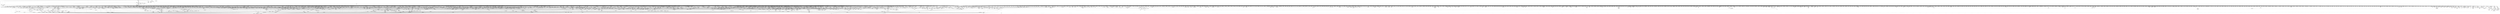 digraph kerncollapsed {
    "page_ref_inc_4" [color="black"];
    "Indirect call123" [color="black"];
    "__wake_up_common_lock" [color="black"];
    "Indirect call108" [color="black"];
    "__percpu_add_case_64_1" [color="black"];
    "__raw_spin_trylock_3" [color="black"];
    "__raw_spin_lock_irq.constprop.0_2" [color="black"];
    "__set_open_fd" [color="black"];
    "__wake_up_locked_key" [color="black"];
    "arch_local_irq_save_2" [color="black"];
    "freezing" [color="black"];
    "blake2s.constprop.0" [color="black"];
    "double_unlock_balance" [color="black"];
    "ttwu_queue_wakelist" [color="black"];
    "pfn_is_map_memory" [color="black"];
    "copy_from_kernel_nofault_allowed" [color="black"];
    "Indirect call202" [color="black"];
    "io_cancel_req_match" [color="black"];
    "pvm_determine_end_from_reverse" [color="black"];
    "jiffies_to_usecs" [color="black"];
    "system_supports_mte" [color="black"];
    "__dl_sub" [color="black"];
    "Indirect call98" [color="black"];
    "folio_trylock_2" [color="black"];
    "Indirect call48" [color="black"];
    "system_supports_address_auth_1" [color="black"];
    "list_move_tail" [color="black"];
    "skb_headers_offset_update" [color="black"];
    "__bitmap_set" [color="black"];
    "tk_xtime.constprop.0" [color="black"];
    "no_blink" [color="black"];
    "Indirect call161" [color="black"];
    "arm_smccc_1_1_get_conduit" [color="black"];
    "cfs_rq_of" [color="black"];
    "invalid_migration_vma" [color="black"];
    "lru_deactivate_file_fn" [color="black"];
    "mas_wr_node_walk" [color="black"];
    "access_ok_39" [color="black"];
    "mas_adopt_children.isra.0" [color="black"];
    "net_eq_idr" [color="black"];
    "sve_get_vl" [color="black"];
    "inc_tlb_flush_pending" [color="black"];
    "__cmpxchg_case_acq_32.constprop.0_20" [color="black"];
    "do_raw_spin_lock_61" [color="black"];
    "tag_clear_highpage" [color="black"];
    "dput_to_list" [color="black"];
    "__cmpxchg_case_mb_32_8" [color="black"];
    "__sw_hweight32" [color="black"];
    "post_init_entity_util_avg" [color="black"];
    "space_used" [color="black"];
    "Indirect call45" [color="black"];
    "Indirect call124" [color="black"];
    "__percpu_add_case_32_13" [color="black"];
    "__kern_my_cpu_offset_76" [color="black"];
    "prb_reserve_in_last" [color="black"];
    "Indirect call130" [color="black"];
    "collect_posix_cputimers" [color="black"];
    "fatal_signal_pending_1" [color="black"];
    "__find_vmap_area.constprop.0" [color="black"];
    "set_task_cpu" [color="black"];
    "__raw_spin_unlock_irq_43" [color="black"];
    "Indirect call97" [color="black"];
    "__put_cpu_fpsimd_context" [color="black"];
    "__list_del_entry_2" [color="black"];
    "__nr_to_section" [color="black"];
    "system_supports_tlb_range" [color="black"];
    "compound_order" [color="black"];
    "security_file_set_fowner" [color="black"];
    "zone_watermark_ok" [color="black"];
    "Indirect call164" [color="black"];
    "Indirect call25" [color="black"];
    "__raw_spin_lock_irqsave_51" [color="black"];
    "Indirect call134" [color="black"];
    "radix_tree_load_root" [color="black"];
    "add_mm_rss_vec" [color="black"];
    "update_rt_rq_load_avg" [color="black"];
    "kernfs_get" [color="black"];
    "__percpu_add_case_32_3" [color="black"];
    "__fdget" [color="black"];
    "files_lookup_fd_raw" [color="black"];
    "memmove" [color="black"];
    "__raw_spin_lock_22" [color="black"];
    "set_next_task" [color="black"];
    "virt_to_folio" [color="black"];
    "find_suitable_fallback" [color="black"];
    "dev_xmit_recursion_inc" [color="black"];
    "mod_zone_state" [color="black"];
    "__fget_light" [color="black"];
    "set_ptes.isra.0" [color="black"];
    "Indirect call138" [color="black"];
    "__fswab32_10" [color="black"];
    "fsnotify_grab_connector" [color="black"];
    "hrtimer_force_reprogram.constprop.0" [color="black"];
    "lookup_mountpoint" [color="black"];
    "__raw_spin_unlock_irqrestore_15" [color="black"];
    "xas_not_node" [color="black"];
    "fsnotify_data_inode" [color="black"];
    "mte_destroy_descend.constprop.0" [color="black"];
    "__kern_my_cpu_offset_24" [color="black"];
    "update_sctlr_el1" [color="black"];
    "rcu_seq_end_1" [color="black"];
    "find_task_by_pid_ns" [color="black"];
    "lazy_max_pages" [color="black"];
    "domain_dirty_limits" [color="black"];
    "__mnt_want_write" [color="black"];
    "_task_util_est" [color="black"];
    "enqueue_pushable_dl_task" [color="black"];
    "__reset_isolation_pfn" [color="black"];
    "hrtimer_sleeper_start_expires" [color="black"];
    "security_audit_rule_match" [color="black"];
    "virt_to_head_page.isra.0" [color="black"];
    "__raw_read_unlock.constprop.0_2" [color="black"];
    "__raw_read_lock.constprop.0_5" [color="black"];
    "__preempt_count_add.constprop.0_1" [color="black"];
    "__lock_task_sighand" [color="black"];
    "check_preempt_curr_dl" [color="black"];
    "xas_update.isra.0" [color="black"];
    "do_raw_spin_lock_34" [color="black"];
    "tlb_remove_table_sync_one" [color="black"];
    "__hrtimer_get_next_event" [color="black"];
    "dl_set_overload.part.0" [color="black"];
    "gup_signal_pending" [color="black"];
    "__raw_spin_lock_irq_6" [color="black"];
    "dev_nit_active" [color="black"];
    "inode_cgwb_move_to_attached" [color="black"];
    "ptep_set_access_flags" [color="black"];
    "__skb_zcopy_downgrade_managed" [color="black"];
    "auditsc_get_stamp" [color="black"];
    "io_cancel_task_cb" [color="black"];
    "security_sock_rcv_skb" [color="black"];
    "clear_ti_thread_flag_5" [color="black"];
    "wb_stat_error" [color="black"];
    "auditd_test_task" [color="black"];
    "rcu_seq_start_1" [color="black"];
    "__skb_header_pointer" [color="black"];
    "set_ptes.constprop.0.isra.0" [color="black"];
    "__kern_my_cpu_offset_133" [color="black"];
    "__raw_spin_lock_54" [color="black"];
    "cpu_switch_to" [color="black"];
    "__percpu_add_case_32_21" [color="black"];
    "fsnotify_handle_inode_event.isra.0" [color="black"];
    "skb_zcopy_downgrade_managed" [color="black"];
    "pcpu_free_area.isra.0" [color="black"];
    "mutex_spin_on_owner" [color="black"];
    "dl_bw_cpus" [color="black"];
    "__raw_spin_trylock_4" [color="black"];
    "__kern_my_cpu_offset_44" [color="black"];
    "__cmpxchg_case_mb_64_7" [color="black"];
    "cpumask_first_and" [color="black"];
    "cpu_online_1" [color="black"];
    "Indirect call177" [color="black"];
    "kmsg_dump" [color="black"];
    "need_seqretry" [color="black"];
    "__cmpxchg_case_acq_32.constprop.0_19" [color="black"];
    "crng_make_state" [color="black"];
    "Indirect call77" [color="black"];
    "copyin" [color="black"];
    "smp_call_function" [color="black"];
    "io_poll_get_ownership" [color="black"];
    "_compound_head_2" [color="black"];
    "qdisc_qstats_cpu_qlen_inc" [color="black"];
    "__percpu_add_case_64_2" [color="black"];
    "Indirect call84" [color="black"];
    "__raw_spin_lock_irqsave.constprop.0_1" [color="black"];
    "kmap_atomic_1" [color="black"];
    "rb_next" [color="black"];
    "is_zero_page" [color="black"];
    "_get_random_bytes" [color="black"];
    "rt_mutex_slowtrylock" [color="black"];
    "list_del_init_6" [color="black"];
    "invalid_mkclean_vma" [color="black"];
    "Indirect call18" [color="black"];
    "put_write_access" [color="black"];
    "cpudl_set" [color="black"];
    "wb_io_lists_populated" [color="black"];
    "set_next_entity" [color="black"];
    "__raw_read_lock_irqsave.constprop.0_1" [color="black"];
    "calc_wheel_index" [color="black"];
    "Indirect call8" [color="black"];
    "mas_store_prealloc.part.0" [color="black"];
    "tlb_flush" [color="black"];
    "fpsimd_save" [color="black"];
    "attach_pid" [color="black"];
    "set_pfnblock_flags_mask" [color="black"];
    "Indirect call35" [color="black"];
    "__raw_spin_lock_24" [color="black"];
    "_find_next_bit" [color="black"];
    "Indirect call117" [color="black"];
    "__isolate_free_page" [color="black"];
    "check_class_changed" [color="black"];
    "Indirect call49" [color="black"];
    "ktime_get_real_ts64" [color="black"];
    "pcpu_size_to_slot" [color="black"];
    "tty_ldisc_close" [color="black"];
    "console_srcu_read_lock" [color="black"];
    "pcpu_chunk_refresh_hint" [color="black"];
    "Indirect call17" [color="black"];
    "fpsimd_thread_switch" [color="black"];
    "__lock_parent" [color="black"];
    "__percpu_counter_sum" [color="black"];
    "io_wq_worker_running" [color="black"];
    "Indirect call5" [color="black"];
    "mnt_get_writers" [color="black"];
    "arch_stack_walk" [color="black"];
    "pde_subdir_find" [color="black"];
    "__irq_domain_deactivate_irq" [color="black"];
    "__raw_spin_unlock_irqrestore_37" [color="black"];
    "extract_entropy.constprop.0" [color="black"];
    "should_zap_page" [color="black"];
    "ktime_get_coarse_real_ts64" [color="black"];
    "skb_tailroom_2" [color="black"];
    "inode_add_lru" [color="black"];
    "__kern_my_cpu_offset_15" [color="black"];
    "__kern_my_cpu_offset_11" [color="black"];
    "user_disable_single_step" [color="black"];
    "mte_set_pivot" [color="black"];
    "vma_interval_tree_subtree_search" [color="black"];
    "xas_set_offset" [color="black"];
    "folio_nr_pages_2" [color="black"];
    "attr_flags_to_mnt_flags" [color="black"];
    "init_completion" [color="black"];
    "tty_ldisc_open" [color="black"];
    "__hrtimer_next_event_base.constprop.0" [color="black"];
    "folio_anon_vma" [color="black"];
    "mm_counter" [color="black"];
    "remove_wait_queue" [color="black"];
    "ktime_get_real_seconds" [color="black"];
    "local_bh_disable" [color="black"];
    "rcu_is_watching" [color="black"];
    "__kern_my_cpu_offset_61" [color="black"];
    "mas_leaf_set_meta" [color="black"];
    "arch_local_irq_save_1" [color="black"];
    "is_rlimit_overlimit" [color="black"];
    "__attach_to_pi_owner" [color="black"];
    "__percpu_add_case_32_20" [color="black"];
    "memblock_search" [color="black"];
    "folio_evictable" [color="black"];
    "vm_unacct_memory_1" [color="black"];
    "set_ti_thread_flag" [color="black"];
    "try_to_take_rt_mutex" [color="black"];
    "__var_waitqueue" [color="black"];
    "__kern_my_cpu_offset_4" [color="black"];
    "node_tag_clear" [color="black"];
    "wake_all_kswapds" [color="black"];
    "copy_from_kernel_nofault" [color="black"];
    "min_deadline_cb_propagate" [color="black"];
    "__raise_softirq_irqoff" [color="black"];
    "__raw_spin_unlock_irqrestore_6" [color="black"];
    "wakeup_source_deactivate" [color="black"];
    "rcu_dynticks_snap" [color="black"];
    "__percpu_add_case_32_15" [color="black"];
    "Indirect call88" [color="black"];
    "tick_get_broadcast_mask" [color="black"];
    "Indirect call0" [color="black"];
    "Indirect call50" [color="black"];
    "__raw_spin_lock_irqsave_19" [color="black"];
    "set_kpti_asid_bits" [color="black"];
    "sk_error_report" [color="black"];
    "ma_pivots" [color="black"];
    "mas_split_final_node.isra.0" [color="black"];
    "do_init_timer.constprop.0" [color="black"];
    "Indirect call105" [color="black"];
    "update_group_capacity" [color="black"];
    "__cmpxchg_case_mb_32_4" [color="black"];
    "redirty_tail_locked" [color="black"];
    "do_raw_spin_lock_2" [color="black"];
    "Indirect call83" [color="black"];
    "u64_stats_add_2" [color="black"];
    "__raw_spin_unlock_irqrestore_8" [color="black"];
    "finish_swait" [color="black"];
    "mas_safe_pivot" [color="black"];
    "__count_vm_events_2" [color="black"];
    "__raw_spin_unlock_irqrestore_14" [color="black"];
    "__raw_spin_unlock_irq_21" [color="black"];
    "__dput_to_list" [color="black"];
    "do_raw_spin_lock_63" [color="black"];
    "Indirect call216" [color="black"];
    "clear_ti_thread_flag_4" [color="black"];
    "__mnt_drop_write_file" [color="black"];
    "audit_uid_comparator" [color="black"];
    "skb_tailroom_1" [color="black"];
    "kill_device" [color="black"];
    "Indirect call28" [color="black"];
    "Indirect call125" [color="black"];
    "lru_deactivate_fn" [color="black"];
    "__raw_spin_unlock_irq_37" [color="black"];
    "file_ra_state_init" [color="black"];
    "io_wq_cancel_pending_work" [color="black"];
    "raw_spin_rq_lock" [color="black"];
    "compaction_free" [color="black"];
    "vfs_create_mount" [color="black"];
    "__raw_spin_lock_irqsave.constprop.0_9" [color="black"];
    "__raw_spin_lock_irq_32" [color="black"];
    "__bitmap_subset" [color="black"];
    "__cmpwait_case_32" [color="black"];
    "Indirect call54" [color="black"];
    "Indirect call33" [color="black"];
    "current_wq_worker" [color="black"];
    "nsec_to_clock_t" [color="black"];
    "netlink_lock_table" [color="black"];
    "memset" [color="black"];
    "Indirect call170" [color="black"];
    "pte_offset_kernel.isra.0" [color="black"];
    "group_classify" [color="black"];
    "list_del_init_2" [color="black"];
    "mutex_can_spin_on_owner" [color="black"];
    "__cmpxchg_case_mb_64_4" [color="black"];
    "Indirect call21" [color="black"];
    "__clear_open_fd" [color="black"];
    "rt_mutex_init_proxy_locked" [color="black"];
    "check_cb_ovld_locked" [color="black"];
    "pageblock_pfn_to_page" [color="black"];
    "Indirect call204" [color="black"];
    "__cmpxchg_case_acq_32.constprop.0_1" [color="black"];
    "__cmpxchg_case_64.isra.0" [color="black"];
    "do_raw_spin_lock_45" [color="black"];
    "mas_set_split_parent.isra.0" [color="black"];
    "__cmpxchg_case_acq_64_1" [color="black"];
    "irq_get_irq_data" [color="black"];
    "list_del_init_7" [color="black"];
    "put_dec_trunc8" [color="black"];
    "__raw_spin_unlock_irq_12" [color="black"];
    "update_rq_clock" [color="black"];
    "smp_call_function_many" [color="black"];
    "__page_cache_release" [color="black"];
    "d_shrink_add" [color="black"];
    "fatal_signal_pending_3" [color="black"];
    "__kern_my_cpu_offset_89" [color="black"];
    "task_clear_jobctl_trapping" [color="black"];
    "pde_subdir_first" [color="black"];
    "__futex_queue" [color="black"];
    "__task_pid_nr_ns" [color="black"];
    "entity_eligible" [color="black"];
    "skb_header_pointer_2" [color="black"];
    "__raw_spin_unlock_irq_38" [color="black"];
    "cpuhp_invoke_callback" [color="black"];
    "__raw_spin_unlock_irq_28" [color="black"];
    "set_task_reclaim_state" [color="black"];
    "list_move_1" [color="black"];
    "__raw_write_unlock_irq_5" [color="black"];
    "__raw_spin_lock_26" [color="black"];
    "detach_if_pending" [color="black"];
    "convert_prio" [color="black"];
    "set_page_dirty" [color="black"];
    "__raw_spin_lock_irq_23" [color="black"];
    "__wake_up_bit" [color="black"];
    "__percpu_down_write_trylock" [color="black"];
    "Indirect call40" [color="black"];
    "find_first_bit_6" [color="black"];
    "tcp_get_info_chrono_stats" [color="black"];
    "do_raw_spin_lock_16" [color="black"];
    "__smp_call_single_queue" [color="black"];
    "Indirect call162" [color="black"];
    "flush_tlb_mm_1" [color="black"];
    "remove_nodes.constprop.0" [color="black"];
    "extfrag_for_order" [color="black"];
    "set_ti_thread_flag_4" [color="black"];
    "__finalize_skb_around" [color="black"];
    "__xchg_case_mb_64.constprop.0_2" [color="black"];
    "cpus_share_cache" [color="black"];
    "find_next_zero_bit" [color="black"];
    "Indirect call11" [color="black"];
    "is_migration_entry" [color="black"];
    "get_group_info.isra.0" [color="black"];
    "list_del_4" [color="black"];
    "skb_flow_get_icmp_tci" [color="black"];
    "__mutex_init" [color="black"];
    "Indirect call182" [color="black"];
    "inode_to_bdi" [color="black"];
    "kobj_child_ns_ops" [color="black"];
    "vma_interval_tree_augment_propagate" [color="black"];
    "posix_cpu_timers_exit_group" [color="black"];
    "__mod_lruvec_state" [color="black"];
    "io_poll_can_finish_inline.isra.0" [color="black"];
    "do_raw_spin_lock_88" [color="black"];
    "prepend_char" [color="black"];
    "d_find_any_alias" [color="black"];
    "arch_local_irq_disable_2" [color="black"];
    "rcu_segcblist_move_seglen" [color="black"];
    "qdisc_qstats_cpu_backlog_dec" [color="black"];
    "skb_cloned" [color="black"];
    "__kern_my_cpu_offset_35" [color="black"];
    "Indirect call99" [color="black"];
    "qdisc_maybe_clear_missed" [color="black"];
    "detach_entity_load_avg" [color="black"];
    "load_unaligned_zeropad_1" [color="black"];
    "__put_unused_fd" [color="black"];
    "free_vmap_area_rb_augment_cb_rotate" [color="black"];
    "try_grab_page" [color="black"];
    "sock_inuse_add" [color="black"];
    "Indirect call199" [color="black"];
    "find_next_bit.constprop.0_6" [color="black"];
    "__cmpxchg_case_acq_32.constprop.0_14" [color="black"];
    "__raw_spin_lock_irqsave_11" [color="black"];
    "folio_nr_pages_1" [color="black"];
    "dev_driver_string" [color="black"];
    "_double_lock_balance" [color="black"];
    "wants_signal" [color="black"];
    "Indirect call187" [color="black"];
    "unmask_irq" [color="black"];
    "wb_update_bandwidth" [color="black"];
    "task_curr" [color="black"];
    "do_raw_spin_lock_97" [color="black"];
    "__percpu_add_case_64.constprop.0_3" [color="black"];
    "Indirect call194" [color="black"];
    "__d_drop" [color="black"];
    "aio_nr_sub" [color="black"];
    "page_ref_inc_1" [color="black"];
    "Indirect call76" [color="black"];
    "cpumask_any_and_distribute" [color="black"];
    "Indirect call67" [color="black"];
    "io_cancel_ctx_cb" [color="black"];
    "drain_pages_zone" [color="black"];
    "__raw_spin_trylock" [color="black"];
    "__kern_my_cpu_offset_2" [color="black"];
    "can_set_direct_map" [color="black"];
    "_find_first_zero_bit" [color="black"];
    "idr_for_each" [color="black"];
    "list_del_init_8" [color="black"];
    "do_raw_spin_lock_66" [color="black"];
    "strreplace" [color="black"];
    "fatal_signal_pending_5" [color="black"];
    "__kern_my_cpu_offset_83" [color="black"];
    "spin_lock_irqsave_check_contention" [color="black"];
    "do_raw_spin_lock_38" [color="black"];
    "xas_next_entry" [color="black"];
    "xas_find_conflict" [color="black"];
    "bump_cpu_timer" [color="black"];
    "__cmpxchg_case_acq_32.constprop.0_21" [color="black"];
    "req_set_fail" [color="black"];
    "vma_is_secretmem" [color="black"];
    "zone_watermark_fast.constprop.0" [color="black"];
    "folio_size" [color="black"];
    "xa_find_after" [color="black"];
    "posix_cpu_timers_exit" [color="black"];
    "io_poll_remove_entry" [color="black"];
    "d_hash" [color="black"];
    "Indirect call207" [color="black"];
    "cpu_mitigations_off" [color="black"];
    "rcu_gp_is_expedited" [color="black"];
    "folio_order" [color="black"];
    "fsnotify_put_sb_connectors" [color="black"];
    "update_misfit_status" [color="black"];
    "get_file.isra.0" [color="black"];
    "radix_tree_next_chunk" [color="black"];
    "arch_get_random_seed_longs" [color="black"];
    "dec_rlimit_ucounts" [color="black"];
    "__set_fixmap" [color="black"];
    "prepare_to_wait_event" [color="black"];
    "tag_clear" [color="black"];
    "rb_first" [color="black"];
    "prepare_to_wait_exclusive" [color="black"];
    "prepare_to_swait_event" [color="black"];
    "__raw_spin_lock_irqsave_50" [color="black"];
    "cpupri_set" [color="black"];
    "mast_fill_bnode" [color="black"];
    "Indirect call188" [color="black"];
    "mask_irq" [color="black"];
    "signal_pending_11" [color="black"];
    "slab_want_init_on_free" [color="black"];
    "do_raw_spin_lock_83" [color="black"];
    "__raw_spin_unlock_irqrestore_29" [color="black"];
    "pagefault_enable_2" [color="black"];
    "pm_runtime_deactivate_timer" [color="black"];
    "enqueue_hrtimer.constprop.0" [color="black"];
    "Indirect call46" [color="black"];
    "Indirect call6" [color="black"];
    "first_online_pgdat" [color="black"];
    "_compound_head_4" [color="black"];
    "Indirect call52" [color="black"];
    "freezing_slow_path" [color="black"];
    "pagefault_enable_1" [color="black"];
    "__raw_spin_unlock_irqrestore" [color="black"];
    "Indirect call34" [color="black"];
    "gup_folio_next" [color="black"];
    "mas_start" [color="black"];
    "set_tlb_ubc_flush_pending" [color="black"];
    "do_dentry_open" [color="black"];
    "__percpu_add_case_64_4" [color="black"];
    "__raw_spin_unlock_irq_18" [color="black"];
    "d_lru_del" [color="black"];
    "__note_gp_changes" [color="black"];
    "exit_oom_victim" [color="black"];
    "arm64_kernel_unmapped_at_el0_2" [color="black"];
    "mast_split_data" [color="black"];
    "show_mem_node_skip" [color="black"];
    "skb_zcopy_clear" [color="black"];
    "check_preempt_curr" [color="black"];
    "arch_send_call_function_ipi_mask" [color="black"];
    "skb_tailroom" [color="black"];
    "posix_cputimers_group_init" [color="black"];
    "test_ti_thread_flag_19" [color="black"];
    "Indirect call110" [color="black"];
    "dequeue_load_avg" [color="black"];
    "__cmpxchg_case_mb_32_13" [color="black"];
    "_find_first_and_bit" [color="black"];
    "zone_watermark_ok_safe" [color="black"];
    "try_to_unmap_flush_dirty" [color="black"];
    "backing_file_real_path" [color="black"];
    "lru_add_fn" [color="black"];
    "update_min_vruntime" [color="black"];
    "Indirect call111" [color="black"];
    "tty_driver_flush_buffer" [color="black"];
    "__count_vm_events" [color="black"];
    "__raw_spin_lock_irqsave_3" [color="black"];
    "irq_disable" [color="black"];
    "futex_get_value_locked" [color="black"];
    "io_match_task_safe" [color="black"];
    "__mnt_drop_write" [color="black"];
    "__cmpxchg_case_mb_64" [color="black"];
    "bsearch" [color="black"];
    "select_collect" [color="black"];
    "skip_atoi" [color="black"];
    "folio_mapping" [color="black"];
    "bit_waitqueue" [color="black"];
    "get_ldops" [color="black"];
    "enqueue_timer" [color="black"];
    "add_timer_on" [color="black"];
    "security_current_getsecid_subj" [color="black"];
    "wake_up_klogd" [color="black"];
    "security_release_secctx" [color="black"];
    "Indirect call166" [color="black"];
    "Indirect call82" [color="black"];
    "do_raw_spin_lock_26" [color="black"];
    "kmalloc_slab" [color="black"];
    "fsnotify_connector_sb" [color="black"];
    "cpumask_next.constprop.0" [color="black"];
    "device_match_devt" [color="black"];
    "igrab" [color="black"];
    "Indirect call61" [color="black"];
    "task_sigpending_2" [color="black"];
    "__kern_my_cpu_offset_22" [color="black"];
    "do_raw_spin_lock_35" [color="black"];
    "set_pud" [color="black"];
    "io_fill_cqe_aux" [color="black"];
    "__raw_spin_lock_irqsave_12" [color="black"];
    "do_raw_spin_lock_6" [color="black"];
    "kmalloc_size_roundup" [color="black"];
    "__cmpxchg_case_acq_32.constprop.0_12" [color="black"];
    "__cmpxchg_case_acq_32.constprop.0_18" [color="black"];
    "__acct_reclaim_writeback" [color="black"];
    "get_next_ino" [color="black"];
    "is_empty_dir_inode" [color="black"];
    "folio_mark_dirty" [color="black"];
    "Indirect call193" [color="black"];
    "print_tainted" [color="black"];
    "Indirect call203" [color="black"];
    "mas_pop_node" [color="black"];
    "__skb_flow_get_ports" [color="black"];
    "__cmpxchg_case_acq_64" [color="black"];
    "compound_order_1" [color="black"];
    "Indirect call103" [color="black"];
    "anon_vma_interval_tree_pre_update_vma" [color="black"];
    "find_next_bit.constprop.0_11" [color="black"];
    "iov_iter_revert" [color="black"];
    "Indirect call206" [color="black"];
    "page_mapping" [color="black"];
    "__msecs_to_jiffies" [color="black"];
    "__raw_spin_lock_irqsave_42" [color="black"];
    "__raw_spin_lock_49" [color="black"];
    "hrtimer_cancel" [color="black"];
    "do_raw_spin_lock_5" [color="black"];
    "__raw_spin_lock_irqsave_4" [color="black"];
    "rcu_segcblist_accelerate" [color="black"];
    "__kern_my_cpu_offset_79" [color="black"];
    "system_supports_mte_1" [color="black"];
    "super_wake" [color="black"];
    "Indirect call56" [color="black"];
    "count_vm_event_2" [color="black"];
    "vfs_clean_context" [color="black"];
    "Indirect call145" [color="black"];
    "llist_reverse_order" [color="black"];
    "vma_interval_tree_remove" [color="black"];
    "cpumask_subset" [color="black"];
    "file_ns_capable" [color="black"];
    "task_rq_lock" [color="black"];
    "Indirect call109" [color="black"];
    "Indirect call168" [color="black"];
    "check_vma_flags" [color="black"];
    "chacha_permute" [color="black"];
    "slab_want_init_on_alloc" [color="black"];
    "kernfs_next_descendant_post" [color="black"];
    "_find_last_bit" [color="black"];
    "min_deadline_cb_rotate" [color="black"];
    "pcpu_chunk_slot" [color="black"];
    "select_collect2" [color="black"];
    "__next_zones_zonelist" [color="black"];
    "__kern_my_cpu_offset_52" [color="black"];
    "get_file" [color="black"];
    "Indirect call153" [color="black"];
    "__raw_spin_unlock_irq_11" [color="black"];
    "mas_prev_range" [color="black"];
    "kernfs_leftmost_descendant" [color="black"];
    "__kern_my_cpu_offset_53" [color="black"];
    "__hlist_del" [color="black"];
    "____core____" [color="kernel"];
    "Indirect call16" [color="black"];
    "__kern_my_cpu_offset_51" [color="black"];
    "vm_stat_account" [color="black"];
    "Indirect call149" [color="black"];
    "do_raw_spin_lock_72" [color="black"];
    "__raw_spin_unlock_irqrestore_1" [color="black"];
    "cpumask_empty_3" [color="black"];
    "__wake_up_sync_key" [color="black"];
    "copy_thread" [color="black"];
    "__dl_update" [color="black"];
    "__clear_close_on_exec.isra.0" [color="black"];
    "Indirect call104" [color="black"];
    "futex_q_lock" [color="black"];
    "req_set_fail_3" [color="black"];
    "reusable_anon_vma" [color="black"];
    "__io_put_kbuf_list" [color="black"];
    "fsnotify_compare_groups" [color="black"];
    "mas_parent_type" [color="black"];
    "next_zone" [color="black"];
    "xas_set_order.part.0" [color="black"];
    "Indirect call4" [color="black"];
    "rcu_stall_is_suppressed" [color="black"];
    "rcu_segcblist_inc_len" [color="black"];
    "process_shares_mm" [color="black"];
    "do_raw_spin_lock_36" [color="black"];
    "arch_asym_cpu_priority" [color="black"];
    "__dev_put.part.0" [color="black"];
    "__raw_spin_unlock_irq_17" [color="black"];
    "kernfs_name_hash" [color="black"];
    "io_run_cancel" [color="black"];
    "fatal_signal_pending_4" [color="black"];
    "irq_work_claim" [color="black"];
    "invalid_folio_referenced_vma" [color="black"];
    "active_load_balance_cpu_stop" [color="black"];
    "__fprop_add_percpu" [color="black"];
    "__audit_uring_entry" [color="black"];
    "io_prep_async_work" [color="black"];
    "signal_pending_state" [color="black"];
    "cpumask_and" [color="black"];
    "list_del_init_3" [color="black"];
    "jiffies_to_msecs" [color="black"];
    "ldsem_down_read_trylock" [color="black"];
    "radix_tree_tag_get" [color="black"];
    "list_splice" [color="black"];
    "__preempt_count_sub" [color="black"];
    "__raw_spin_lock_irqsave_29" [color="black"];
    "__raw_spin_unlock_irq.constprop.0_2" [color="black"];
    "console_is_usable" [color="black"];
    "__raw_spin_lock_irqsave.constprop.0_8" [color="black"];
    "workingset_activation" [color="black"];
    "dl_rq_of_se" [color="black"];
    "Indirect call217" [color="black"];
    "oom_badness" [color="black"];
    "cpumask_copy_1" [color="black"];
    "move_freepages_block" [color="black"];
    "__pi_strcmp" [color="black"];
    "__init_rwsem" [color="black"];
    "Indirect call95" [color="black"];
    "is_bad_inode" [color="black"];
    "count_vm_events" [color="black"];
    "list_lru_add" [color="black"];
    "__raw_spin_lock_42" [color="black"];
    "num_other_online_cpus" [color="black"];
    "sve_state_size" [color="black"];
    "__wake_up_parent" [color="black"];
    "purge_fragmented_block" [color="black"];
    "io_cqring_wake" [color="black"];
    "__raw_spin_unlock_irq_4" [color="black"];
    "mas_leaf_max_gap" [color="black"];
    "folio_lruvec_relock_irq.constprop.0" [color="black"];
    "do_raw_spin_lock_86" [color="black"];
    "io_run_local_work_continue" [color="black"];
    "__tlb_reset_range" [color="black"];
    "is_valid_gup_args" [color="black"];
    "resched_curr" [color="black"];
    "Indirect call167" [color="black"];
    "strscpy_pad" [color="black"];
    "folio_wake_bit" [color="black"];
    "Indirect call71" [color="black"];
    "membarrier_update_current_mm" [color="black"];
    "mas_find_setup.constprop.0" [color="black"];
    "mmget" [color="black"];
    "get_data" [color="black"];
    "__mod_zone_page_state" [color="black"];
    "io_wq_work_match_all" [color="black"];
    "call_function_single_prep_ipi" [color="black"];
    "posix_cpu_timer_rearm" [color="black"];
    "add_timer" [color="black"];
    "ptep_clear_flush" [color="black"];
    "fetch_robust_entry" [color="black"];
    "Indirect call189" [color="black"];
    "pte_mkdirty" [color="black"];
    "__raw_spin_lock_12" [color="black"];
    "prb_reserve" [color="black"];
    "raw_spin_rq_unlock" [color="black"];
    "Indirect call26" [color="black"];
    "no_page_table" [color="black"];
    "do_raw_spin_lock_116" [color="black"];
    "Indirect call151" [color="black"];
    "arch_timer_evtstrm_available" [color="black"];
    "find_buddy_page_pfn" [color="black"];
    "xas_next_entry.constprop.0" [color="black"];
    "__kern_my_cpu_offset_55" [color="black"];
    "__raw_spin_unlock_irqrestore_2" [color="black"];
    "netlink_overrun" [color="black"];
    "__cmpxchg_case_acq_32.constprop.0_5" [color="black"];
    "folio_mapped_3" [color="black"];
    "skb_zcopy" [color="black"];
    "__wake_up_locked_key_bookmark" [color="black"];
    "__raw_spin_lock_irqsave.constprop.0_2" [color="black"];
    "sched_clock" [color="black"];
    "fsnotify_update_flags" [color="black"];
    "__sk_mem_reduce_allocated" [color="black"];
    "pick_next_task_idle" [color="black"];
    "mas_alloc_req.isra.0" [color="black"];
    "__raw_spin_unlock_irq_7" [color="black"];
    "__raw_spin_lock_irqsave_22" [color="black"];
    "put_filesystem" [color="black"];
    "allow_direct_reclaim" [color="black"];
    "folio_test_uptodate" [color="black"];
    "init_timer_key" [color="black"];
    "pcpu_unit_page_offset" [color="black"];
    "do_raw_spin_lock_60" [color="black"];
    "prb_first_valid_seq" [color="black"];
    "__iget" [color="black"];
    "do_raw_spin_lock_43" [color="black"];
    "tty_termios_baud_rate" [color="black"];
    "__raw_spin_lock_62" [color="black"];
    "desc_read_finalized_seq" [color="black"];
    "folio_trylock_1" [color="black"];
    "percpu_ref_put_many.constprop.0" [color="black"];
    "cpu_util.constprop.0" [color="black"];
    "attach_entity_load_avg" [color="black"];
    "kthread_should_stop" [color="black"];
    "forward_timer_base" [color="black"];
    "____do_softirq" [color="black"];
    "crng_fast_key_erasure" [color="black"];
    "__lock_timer" [color="black"];
    "__printk_cpu_sync_wait" [color="black"];
    "Indirect call30" [color="black"];
    "is_software_node" [color="black"];
    "Indirect call139" [color="black"];
    "__raw_spin_lock_46" [color="black"];
    "tk_clock_read" [color="black"];
    "device_pm_check_callbacks" [color="black"];
    "unlock_task_sighand.isra.0_1" [color="black"];
    "mas_is_err" [color="black"];
    "req_ref_put_and_test" [color="black"];
    "can_migrate_task" [color="black"];
    "rcu_seq_set_state" [color="black"];
    "se_weight.isra.0" [color="black"];
    "find_next_and_bit" [color="black"];
    "do_raw_spin_lock_67" [color="black"];
    "do_raw_spin_lock_24" [color="black"];
    "pagefault_enable" [color="black"];
    "strnlen" [color="black"];
    "do_raw_spin_lock_80" [color="black"];
    "__integrity_iint_find" [color="black"];
    "do_raw_spin_lock_58" [color="black"];
    "__raw_spin_lock_irqsave_7" [color="black"];
    "task_participate_group_stop" [color="black"];
    "__raw_spin_lock_34" [color="black"];
    "pm_runtime_put_noidle_2" [color="black"];
    "do_raw_spin_lock_18" [color="black"];
    "rb_insert_color" [color="black"];
    "cpumask_next_and" [color="black"];
    "__wake_up_common" [color="black"];
    "get_mm_exe_file" [color="black"];
    "__get_task_comm" [color="black"];
    "vma_interval_tree_insert_after" [color="black"];
    "__raw_spin_lock_irqsave_21" [color="black"];
    "sock_rmem_free" [color="black"];
    "Indirect call3" [color="black"];
    "rcu_poll_gp_seq_start_unlocked" [color="black"];
    "arch_local_irq_restore" [color="black"];
    "do_raw_spin_lock_30" [color="black"];
    "inc_rlimit_ucounts" [color="black"];
    "__ptrace_link" [color="black"];
    "xas_clear_mark" [color="black"];
    "arch_irq_work_raise" [color="black"];
    "__wake_up_klogd.part.0" [color="black"];
    "ttwu_do_activate.constprop.0" [color="black"];
    "Indirect call73" [color="black"];
    "__mnt_is_readonly" [color="black"];
    "mod_zone_page_state" [color="black"];
    "prb_commit" [color="black"];
    "arch_local_irq_save_5" [color="black"];
    "device_links_read_lock" [color="black"];
    "__rt_mutex_futex_trylock" [color="black"];
    "Indirect call208" [color="black"];
    "decay_load" [color="black"];
    "ktime_get_with_offset" [color="black"];
    "prep_new_page" [color="black"];
    "irq_work_queue" [color="black"];
    "__pm_relax" [color="black"];
    "node_dirty_ok" [color="black"];
    "workingset_update_node" [color="black"];
    "find_vma_prev" [color="black"];
    "shrink_lock_dentry" [color="black"];
    "do_raw_spin_lock_85" [color="black"];
    "hrtimer_try_to_cancel" [color="black"];
    "kmem_valid_obj" [color="black"];
    "Indirect call144" [color="black"];
    "cpu_online" [color="black"];
    "__count_vm_events_1" [color="black"];
    "__percpu_add_return_case_32_1" [color="black"];
    "init_entity_runnable_average" [color="black"];
    "wake_up_bit" [color="black"];
    "ksize" [color="black"];
    "list_del_1" [color="black"];
    "replace_mark_chunk" [color="black"];
    "has_managed_dma" [color="black"];
    "prepend_name" [color="black"];
    "memchr" [color="black"];
    "anon_vma_interval_tree_iter_first" [color="black"];
    "__count_vm_events_3" [color="black"];
    "get_state_synchronize_rcu" [color="black"];
    "security_sk_free" [color="black"];
    "Indirect call135" [color="black"];
    "__bitmap_weight" [color="black"];
    "do_raw_spin_lock_47" [color="black"];
    "__pageblock_pfn_to_page" [color="black"];
    "hlist_del_init" [color="black"];
    "set_secondary_fwnode" [color="black"];
    "Indirect call36" [color="black"];
    "__raw_spin_lock_irq_1" [color="black"];
    "vma_address" [color="black"];
    "stackinfo_on_stack" [color="black"];
    "percpu_ref_put_many.constprop.0_1" [color="black"];
    "sub_running_bw.isra.0" [color="black"];
    "rcu_segcblist_advance" [color="black"];
    "try_release_thread_stack_to_cache" [color="black"];
    "pick_next_pushable_dl_task" [color="black"];
    "wb_stat_mod" [color="black"];
    "mte_dead_walk" [color="black"];
    "exit_rcu" [color="black"];
    "__cmpxchg_case_mb_32_2" [color="black"];
    "Indirect call190" [color="black"];
    "__raw_spin_lock_irq_5" [color="black"];
    "audit_gid_comparator" [color="black"];
    "mm_trace_rss_stat" [color="black"];
    "update_newidle_cost" [color="black"];
    "pcpu_page_idx" [color="black"];
    "__efistub_caches_clean_inval_pou" [color="black"];
    "dev_to_swnode" [color="black"];
    "do_raw_spin_lock_65" [color="black"];
    "set_cpu_online" [color="black"];
    "pte_to_swp_entry_2" [color="black"];
    "vmf_pte_changed" [color="black"];
    "tty_audit_fork" [color="black"];
    "vm_commit_limit" [color="black"];
    "d_path" [color="black"];
    "should_failslab" [color="black"];
    "strcspn" [color="black"];
    "put_dec" [color="black"];
    "clear_inode" [color="black"];
    "__raw_spin_lock_32" [color="black"];
    "Indirect call140" [color="black"];
    "read_seqbegin.constprop.0" [color="black"];
    "do_raw_spin_lock_41" [color="black"];
    "Indirect call136" [color="black"];
    "data_alloc" [color="black"];
    "enqueue_task" [color="black"];
    "inactive_is_low.constprop.0" [color="black"];
    "rwsem_read_trylock" [color="black"];
    "sb_clear_inode_writeback" [color="black"];
    "__kern_my_cpu_offset_16" [color="black"];
    "__set_task_comm" [color="black"];
    "__raw_spin_unlock_irqrestore_12" [color="black"];
    "Indirect call39" [color="black"];
    "page_vma_mapped_walk_done_1" [color="black"];
    "__skb_set_length_1" [color="black"];
    "Indirect call112" [color="black"];
    "prepend" [color="black"];
    "Indirect call47" [color="black"];
    "queued_write_lock.constprop.0_1" [color="black"];
    "__raw_spin_unlock_irq.constprop.0_1" [color="black"];
    "hlist_bl_lock" [color="black"];
    "clear_nonspinnable" [color="black"];
    "Indirect call63" [color="black"];
    "Indirect call157" [color="black"];
    "arch_local_irq_restore_3" [color="black"];
    "page_vma_mapped_walk_done" [color="black"];
    "sched_post_fork" [color="black"];
    "flush_dcache_page" [color="black"];
    "workingset_test_recent" [color="black"];
    "srcu_read_unlock.constprop.0" [color="black"];
    "tsk_fork_get_node" [color="black"];
    "__update_load_avg_se" [color="black"];
    "__enqueue_entity" [color="black"];
    "rcu_accelerate_cbs" [color="black"];
    "Indirect call215" [color="black"];
    "llist_add_batch" [color="black"];
    "zone_reclaimable_pages" [color="black"];
    "pfn_swap_entry_to_page" [color="black"];
    "update_sd_lb_stats" [color="black"];
    "zone_page_state_snapshot" [color="black"];
    "__kern_my_cpu_offset_70" [color="black"];
    "__zone_watermark_ok" [color="black"];
    "__kern_my_cpu_offset_18" [color="black"];
    "io_cancel_cb" [color="black"];
    "down_read_trylock" [color="black"];
    "unhash_mnt" [color="black"];
    "sched_clock_noinstr" [color="black"];
    "Indirect call129" [color="black"];
    "simple_xattr_space" [color="black"];
    "Indirect call211" [color="black"];
    "csum_partial_ext" [color="black"];
    "vmalloc_to_page" [color="black"];
    "__raw_spin_lock_irq_25" [color="black"];
    "__raw_spin_lock_irq_34" [color="black"];
    "__attach_mnt" [color="black"];
    "Indirect call96" [color="black"];
    "eth_type_vlan" [color="black"];
    "__cmpxchg_case_mb_32_6" [color="black"];
    "Indirect call214" [color="black"];
    "security_free_mnt_opts" [color="black"];
    "zone_page_state_add" [color="black"];
    "Indirect call198" [color="black"];
    "mas_prev" [color="black"];
    "__io_prep_linked_timeout" [color="black"];
    "rcu_segcblist_extract_done_cbs" [color="black"];
    "do_raw_spin_lock_33" [color="black"];
    "rt_mutex_setprio" [color="black"];
    "Indirect call10" [color="black"];
    "find_next_bit.constprop.0_5" [color="black"];
    "__raw_spin_lock_64" [color="black"];
    "__raw_spin_lock_irqsave_17" [color="black"];
    "csum_partial" [color="black"];
    "io_should_retry_thread" [color="black"];
    "memzero_explicit" [color="black"];
    "__cmpwait_case_32_1" [color="black"];
    "pcpu_block_update" [color="black"];
    "mab_shift_right" [color="black"];
    "first_zones_zonelist_1" [color="black"];
    "copy_to_user_page" [color="black"];
    "mte_thread_switch" [color="black"];
    "__raw_spin_lock_63" [color="black"];
    "__raw_spin_lock_irq_26" [color="black"];
    "arch_local_irq_enable_2" [color="black"];
    "fsnotify_file" [color="black"];
    "free_unref_page_commit" [color="black"];
    "audit_rate_check.part.0" [color="black"];
    "get_cred_1" [color="black"];
    "account_pipe_buffers" [color="black"];
    "__radix_tree_lookup" [color="black"];
    "Indirect call87" [color="black"];
    "__percpu_add_case_32_2" [color="black"];
    "__dl_add" [color="black"];
    "mas_bulk_rebalance" [color="black"];
    "find_next_bit.constprop.0_21" [color="black"];
    "memcg_charge_kernel_stack.part.0" [color="black"];
    "_compound_head_5" [color="black"];
    "flush_tlb_mm" [color="black"];
    "gup_must_unshare" [color="black"];
    "__cmpxchg_case_acq_32.constprop.0_16" [color="black"];
    "Indirect call78" [color="black"];
    "__wb_writeout_add" [color="black"];
    "__cmpxchg_case_acq_32.constprop.0_9" [color="black"];
    "sk_memory_allocated_sub" [color="black"];
    "pid_task" [color="black"];
    "__init_waitqueue_head" [color="black"];
    "task_ppid_nr" [color="black"];
    "Indirect call114" [color="black"];
    "copy_fd_bitmaps" [color="black"];
    "mnt_add_count" [color="black"];
    "__kern_my_cpu_offset_6" [color="black"];
    "__cmpxchg_case_acq_32.constprop.0_6" [color="black"];
    "get_file_1" [color="black"];
    "__raw_spin_lock_irqsave_52" [color="black"];
    "Indirect call179" [color="black"];
    "__raw_spin_lock_43" [color="black"];
    "pcpu_find_block_fit" [color="black"];
    "find_next_bit_15" [color="black"];
    "bstats_update" [color="black"];
    "Indirect call12" [color="black"];
    "__raw_spin_lock.constprop.0" [color="black"];
    "move_queued_task.constprop.0" [color="black"];
    "kobj_ns_ops" [color="black"];
    "io_req_complete_defer" [color="black"];
    "__page_set_anon_rmap" [color="black"];
    "Indirect call128" [color="black"];
    "update_load_avg" [color="black"];
    "prepend_path" [color="black"];
    "group_open_release" [color="black"];
    "skb_header_cloned" [color="black"];
    "__ipi_send_mask" [color="black"];
    "_find_next_or_bit" [color="black"];
    "set_pageblock_migratetype" [color="black"];
    "check_stable_address_space" [color="black"];
    "__list_del_entry" [color="black"];
    "__mutex_remove_waiter" [color="black"];
    "__xchg_case_64.constprop.0" [color="black"];
    "Indirect call89" [color="black"];
    "pagefault_disable" [color="black"];
    "__cmpxchg_case_rel_64" [color="black"];
    "expand" [color="black"];
    "__raw_spin_unlock_irqrestore.constprop.0_1" [color="black"];
    "dequeue_task" [color="black"];
    "fasync_insert_entry" [color="black"];
    "__raw_spin_lock_irqsave.constprop.0_3" [color="black"];
    "arm64_kernel_unmapped_at_el0_4" [color="black"];
    "raw_spin_rq_lock_1" [color="black"];
    "tlb_flush_1" [color="black"];
    "__raw_spin_lock_irq_3" [color="black"];
    "cpu_timer_dequeue" [color="black"];
    "do_raw_spin_lock_37" [color="black"];
    "arch_local_irq_save_7" [color="black"];
    "io_put_kbuf" [color="black"];
    "tick_get_device" [color="black"];
    "double_rq_lock" [color="black"];
    "system_supports_tlb_range_1" [color="black"];
    "fd_install" [color="black"];
    "__bitmap_equal" [color="black"];
    "__raw_spin_unlock_irqrestore_24" [color="black"];
    "__raw_spin_lock_irq_19" [color="black"];
    "__raw_spin_lock_irqsave_44" [color="black"];
    "__flush_tlb_page_nosync" [color="black"];
    "Indirect call119" [color="black"];
    "__raw_write_lock_irq_1" [color="black"];
    "task_rq_unlock" [color="black"];
    "pcpu_init_md_blocks" [color="black"];
    "set_ptes.constprop.0.isra.0_1" [color="black"];
    "__kern_my_cpu_offset_134" [color="black"];
    "kill_super_notify" [color="black"];
    "mount_too_revealing" [color="black"];
    "__raw_spin_lock_irq_17" [color="black"];
    "mas_update_gap" [color="black"];
    "maybe_mkwrite.isra.0" [color="black"];
    "__kern_my_cpu_offset_67" [color="black"];
    "_compound_head_1" [color="black"];
    "pfn_valid_2" [color="black"];
    "__dl_clear_params" [color="black"];
    "find_next_bit.constprop.0_14" [color="black"];
    "__cmpwait_case_32_2" [color="black"];
    "vma_interval_tree_iter_next" [color="black"];
    "set_area_direct_map" [color="black"];
    "__wb_calc_thresh" [color="black"];
    "folio_activate_fn" [color="black"];
    "__cmpxchg_case_acq_32_1" [color="black"];
    "kernfs_should_drain_open_files" [color="black"];
    "find_vma" [color="black"];
    "__disable_irq_nosync" [color="black"];
    "efi_reboot" [color="black"];
    "task_fits_cpu" [color="black"];
    "llist_del_first" [color="black"];
    "mas_prev_setup.constprop.0" [color="black"];
    "mod_timer" [color="black"];
    "__accumulate_pelt_segments" [color="black"];
    "xas_error.isra.0" [color="black"];
    "pi_state_update_owner" [color="black"];
    "pgdat_balanced" [color="black"];
    "capacity_of" [color="black"];
    "arch_smp_send_reschedule" [color="black"];
    "__kern_my_cpu_offset_74" [color="black"];
    "percpu_ref_get_many" [color="black"];
    "isolation_suitable.isra.0" [color="black"];
    "rcu_segcblist_enqueue" [color="black"];
    "Indirect call212" [color="black"];
    "percpu_counter_add" [color="black"];
    "audit_string_contains_control" [color="black"];
    "rcu_seq_start" [color="black"];
    "io_wq_get_acct" [color="black"];
    "tlb_flush_mmu_tlbonly_1" [color="black"];
    "__disable_irq" [color="black"];
    "__raw_spin_lock_irqsave_41" [color="black"];
    "Indirect call183" [color="black"];
    "clear_ti_thread_flag_6" [color="black"];
    "find_submount" [color="black"];
    "folio_size_2" [color="black"];
    "__dequeue_entity" [color="black"];
    "ptrauth_keys_install_user" [color="black"];
    "__raw_spin_lock_18" [color="black"];
    "__raw_spin_lock_23" [color="black"];
    "Indirect call37" [color="black"];
    "xas_result" [color="black"];
    "__raw_spin_lock_3" [color="black"];
    "list_del_init_5" [color="black"];
    "anon_vma_interval_tree_remove" [color="black"];
    "anon_vma_interval_tree_post_update_vma" [color="black"];
    "kernfs_release_file.part.0.isra.0" [color="black"];
    "__kern_my_cpu_offset_14" [color="black"];
    "dev_bus_name" [color="black"];
    "wakeup_kswapd" [color="black"];
    "do_raw_spin_lock_13" [color="black"];
    "group_close_release" [color="black"];
    "_mix_pool_bytes" [color="black"];
    "timespec64_equal" [color="black"];
    "prb_read_valid" [color="black"];
    "__percpu_add_case_64" [color="black"];
    "get_arm64_ftr_reg" [color="black"];
    "tick_get_wakeup_device" [color="black"];
    "xas_set_mark" [color="black"];
    "__raw_spin_unlock_irqrestore_18" [color="black"];
    "console_trylock" [color="black"];
    "pid_nr_ns" [color="black"];
    "Indirect call173" [color="black"];
    "lowest_in_progress" [color="black"];
    "Indirect call154" [color="black"];
    "__cmpxchg_case_acq_32_3" [color="black"];
    "__xa_clear_mark" [color="black"];
    "task_sigpending_1" [color="black"];
    "__raw_spin_trylock_5" [color="black"];
    "mutex_trylock" [color="black"];
    "csum_block_add_ext" [color="black"];
    "filemap_release_folio" [color="black"];
    "access_ok_14" [color="black"];
    "timerqueue_add" [color="black"];
    "folio_invalidate" [color="black"];
    "mas_new_ma_node" [color="black"];
    "__gfp_pfmemalloc_flags" [color="black"];
    "__timer_delete" [color="black"];
    "__futex_unqueue" [color="black"];
    "__kern_my_cpu_offset_91" [color="black"];
    "__percpu_add_case_32_1" [color="black"];
    "do_raw_spin_lock_3" [color="black"];
    "mas_put_in_tree" [color="black"];
    "mapping_allow_writable" [color="black"];
    "mas_prev_sibling" [color="black"];
    "pwq_activate_inactive_work" [color="black"];
    "_raw_spin_rq_lock_irqsave" [color="black"];
    "test_ti_thread_flag_21" [color="black"];
    "Indirect call60" [color="black"];
    "signalfd_cleanup" [color="black"];
    "__free_one_page" [color="black"];
    "rcu_seq_end" [color="black"];
    "pm_runtime_get_noresume" [color="black"];
    "__cmpxchg_case_acq_32.constprop.0_8" [color="black"];
    "__xchg_case_mb_64.constprop.0_3" [color="black"];
    "find_next_bit.constprop.0_8" [color="black"];
    "lru_lazyfree_fn" [color="black"];
    "access_ok_12" [color="black"];
    "io_cqe_cache_refill" [color="black"];
    "Indirect call185" [color="black"];
    "Indirect call70" [color="black"];
    "xas_load" [color="black"];
    "__kern_my_cpu_offset_25" [color="black"];
    "percpu_counter_add_batch" [color="black"];
    "dec_mm_counter" [color="black"];
    "skb_has_frag_list" [color="black"];
    "wb_dirty_limits" [color="black"];
    "compact_lock_irqsave" [color="black"];
    "__raw_write_unlock_irq_4" [color="black"];
    "ma_data_end" [color="black"];
    "drain_pages" [color="black"];
    "errseq_sample" [color="black"];
    "hlist_del_init_2" [color="black"];
    "Indirect call32" [color="black"];
    "rcu_segcblist_first_pend_cb" [color="black"];
    "xas_find_marked" [color="black"];
    "prb_next_seq" [color="black"];
    "lru_note_cost" [color="black"];
    "__pi_strlen" [color="black"];
    "lock_parent" [color="black"];
    "__arm64_sys_fsmount" [color="black"];
    "Indirect call171" [color="black"];
    "set_swapper_pgd" [color="black"];
    "test_tsk_need_resched" [color="black"];
    "Indirect call169" [color="black"];
    "Indirect call94" [color="black"];
    "other_cpu_in_panic" [color="black"];
    "task_work_cancel_match" [color="black"];
    "radix_tree_lookup" [color="black"];
    "cpu_online_3" [color="black"];
    "find_next_zero_bit_1" [color="black"];
    "find_later_rq" [color="black"];
    "irqd_irq_disabled.isra.0" [color="black"];
    "irqd_set.isra.0_1" [color="black"];
    "is_cpu_allowed" [color="black"];
    "mapping_unmap_writable" [color="black"];
    "Indirect call113" [color="black"];
    "arch_local_irq_restore_2" [color="black"];
    "mtree_range_walk" [color="black"];
    "skb_frag_ref" [color="black"];
    "__raw_spin_unlock_irq" [color="black"];
    "next_online_pgdat" [color="black"];
    "hrtimer_start_expires" [color="black"];
    "cpu_do_switch_mm" [color="black"];
    "__anon_vma_interval_tree_augment_propagate" [color="black"];
    "propagation_next" [color="black"];
    "console_srcu_read_unlock" [color="black"];
    "__update_min_deadline" [color="black"];
    "move_freelist_tail" [color="black"];
    "audit_comparator" [color="black"];
    "do_raw_spin_lock.constprop.0_14" [color="black"];
    "__kmem_obj_info" [color="black"];
    "__raw_read_lock.constprop.0_1" [color="black"];
    "mas_pause" [color="black"];
    "find_busiest_group" [color="black"];
    "sched_ttwu_pending" [color="black"];
    "Indirect call59" [color="black"];
    "Indirect call127" [color="black"];
    "do_raw_spin_lock_73" [color="black"];
    "first_zones_zonelist" [color="black"];
    "___d_drop" [color="black"];
    "irq_set_thread_affinity" [color="black"];
    "fsnotify_perm.part.0" [color="black"];
    "find_last_bit" [color="black"];
    "__raw_spin_lock" [color="black"];
    "__kern_my_cpu_offset_77" [color="black"];
    "irq_work_single" [color="black"];
    "eventfd_signal_mask" [color="black"];
    "sk_leave_memory_pressure" [color="black"];
    "post_alloc_hook" [color="black"];
    "__raw_spin_lock_4" [color="black"];
    "find_lock_task_mm" [color="black"];
    "pmd_offset.isra.0_1" [color="black"];
    "__bitmap_and" [color="black"];
    "_atomic_dec_and_lock_irqsave" [color="black"];
    "rb_erase_cached.isra.0" [color="black"];
    "arm_timer" [color="black"];
    "do_raw_spin_lock_9" [color="black"];
    "thread_group_cputime" [color="black"];
    "need_active_balance" [color="black"];
    "find_unlink_vmap_area" [color="black"];
    "finish_wait" [color="black"];
    "__raw_spin_lock_irqsave" [color="black"];
    "update_pm_runtime_accounting" [color="black"];
    "signal_pending_state_1" [color="black"];
    "vma_interval_tree_insert" [color="black"];
    "Indirect call58" [color="black"];
    "__kern_my_cpu_offset_37" [color="black"];
    "queued_write_lock_slowpath" [color="black"];
    "unlock_page" [color="black"];
    "strcpy" [color="black"];
    "__cmpxchg_case_64" [color="black"];
    "__raw_spin_lock.constprop.0_1" [color="black"];
    "__cmpxchg_case_mb_64_6" [color="black"];
    "_compound_head_7" [color="black"];
    "find_next_bit_17" [color="black"];
    "task_get_vl" [color="black"];
    "virt_to_slab" [color="black"];
    "copy_page" [color="black"];
    "Indirect call92" [color="black"];
    "smp_call_function_single" [color="black"];
    "cpumask_first" [color="black"];
    "__raw_spin_unlock_irqrestore_17" [color="black"];
    "Indirect call178" [color="black"];
    "__io_put_kbuf" [color="black"];
    "test_and_set_ti_thread_flag_1" [color="black"];
    "_compound_head" [color="black"];
    "pm_runtime_autosuspend_expiration" [color="black"];
    "__printk_cpu_sync_try_get" [color="black"];
    "tty_driver_name" [color="black"];
    "sme_save_state" [color="black"];
    "new_context" [color="black"];
    "workingset_eviction" [color="black"];
    "mmgrab_1" [color="black"];
    "online_section_nr" [color="black"];
    "irq_domain_activate_irq" [color="black"];
    "Indirect call180" [color="black"];
    "__folio_cancel_dirty" [color="black"];
    "mntget" [color="black"];
    "__bpf_free_used_maps" [color="black"];
    "_find_first_bit" [color="black"];
    "mab_mas_cp" [color="black"];
    "get_write_access" [color="black"];
    "page_ref_inc_6" [color="black"];
    "pcpu_next_fit_region.constprop.0" [color="black"];
    "__rb_rotate_set_parents" [color="black"];
    "mutex_is_locked" [color="black"];
    "do_raw_spin_lock_118" [color="black"];
    "test_ti_thread_flag_7" [color="black"];
    "mapping_shrinkable_1" [color="black"];
    "mte_copy_page_tags" [color="black"];
    "raw_spin_rq_lock_nested" [color="black"];
    "mas_state_walk" [color="black"];
    "__kern_my_cpu_offset_21" [color="black"];
    "mas_set_parent.constprop.0" [color="black"];
    "folio_not_mapped" [color="black"];
    "Indirect call23" [color="black"];
    "try_to_unmap_flush" [color="black"];
    "mast_ascend" [color="black"];
    "rwsem_spin_on_owner" [color="black"];
    "Indirect call75" [color="black"];
    "clear_page" [color="black"];
    "sibling_imbalance.isra.0" [color="black"];
    "qdisc_qstats_cpu_qlen_dec" [color="black"];
    "this_cpu_has_cap" [color="black"];
    "Indirect call146" [color="black"];
    "prep_compound_page" [color="black"];
    "page_ref_add" [color="black"];
    "osq_wait_next" [color="black"];
    "cpu_timer_task_rcu" [color="black"];
    "__prepare_to_swait" [color="black"];
    "console_verbose" [color="black"];
    "local_cpu_stop" [color="black"];
    "d_instantiate" [color="black"];
    "cpumask_any_distribute" [color="black"];
    "pagetable_pte_dtor" [color="black"];
    "mas_allocated.isra.0" [color="black"];
    "kthread_probe_data" [color="black"];
    "__raw_spin_trylock_1" [color="black"];
    "blake2s_compress" [color="black"];
    "steal_suitable_fallback" [color="black"];
    "do_softirq" [color="black"];
    "Indirect call62" [color="black"];
    "__raw_spin_lock_2" [color="black"];
    "panic_smp_self_stop" [color="black"];
    "xas_pause" [color="black"];
    "rcu_seq_snap" [color="black"];
    "retain_dentry" [color="black"];
    "tty_name" [color="black"];
    "__task_rq_lock" [color="black"];
    "__raw_spin_unlock_irqrestore_31" [color="black"];
    "__kern_my_cpu_offset_42" [color="black"];
    "__pi_memcmp" [color="black"];
    "test_ti_thread_flag_22" [color="black"];
    "__kern_my_cpu_offset_78" [color="black"];
    "pmd_set_huge" [color="black"];
    "__raw_spin_lock_irqsave_6" [color="black"];
    "folio_isolate_lru" [color="black"];
    "__raw_spin_unlock_irq_23" [color="black"];
    "compound_order_2" [color="black"];
    "count_vm_events_2" [color="black"];
    "__wait_for_common" [color="black"];
    "fpsimd_save_state" [color="black"];
    "copy_user_highpage" [color="black"];
    "queued_read_lock_slowpath" [color="black"];
    "get_pwq" [color="black"];
    "__printk_safe_exit" [color="black"];
    "sk_mem_reclaim" [color="black"];
    "mas_next_setup.constprop.0" [color="black"];
    "atomic_notifier_call_chain" [color="black"];
    "task_join_group_stop" [color="black"];
    "__raw_spin_unlock_irq_29" [color="black"];
    "mas_data_end" [color="black"];
    "Indirect call218" [color="black"];
    "tick_get_broadcast_device" [color="black"];
    "mtree_load" [color="black"];
    "find_first_bit_4" [color="black"];
    "__raw_spin_unlock_irq_1" [color="black"];
    "get_task_mm" [color="black"];
    "__d_instantiate" [color="black"];
    "cd_forget" [color="black"];
    "find_next_bit_3" [color="black"];
    "__posix_timers_find" [color="black"];
    "filemap_check_errors" [color="black"];
    "Indirect call55" [color="black"];
    "__sw_hweight64" [color="black"];
    "__srcu_read_lock" [color="black"];
    "futex_q_unlock" [color="black"];
    "find_next_bit.constprop.0_1" [color="black"];
    "skb_copy_bits" [color="black"];
    "mapping_shrinkable_2" [color="black"];
    "fsnotify_file.isra.0" [color="black"];
    "flush_signal_handlers" [color="black"];
    "do_raw_spin_lock_64" [color="black"];
    "security_inode_init_security_anon" [color="black"];
    "__cmpxchg_case_acq_32.constprop.0_13" [color="black"];
    "compaction_zonelist_suitable" [color="black"];
    "fsnotify_detach_connector_from_object" [color="black"];
    "io_is_timeout_noseq" [color="black"];
    "__cmpxchg_case_acq_32.constprop.0_17" [color="black"];
    "pgattr_change_is_safe" [color="black"];
    "get_state_synchronize_rcu_full" [color="black"];
    "Indirect call79" [color="black"];
    "Indirect call186" [color="black"];
    "do_raw_spin_lock_52" [color="black"];
    "__raw_spin_unlock_irqrestore_10" [color="black"];
    "__list_del_entry_1" [color="black"];
    "rcu_advance_cbs" [color="black"];
    "memblock_is_map_memory" [color="black"];
    "folio_pfn" [color="black"];
    "do_raw_spin_lock_10" [color="black"];
    "migrate_disable" [color="black"];
    "mas_push_data" [color="black"];
    "pmd_offset.isra.0" [color="black"];
    "Indirect call80" [color="black"];
    "find_vm_area" [color="black"];
    "cpumask_weight.constprop.0_5" [color="black"];
    "Indirect call1" [color="black"];
    "__raw_spin_lock_21" [color="black"];
    "rcu_inkernel_boot_has_ended" [color="black"];
    "_find_next_zero_bit" [color="black"];
    "cpumask_weight" [color="black"];
    "inode_lru_list_del" [color="black"];
    "mas_set_alloc_req" [color="black"];
    "do_raw_spin_lock_57" [color="black"];
    "allow_write_access" [color="black"];
    "Indirect call152" [color="black"];
    "Indirect call107" [color="black"];
    "futex_top_waiter" [color="black"];
    "folio_nr_pages_4" [color="black"];
    "Indirect call38" [color="black"];
    "__raw_spin_lock_irqsave_32" [color="black"];
    "find_alive_thread.isra.0" [color="black"];
    "clear_ti_thread_flag_3" [color="black"];
    "task_pid_vnr" [color="black"];
    "siginfo_layout" [color="black"];
    "do_raw_spin_lock_7" [color="black"];
    "put_cpu_fpsimd_context" [color="black"];
    "data_push_tail" [color="black"];
    "do_raw_spin_lock_8" [color="black"];
    "__wait_on_bit" [color="black"];
    "audit_mark_compare" [color="black"];
    "__irq_put_desc_unlock" [color="black"];
    "xa_mk_value" [color="black"];
    "__raw_spin_unlock_irqrestore_5" [color="black"];
    "__raw_spin_lock_irq_4" [color="black"];
    "deactivate_task" [color="black"];
    "Indirect call137" [color="black"];
    "Indirect call122" [color="black"];
    "timer_wait_running" [color="black"];
    "__page_dup_rmap.constprop.0" [color="black"];
    "Indirect call120" [color="black"];
    "rcu_gp_is_normal" [color="black"];
    "Indirect call19" [color="black"];
    "__raw_spin_lock_20" [color="black"];
    "__raw_spin_unlock_irq_20" [color="black"];
    "test_ti_thread_flag_11" [color="black"];
    "__raw_spin_unlock_irqrestore_21" [color="black"];
    "group_balance_cpu" [color="black"];
    "do_raw_spin_lock_12" [color="black"];
    "__kern_my_cpu_offset_71" [color="black"];
    "radix_tree_iter_tag_clear" [color="black"];
    "Indirect call133" [color="black"];
    "prepare_alloc_pages.constprop.0" [color="black"];
    "__irq_disable" [color="black"];
    "netlink_unlock_table" [color="black"];
    "clear_siginfo" [color="black"];
    "rb_insert_color_cached" [color="black"];
    "do_raw_spin_lock.constprop.0_10" [color="black"];
    "wp_page_reuse" [color="black"];
    "list_del_2" [color="black"];
    "Indirect call65" [color="black"];
    "irq_enable" [color="black"];
    "xas_next_offset" [color="black"];
    "folio_add_new_anon_rmap" [color="black"];
    "add_wait_queue_exclusive" [color="black"];
    "wb_has_dirty_io" [color="black"];
    "zone_page_state_snapshot.constprop.0" [color="black"];
    "__cmpxchg_case_mb_64_1" [color="black"];
    "fsnotify_first_mark" [color="black"];
    "__xchg_case_acq_64.isra.0" [color="black"];
    "__raw_spin_lock_irqsave_25" [color="black"];
    "__raw_spin_lock_irqsave_39" [color="black"];
    "mas_next_range" [color="black"];
    "path_get" [color="black"];
    "folio_trylock_4" [color="black"];
    "ihold" [color="black"];
    "cpu_active" [color="black"];
    "fsnotify" [color="black"];
    "__try_to_del_timer_sync" [color="black"];
    "io_timeout_extract" [color="black"];
    "__raw_spin_lock_6" [color="black"];
    "Indirect call141" [color="black"];
    "u64_stats_inc" [color="black"];
    "__rb_insert_augmented" [color="black"];
    "d_set_d_op" [color="black"];
    "task_active_pid_ns" [color="black"];
    "__percpu_add_case_64_6" [color="black"];
    "__kern_my_cpu_offset_49" [color="black"];
    "Indirect call195" [color="black"];
    "search_cmp_ftr_reg" [color="black"];
    "do_raw_spin_lock_56" [color="black"];
    "clear_buddies.isra.0" [color="black"];
    "cleanup_timerqueue" [color="black"];
    "do_raw_spin_lock_27" [color="black"];
    "test_and_set_bit_lock.constprop.0" [color="black"];
    "strscpy" [color="black"];
    "pud_clear_huge" [color="black"];
    "do_raw_spin_lock.constprop.0_7" [color="black"];
    "internal_add_timer" [color="black"];
    "__cmpxchg_case_mb_64_2" [color="black"];
    "__kern_my_cpu_offset_23" [color="black"];
    "io_poll_add_hash" [color="black"];
    "__remove_hrtimer" [color="black"];
    "__kern_my_cpu_offset_26" [color="black"];
    "dcache_clean_pou" [color="black"];
    "arch_local_irq_save_3" [color="black"];
    "Indirect call93" [color="black"];
    "fprop_fraction_percpu" [color="black"];
    "pcpu_block_update_hint_alloc" [color="black"];
    "__raw_spin_unlock_bh.constprop.0" [color="black"];
    "security_task_kill" [color="black"];
    "Indirect call43" [color="black"];
    "do_raw_spin_lock.constprop.0_3" [color="black"];
    "reweight_task" [color="black"];
    "this_cpu_has_cap.part.0" [color="black"];
    "page_ref_dec_and_test" [color="black"];
    "activate_task" [color="black"];
    "timekeeping_get_ns" [color="black"];
    "__udelay" [color="black"];
    "do_raw_spin_lock_1" [color="black"];
    "__raw_spin_lock_irqsave.constprop.0_7" [color="black"];
    "hlist_del_init_4" [color="black"];
    "lru_move_tail_fn" [color="black"];
    "unlock_mount_hash" [color="black"];
    "__cmpwait_case_32_3" [color="black"];
    "get_page" [color="black"];
    "timerqueue_iterate_next" [color="black"];
    "to_kthread" [color="black"];
    "klist_node_attached" [color="black"];
    "do_raw_spin_lock_44" [color="black"];
    "__siphash_unaligned" [color="black"];
    "find_first_bit_3" [color="black"];
    "mas_mab_cp" [color="black"];
    "Indirect call143" [color="black"];
    "Indirect call91" [color="black"];
    "rwsem_set_nonspinnable" [color="black"];
    "Indirect call44" [color="black"];
    "cpumask_intersects.constprop.0_1" [color="black"];
    "Indirect call196" [color="black"];
    "tlb_gather_mmu_fullmm" [color="black"];
    "get_arm64_ftr_reg_nowarn" [color="black"];
    "printk_parse_prefix" [color="black"];
    "update_dl_migration" [color="black"];
    "__kern_my_cpu_offset_38" [color="black"];
    "io_prep_async_link" [color="black"];
    "__kern_my_cpu_offset_36" [color="black"];
    "arch_tlbbatch_should_defer.constprop.0" [color="black"];
    "do_raw_spin_lock_46" [color="black"];
    "hrtimer_forward" [color="black"];
    "rcu_segcblist_pend_cbs" [color="black"];
    "call_on_irq_stack" [color="black"];
    "mas_wr_walk_index.isra.0" [color="black"];
    "put_prev_task" [color="black"];
    "__raw_read_unlock.constprop.0_6" [color="black"];
    "__raw_spin_lock_16" [color="black"];
    "__wake_up_pollfree" [color="black"];
    "__ksize" [color="black"];
    "split_page" [color="black"];
    "_atomic_dec_and_lock" [color="black"];
    "folio_mapped_1" [color="black"];
    "put_ldops.constprop.0" [color="black"];
    "Indirect call147" [color="black"];
    "__raw_spin_lock_irq_31" [color="black"];
    "xas_reload" [color="black"];
    "tag_set" [color="black"];
    "__printk_cpu_sync_put" [color="black"];
    "__io_disarm_linked_timeout" [color="black"];
    "__cmpxchg_case_mb_32_10" [color="black"];
    "task_set_jobctl_pending" [color="black"];
    "__kern_my_cpu_offset_54" [color="black"];
    "__xchg_case_mb_32.constprop.0" [color="black"];
    "set_ti_thread_flag_5" [color="black"];
    "lockref_get_not_zero" [color="black"];
    "__anon_vma_interval_tree_subtree_search" [color="black"];
    "IS_ERR_OR_NULL_3" [color="black"];
    "__raw_spin_lock_41" [color="black"];
    "compaction_suitable" [color="black"];
    "vma_fs_can_writeback" [color="black"];
    "__skb_checksum" [color="black"];
    "Indirect call9" [color="black"];
    "mm_counter_file" [color="black"];
    "xa_err" [color="black"];
    "get_task_exe_file" [color="black"];
    "tty_update_time" [color="black"];
    "cpu_clock_sample" [color="black"];
    "__percpu_add_case_32" [color="black"];
    "next_mnt" [color="black"];
    "page_ref_inc_3" [color="black"];
    "do_raw_spin_lock_50" [color="black"];
    "mas_wr_new_end" [color="black"];
    "__bitmap_intersects" [color="black"];
    "need_mlock_drain" [color="black"];
    "pcpu_next_md_free_region" [color="black"];
    "queued_read_unlock.constprop.0_2" [color="black"];
    "skb_pfmemalloc" [color="black"];
    "__cmpxchg_case_acq_32.constprop.0_10" [color="black"];
    "mas_next" [color="black"];
    "do_raw_spin_lock_28" [color="black"];
    "release_thread" [color="black"];
    "task_call_func" [color="black"];
    "__dev_pm_qos_resume_latency" [color="black"];
    "do_raw_spin_lock_15" [color="black"];
    "folio_evictable_1" [color="black"];
    "vma_iter_config" [color="black"];
    "mas_walk" [color="black"];
    "__raw_spin_unlock_irqrestore_33" [color="black"];
    "__cmpxchg_case_acq_32.constprop.0_4" [color="black"];
    "do_raw_spin_lock_11" [color="black"];
    "percpu_counter_set" [color="black"];
    "__set_close_on_exec.isra.0" [color="black"];
    "clear_ti_thread_flag" [color="black"];
    "__percpu_add_case_64_7" [color="black"];
    "lru_note_cost_refault" [color="black"];
    "arch_local_irq_restore_1" [color="black"];
    "__cmpxchg_case_acq_32_2" [color="black"];
    "clear_ti_thread_flag_1" [color="black"];
    "__raw_spin_lock.constprop.0_2" [color="black"];
    "posixtimer_rearm" [color="black"];
    "noop_dirty_folio" [color="black"];
    "change_page_range" [color="black"];
    "osq_lock" [color="black"];
    "do_kernel_restart" [color="black"];
    "defer_console_output" [color="black"];
    "mas_rewalk_if_dead" [color="black"];
    "Indirect call176" [color="black"];
    "__kern_my_cpu_offset_80" [color="black"];
    "get_sd_balance_interval" [color="black"];
    "__percpu_add_case_64.constprop.0" [color="black"];
    "__raw_spin_lock_irq" [color="black"];
    "access_ok_16" [color="black"];
    "__percpu_add_case_64.constprop.0_1" [color="black"];
    "tlb_gather_mmu" [color="black"];
    "copy_highpage" [color="black"];
    "__flush_tlb_kernel_pgtable" [color="black"];
    "mas_wr_walk_descend" [color="black"];
    "folio_total_mapcount" [color="black"];
    "mas_wr_end_piv" [color="black"];
    "propagate_mount_unlock" [color="black"];
    "do_raw_spin_lock_32" [color="black"];
    "__do_once_start" [color="black"];
    "mte_dead_leaves.constprop.0" [color="black"];
    "__cmpxchg_case_mb_32_3" [color="black"];
    "rseq_migrate" [color="black"];
    "idr_find" [color="black"];
    "Indirect call155" [color="black"];
    "__inode_add_lru" [color="black"];
    "folio_try_get_rcu" [color="black"];
    "current_is_kswapd" [color="black"];
    "find_next_bit_7" [color="black"];
    "__d_find_any_alias" [color="black"];
    "__raw_write_lock.constprop.0_1" [color="black"];
    "__raw_spin_unlock_irqrestore_32" [color="black"];
    "__timer_delete_sync" [color="black"];
    "__raw_spin_lock_irq_20" [color="black"];
    "__raw_spin_unlock_irqrestore_3" [color="black"];
    "Indirect call29" [color="black"];
    "__peernet2id" [color="black"];
    "rcu_poll_gp_seq_end_unlocked" [color="black"];
    "test_ti_thread_flag_4" [color="black"];
    "cpu_online_2" [color="black"];
    "percpu_ref_get_many.constprop.0" [color="black"];
    "mab_calc_split" [color="black"];
    "task_will_free_mem" [color="black"];
    "kernel_init_pages" [color="black"];
    "mas_store_b_node" [color="black"];
    "list_splice_tail_init" [color="black"];
    "Indirect call2" [color="black"];
    "Indirect call175" [color="black"];
    "arm64_kernel_unmapped_at_el0_3" [color="black"];
    "mte_update_sctlr_user" [color="black"];
    "__raw_spin_lock_irq.constprop.0_1" [color="black"];
    "dget" [color="black"];
    "mte_clear_page_tags" [color="black"];
    "xas_retry" [color="black"];
    "__pfn_to_section" [color="black"];
    "lock_mount_hash" [color="black"];
    "__const_udelay" [color="black"];
    "do_raw_spin_lock_69" [color="black"];
    "lockref_mark_dead" [color="black"];
    "mas_max_gap" [color="black"];
    "vfs_open" [color="black"];
    "netlink_has_listeners" [color="black"];
    "class_raw_spinlock_irqsave_destructor" [color="black"];
    "__rpm_get_callback" [color="black"];
    "ktime_get" [color="black"];
    "strncmp" [color="black"];
    "__task_will_free_mem" [color="black"];
    "page_ref_dec_and_test_1" [color="black"];
    "mte_sync_tags" [color="black"];
    "update_cfs_rq_load_avg.isra.0" [color="black"];
    "__fprop_add_percpu_max" [color="black"];
    "folio_mapped_2" [color="black"];
    "mas_set_height" [color="black"];
    "__skb_dequeue_3" [color="black"];
    "folio_unlock" [color="black"];
    "sub_rq_bw.isra.0" [color="black"];
    "irq_to_desc" [color="black"];
    "get_file_2" [color="black"];
    "__mod_node_page_state" [color="black"];
    "__raw_spin_lock_30" [color="black"];
    "Indirect call15" [color="black"];
    "Indirect call7" [color="black"];
    "__to_kthread" [color="black"];
    "arch_local_irq_save_8" [color="black"];
    "__kern_my_cpu_offset_60" [color="black"];
    "__add_wait_queue" [color="black"];
    "__raw_spin_lock_5" [color="black"];
    "test_ti_thread_flag_6" [color="black"];
    "__raw_spin_unlock_irq_3" [color="black"];
    "u64_stats_add_1" [color="black"];
    "mab_set_b_end" [color="black"];
    "timer_delete" [color="black"];
    "do_raw_spin_lock.constprop.0_13" [color="black"];
    "d_walk" [color="black"];
    "io_wq_hash_work" [color="black"];
    "pcpu_update_empty_pages" [color="black"];
    "io_req_defer_failed" [color="black"];
    "device_links_read_unlock" [color="black"];
    "netdev_start_xmit" [color="black"];
    "security_audit_rule_free" [color="black"];
    "__raw_spin_lock_15" [color="black"];
    "security_secid_to_secctx" [color="black"];
    "smp_call_function_many_cond" [color="black"];
    "Indirect call24" [color="black"];
    "init_multi_vma_prep" [color="black"];
    "xa_is_node" [color="black"];
    "__down_trylock_console_sem.constprop.0" [color="black"];
    "page_ref_inc_2" [color="black"];
    "fatal_signal_pending_6" [color="black"];
    "Indirect call163" [color="black"];
    "sched_clock_cpu" [color="black"];
    "__arch_copy_from_user" [color="black"];
    "is_current_pgrp_orphaned" [color="black"];
    "count_vm_event" [color="black"];
    "do_raw_spin_lock_48" [color="black"];
    "rcu_segcblist_add_len" [color="black"];
    "Indirect call90" [color="black"];
    "__raw_spin_lock_14" [color="black"];
    "cpudl_find" [color="black"];
    "mas_push_node" [color="black"];
    "node_page_state_add" [color="black"];
    "skb_queue_tail" [color="black"];
    "dentry_open" [color="black"];
    "do_raw_spin_lock_99" [color="black"];
    "workingset_refault" [color="black"];
    "find_next_bit_11" [color="black"];
    "pmd_install" [color="black"];
    "audit_serial" [color="black"];
    "__raw_spin_lock_irqsave_34" [color="black"];
    "rcu_exp_jiffies_till_stall_check" [color="black"];
    "__set_task_special" [color="black"];
    "inode_io_list_move_locked" [color="black"];
    "ma_slots" [color="black"];
    "__raw_write_lock_irq" [color="black"];
    "__local_bh_enable_ip" [color="black"];
    "recalc_sigpending" [color="black"];
    "spin_lock_irqsave_ssp_contention" [color="black"];
    "kick_process" [color="black"];
    "cpumask_and.isra.0_3" [color="black"];
    "access_ok_2" [color="black"];
    "sync_rcu_exp_done_unlocked" [color="black"];
    "rt_mutex_top_waiter" [color="black"];
    "__raw_spin_unlock_irq_5" [color="black"];
    "clear_ti_thread_flag_8" [color="black"];
    "set_tsk_need_resched" [color="black"];
    "rcu_is_cpu_rrupt_from_idle" [color="black"];
    "__update_gt_cputime" [color="black"];
    "rcu_cblist_dequeue" [color="black"];
    "timer_delete_hook" [color="black"];
    "vma_interval_tree_augment_rotate" [color="black"];
    "io_file_get_flags" [color="black"];
    "skb_orphan_1" [color="black"];
    "post_ttbr_update_workaround" [color="black"];
    "data_check_size" [color="black"];
    "__raw_spin_lock_bh.constprop.0_5" [color="black"];
    "Indirect call142" [color="black"];
    "__raw_spin_unlock_irqrestore_4" [color="black"];
    "pcpu_block_refresh_hint" [color="black"];
    "dl_bw_of" [color="black"];
    "update_dl_rq_load_avg" [color="black"];
    "io_schedule_prepare" [color="black"];
    "__kern_my_cpu_offset_47" [color="black"];
    "mod_node_state" [color="black"];
    "wake_up_var" [color="black"];
    "mas_ascend" [color="black"];
    "rcu_segcblist_init" [color="black"];
    "proto_memory_pcpu_drain" [color="black"];
    "tlb_remove_table_smp_sync" [color="black"];
    "security_task_getsecid_obj" [color="black"];
    "attach_task" [color="black"];
    "__cmpxchg_case_rel_32" [color="black"];
    "io_get_cqe_overflow" [color="black"];
    "__balance_callbacks" [color="black"];
    "rb_prev" [color="black"];
    "find_next_bit_8" [color="black"];
    "Indirect call22" [color="black"];
    "Indirect call42" [color="black"];
    "move_linked_works" [color="black"];
    "arch_teardown_dma_ops" [color="black"];
    "__raw_spin_lock_31" [color="black"];
    "__delay" [color="black"];
    "io_poll_find.constprop.0" [color="black"];
    "__raw_spin_lock_52" [color="black"];
    "__raw_spin_lock_irq_35" [color="black"];
    "__skb_fill_page_desc" [color="black"];
    "mas_safe_min" [color="black"];
    "fsnotify_free_mark" [color="black"];
    "anon_vma_interval_tree_insert" [color="black"];
    "wakeup_kcompactd" [color="black"];
    "disable_irq_nosync" [color="black"];
    "inode_io_list_del" [color="black"];
    "__io_acct_run_queue" [color="black"];
    "system_supports_generic_auth" [color="black"];
    "mast_spanning_rebalance.isra.0" [color="black"];
    "global_dirtyable_memory" [color="black"];
    "futex_cmpxchg_value_locked" [color="black"];
    "do_raw_spin_lock_29" [color="black"];
    "plist_del" [color="black"];
    "rcu_cblist_init" [color="black"];
    "add_nr_running" [color="black"];
    "__wake_up" [color="black"];
    "timer_delete_sync" [color="black"];
    "rcu_segcblist_entrain" [color="black"];
    "read_sanitised_ftr_reg" [color="black"];
    "__rb_erase_color" [color="black"];
    "_prb_commit" [color="black"];
    "__percpu_add_case_32_8" [color="black"];
    "get_cpu_fpsimd_context" [color="black"];
    "compaction_defer_reset" [color="black"];
    "hrtimer_active" [color="black"];
    "Indirect call72" [color="black"];
    "tty_port_kopened" [color="black"];
    "do_softirq_own_stack" [color="black"];
    "Indirect call213" [color="black"];
    "Indirect call51" [color="black"];
    "cpu_util_cfs" [color="black"];
    "__dev_fwnode" [color="black"];
    "__kern_my_cpu_offset_56" [color="black"];
    "Indirect call172" [color="black"];
    "irq_chip_retrigger_hierarchy" [color="black"];
    "flush_tlb_kernel_range" [color="black"];
    "arch_local_irq_save" [color="black"];
    "find_next_bit_29" [color="black"];
    "Indirect call53" [color="black"];
    "free_vmap_area_rb_augment_cb_propagate" [color="black"];
    "test_taint" [color="black"];
    "folio_mapped" [color="black"];
    "set_work_data" [color="black"];
    "set_load_weight" [color="black"];
    "Indirect call14" [color="black"];
    "vma_last_pgoff" [color="black"];
    "read_seqbegin_or_lock" [color="black"];
    "rcu_segcblist_ready_cbs" [color="black"];
    "Indirect call100" [color="black"];
    "cpudl_heapify" [color="black"];
    "test_ti_thread_flag_10" [color="black"];
    "get_ucounts_or_wrap" [color="black"];
    "__mutex_trylock_common" [color="black"];
    "mapping_shrinkable" [color="black"];
    "mas_descend" [color="black"];
    "desc_read" [color="black"];
    "io_wq_work_match_item" [color="black"];
    "xa_load" [color="black"];
    "find_task_by_vpid" [color="black"];
    "_prb_read_valid" [color="black"];
    "folio_trylock" [color="black"];
    "__mutex_add_waiter" [color="black"];
    "Indirect call86" [color="black"];
    "__raw_spin_unlock_irqrestore_9" [color="black"];
    "mt_find" [color="black"];
    "queued_read_lock.constprop.0" [color="black"];
    "Indirect call116" [color="black"];
    "__irq_get_desc_lock" [color="black"];
    "flush_dcache_folio" [color="black"];
    "gfp_pfmemalloc_allowed" [color="black"];
    "__raw_spin_lock_irq_41" [color="black"];
    "dl_clear_overload.part.0" [color="black"];
    "security_capable" [color="black"];
    "__lookup_mnt" [color="black"];
    "task_clear_jobctl_pending" [color="black"];
    "is_subdir" [color="black"];
    "Indirect call159" [color="black"];
    "_find_next_and_bit" [color="black"];
    "qdisc_run_begin" [color="black"];
    "netdev_name" [color="black"];
    "slab_is_available" [color="black"];
    "deny_write_access.isra.0" [color="black"];
    "inode_maybe_inc_iversion" [color="black"];
    "count_vm_events_1" [color="black"];
    "Indirect call181" [color="black"];
    "Indirect call156" [color="black"];
    "page_ref_add_1" [color="black"];
    "get_random_bytes" [color="black"];
    "__lshrti3" [color="black"];
    "io_acct_cancel_pending_work" [color="black"];
    "hlist_bl_unlock" [color="black"];
    "__raw_read_unlock.constprop.0" [color="black"];
    "tls_preserve_current_state" [color="black"];
    "Indirect call20" [color="black"];
    "cpu_clock_sample_group" [color="black"];
    "Indirect call201" [color="black"];
    "prepare_to_wait" [color="black"];
    "__raw_spin_lock_irq_18" [color="black"];
    "pmd_clear_huge" [color="black"];
    "Indirect call31" [color="black"];
    "__raw_spin_unlock_irq_35" [color="black"];
    "mas_wr_walk" [color="black"];
    "pm_qos_read_value" [color="black"];
    "skb_may_tx_timestamp.part.0" [color="black"];
    "__cmpxchg_case_acq_32.constprop.0_2" [color="black"];
    "io_put_kbuf_comp.isra.0" [color="black"];
    "pm_ops_is_empty" [color="black"];
    "do_raw_spin_lock_23" [color="black"];
    "mte_parent_slot" [color="black"];
    "io_acct_run_queue" [color="black"];
    "__raw_spin_lock_27" [color="black"];
    "Indirect call131" [color="black"];
    "tlb_flush_mmu_tlbonly" [color="black"];
    "test_ti_thread_flag_1" [color="black"];
    "__raw_spin_lock_28" [color="black"];
    "io_wq_exit_start" [color="black"];
    "is_vmalloc_addr" [color="black"];
    "Indirect call158" [color="black"];
    "__kern_my_cpu_offset_19" [color="black"];
    "kthread_insert_work_sanity_check" [color="black"];
    "signal_pending_state_2" [color="black"];
    "cpu_util_cfs_boost" [color="black"];
    "sock_rfree" [color="black"];
    "calc_delta_fair" [color="black"];
    "mas_next_slot" [color="black"];
    "Indirect call27" [color="black"];
    "Indirect call106" [color="black"];
    "__get_cpu_fpsimd_context" [color="black"];
    "__cmpxchg_case_mb_32.constprop.0" [color="black"];
    "do_raw_spin_lock_93" [color="black"];
    "__fsnotify_update_child_dentry_flags" [color="black"];
    "percpu_ref_noop_confirm_switch" [color="black"];
    "Indirect call205" [color="black"];
    "do_raw_spin_lock_17" [color="black"];
    "kthread_data" [color="black"];
    "page_move_anon_rmap" [color="black"];
    "lock_hrtimer_base" [color="black"];
    "find_worker_executing_work" [color="black"];
    "__xas_next" [color="black"];
    "arch_get_random_longs" [color="black"];
    "find_lock_later_rq" [color="black"];
    "mab_no_null_split" [color="black"];
    "rcu_poll_gp_seq_start" [color="black"];
    "lock_mnt_tree" [color="black"];
    "update_blocked_averages" [color="black"];
    "fill_contig_page_info" [color="black"];
    "xas_find" [color="black"];
    "__raw_spin_lock_irqsave_5" [color="black"];
    "Indirect call126" [color="black"];
    "tty_termios_input_baud_rate" [color="black"];
    "rcu_exp_need_qs" [color="black"];
    "pud_set_huge" [color="black"];
    "plist_add" [color="black"];
    "local_bh_enable" [color="black"];
    "__cmpxchg_case_acq_32.constprop.0" [color="black"];
    "peernet2id" [color="black"];
    "find_mergeable_anon_vma" [color="black"];
    "kthread_is_per_cpu" [color="black"];
    "ma_dead_node" [color="black"];
    "lockref_put_return" [color="black"];
    "ktime_get_mono_fast_ns" [color="black"];
    "__raw_spin_unlock_irq_45" [color="black"];
    "__mutex_trylock" [color="black"];
    "number" [color="black"];
    "Indirect call150" [color="black"];
    "folio_account_cleaned" [color="black"];
    "mnt_set_mountpoint" [color="black"];
    "mte_update_gcr_excl.isra.0" [color="black"];
    "do_raw_spin_lock_117" [color="black"];
    "prb_final_commit" [color="black"];
    "blake2s_update" [color="black"];
    "vma_interval_tree_iter_first" [color="black"];
    "find_first_bit_1" [color="black"];
    "srcu_gp_start" [color="black"];
    "__raw_spin_unlock_irq_6" [color="black"];
    "percpu_counter_dec" [color="black"];
    "mas_next_sibling" [color="black"];
    "__flow_hash_from_keys" [color="black"];
    "__remove_shared_vm_struct.constprop.0" [color="black"];
    "pm_qos_update_flags" [color="black"];
    "find_next_bit_18" [color="black"];
    "folio_nr_pages_3" [color="black"];
    "pcpu_chunk_populated" [color="black"];
    "__update_load_avg_cfs_rq" [color="black"];
    "__wb_update_bandwidth.constprop.0" [color="black"];
    "xas_error.isra.0_1" [color="black"];
    "take_dentry_name_snapshot" [color="black"];
    "find_next_bit_6" [color="black"];
    "__remove_inode_hash" [color="black"];
    "recalc_sigpending_tsk" [color="black"];
    "get_pfnblock_flags_mask" [color="black"];
    "mod_node_page_state" [color="black"];
    "__raw_spin_lock_irqsave_18" [color="black"];
    "_copy_from_iter" [color="black"];
    "mnt_dec_writers" [color="black"];
    "__kern_my_cpu_offset_50" [color="black"];
    "warn_mandlock" [color="black"];
    "xa_find" [color="black"];
    "put_unused_fd" [color="black"];
    "__rb_change_child.constprop.0" [color="black"];
    "hrtimer_reprogram.constprop.0" [color="black"];
    "__kern_my_cpu_offset_27" [color="black"];
    "rt_mutex_proxy_unlock" [color="black"];
    "__kern_my_cpu_offset_17" [color="black"];
    "count_vm_event_1" [color="black"];
    "__raw_spin_unlock_irqrestore.constprop.0_2" [color="black"];
    "check_and_switch_context" [color="black"];
    "__raw_spin_unlock_irqrestore_38" [color="black"];
    "addr_to_vb_xa" [color="black"];
    "do_raw_spin_lock_14" [color="black"];
    "signal_pending" [color="black"];
    "sve_save_state" [color="black"];
    "fast_dput" [color="black"];
    "cpumask_and.isra.0_1" [color="black"];
    "__raw_spin_unlock_irq_19" [color="black"];
    "rcu_start_this_gp" [color="black"];
    "PageMovable" [color="black"];
    "list_del_init" [color="black"];
    "update_cached_migrate" [color="black"];
    "folio_nr_pages" [color="black"];
    "Indirect call85" [color="black"];
    "Indirect call69" [color="black"];
    "next_signal" [color="black"];
    "__cmpxchg_case_acq_32.constprop.0_15" [color="black"];
    "lockref_get" [color="black"];
    "__irq_can_set_affinity" [color="black"];
    "Indirect call68" [color="black"];
    "__cmpxchg_case_acq_32" [color="black"];
    "fragmentation_index" [color="black"];
    "__mnt_want_write_file" [color="black"];
    "hrtimer_start_range_ns" [color="black"];
    "task_pid_vnr_1" [color="black"];
    "rcu_poll_gp_seq_end" [color="black"];
    "osq_unlock" [color="black"];
    "do_raw_spin_lock" [color="black"];
    "queued_spin_lock_slowpath" [color="black"];
    "__percpu_add_case_64_3" [color="black"];
    "sig_handler_ignored" [color="black"];
    "wq_worker_running" [color="black"];
    "sync_icache_aliases" [color="black"];
    "Indirect call174" [color="black"];
    "_compound_head_13" [color="black"];
    "idle_cpu" [color="black"];
    "Indirect call192" [color="black"];
    "folio_trylock_flag" [color="black"];
    "notifier_call_chain" [color="black"];
    "do_raw_spin_lock_87" [color="black"];
    "xas_init_marks" [color="black"];
    "add_device_randomness" [color="black"];
    "Indirect call66" [color="black"];
    "__raw_spin_lock_irq_12" [color="black"];
    "timer_reduce" [color="black"];
    "flush_tlb_batched_pending" [color="black"];
    "desc_make_final" [color="black"];
    "__raw_spin_unlock_irq_36" [color="black"];
    "Indirect call74" [color="black"];
    "Indirect call57" [color="black"];
    "__bitmap_clear" [color="black"];
    "pvm_find_va_enclose_addr" [color="black"];
    "raw_spin_rq_trylock" [color="black"];
    "__raw_spin_lock_irq_43" [color="black"];
    "do_raw_spin_lock.constprop.0_6" [color="black"];
    "sock_flag_3" [color="black"];
    "should_fail_alloc_page" [color="black"];
    "rb_erase" [color="black"];
    "__wake_q_add" [color="black"];
    "__printk_safe_enter" [color="black"];
    "Indirect call184" [color="black"];
    "__rt_mutex_slowtrylock" [color="black"];
    "__raw_spin_unlock_irqrestore_11" [color="black"];
    "Indirect call210" [color="black"];
    "__cmpxchg_case_8" [color="black"];
    "__kern_my_cpu_offset_29" [color="black"];
    "find_next_bit_13" [color="black"];
    "__raw_spin_lock_irqsave_15" [color="black"];
    "get_work_pwq" [color="black"];
    "timer_base.isra.0" [color="black"];
    "sync_exp_work_done" [color="black"];
    "cpudl_heapify_up" [color="black"];
    "may_mount" [color="black"];
    "wb_io_lists_depopulated" [color="black"];
    "kmap_local_page" [color="black"];
    "sock_flag_1" [color="black"];
    "io_poll_mark_cancelled" [color="black"];
    "__irq_work_queue_local" [color="black"];
    "find_next_bit_10" [color="black"];
    "srcu_get_delay.isra.0" [color="black"];
    "split_map_pages" [color="black"];
    "sock_flag.constprop.0" [color="black"];
    "Indirect call209" [color="black"];
    "Indirect call160" [color="black"];
    "pcpu_chunk_relocate" [color="black"];
    "percpu_ref_put_many" [color="black"];
    "int_sqrt" [color="black"];
    "do_csum" [color="black"];
    "Indirect call101" [color="black"];
    "Indirect call165" [color="black"];
    "Indirect call197" [color="black"];
    "__skb_set_length" [color="black"];
    "put_dec_full8" [color="black"];
    "do_raw_spin_lock_25" [color="black"];
    "Indirect call132" [color="black"];
    "page_try_share_anon_rmap" [color="black"];
    "fprop_reflect_period_percpu.isra.0" [color="black"];
    "get_work_pool" [color="black"];
    "security_file_open" [color="black"];
    "synchronize_rcu.part.0" [color="black"];
    "sched_asym_prefer" [color="black"];
    "fatal_signal_pending" [color="black"];
    "__raw_spin_lock_irq_21" [color="black"];
    "Indirect call64" [color="black"];
    "__init_swait_queue_head" [color="black"];
    "mas_find_child" [color="black"];
    "Indirect call200" [color="black"];
    "fsnotify_group_assert_locked" [color="black"];
    "find_next_bit.constprop.0_7" [color="black"];
    "Indirect call81" [color="black"];
    "vma_needs_dirty_tracking" [color="black"];
    "Indirect call121" [color="black"];
    "Indirect call41" [color="black"];
    "xas_start" [color="black"];
    "rcu_gpnum_ovf" [color="black"];
    "Indirect call13" [color="black"];
    "__cmpxchg_case_mb_32_5" [color="black"];
    "security_d_instantiate" [color="black"];
    "raw_spin_rq_unlock_irqrestore" [color="black"];
    "__kern_my_cpu_offset_28" [color="black"];
    "__irq_domain_activate_irq" [color="black"];
    "__kern_my_cpu_offset_62" [color="black"];
    "io_poll_remove_entries" [color="black"];
    "__fsnotify_recalc_mask" [color="black"];
    "skb_checksum" [color="black"];
    "_compound_head_3" [color="black"];
    "dev_xmit_recursion_dec" [color="black"];
    "__raw_spin_lock_irq_7" [color="black"];
    "__reuseport_detach_sock.isra.0" [color="black"];
    "Indirect call115" [color="black"];
    "strchr" [color="black"];
    "list_del_3" [color="black"];
    "__raw_write_lock_irq.constprop.0" [color="black"];
    "pcpu_post_unmap_tlb_flush" [color="black"];
    "find_next_and_bit.constprop.0" [color="black"];
    "get_new_cred" [color="black"];
    "page_ref_inc" [color="black"];
    "find_next_zero_bit_2" [color="black"];
    "override_creds" [color="black"];
    "__sync_icache_dcache" [color="black"];
    "rwsem_set_reader_owned" [color="black"];
    "d_ancestor" [color="black"];
    "oom_unkillable_task.isra.0" [color="black"];
    "page_ref_dec_and_test_2" [color="black"];
    "tag_get" [color="black"];
    "list_lru_del" [color="black"];
    "down_trylock" [color="black"];
    "generic_exec_single" [color="black"];
    "Indirect call118" [color="black"];
    "lock_timer_base" [color="black"];
    "rcu_jiffies_till_stall_check" [color="black"];
    "pte_to_swp_entry" [color="black"];
    "kernfs_root" [color="black"];
    "mnt_get_count" [color="black"];
    "__pick_first_entity" [color="black"];
    "__srcu_read_unlock" [color="black"];
    "mas_wr_store_setup" [color="black"];
    "debug_locks_off" [color="black"];
    "arch_local_irq_save_4" [color="black"];
    "__irq_startup" [color="black"];
    "__reuseport_detach_closed_sock" [color="black"];
    "__do_set_cpus_allowed" [color="black"];
    "do_raw_spin_lock_31" [color="black"];
    "__mod_timer" [color="black"];
    "do_raw_spin_lock_42" [color="black"];
    "pfn_valid_1" [color="black"];
    "d_find_alias" [color="black"];
    "lockref_put_or_lock" [color="black"];
    "Indirect call148" [color="black"];
    "fpsimd_preserve_current_state" [color="black"];
    "futex_hash" [color="black"];
    "desc_make_reusable" [color="black"];
    "find_vmap_area" [color="black"];
    "rpm_check_suspend_allowed" [color="black"];
    "signal_set_stop_flags" [color="black"];
    "futex_hb_waiters_dec" [color="black"];
    "__sk_mem_reclaim" [color="black"];
    "req_set_fail_4" [color="black"];
    "__finish_swait" [color="black"];
    "update_curr" [color="black"];
    "mte_zero_clear_page_tags" [color="black"];
    "mmgrab_2" [color="black"];
    "Indirect call191" [color="black"];
    "mas_prev_slot" [color="black"];
    "Indirect call102" [color="black"];
    "chacha_block_generic" [color="black"];
    "workingset_age_nonresident" [color="black"];
    "__cmpxchg_case_acq_32.constprop.0_7" [color="black"];
    "drain_local_pages" [color="black"];
    "dl_task_is_earliest_deadline" [color="black"];
    "sched_cgroup_fork" [color="black"];
    "exit_task_stack_account" [color="black"];
    "dev_pm_disable_wake_irq_check" [color="black"];
    "task_sched_runtime" [color="black"];
    "pcpu_alloc_area" [color="black"];
    "unreserve_highatomic_pageblock" [color="black"];
    "__raw_spin_unlock_irq_25" [color="black"];
    "del_page_from_free_list" [color="black"];
    "clear_bit_unlock.constprop.0" [color="black"];
    "__anon_vma_interval_tree_augment_rotate" [color="black"];
    "__raw_spin_lock_irq_11" [color="black"];
    "d_shrink_del" [color="black"];
    "pageblock_skip_persistent" [color="black"];
    "mas_find" [color="black"];
    "get_cred" [color="black"];
    "avg_vruntime" [color="black"];
    "try_check_zero" [color="black"];
    "to_desc" [color="black"];
    "__raw_spin_lock_irqsave_23" [color="black"];
    "anon_vma_interval_tree_iter_next" [color="black"];
    "fpsimd_flush_task_state" [color="black"];
    "sane_fdtable_size" [color="black"];
    "do_raw_spin_lock_51" [color="black"];
    "arch_send_call_function_single_ipi" [color="black"];
    "add_wait_queue" [color="black"];
    "ktime_add_safe" [color="black"];
    "will_become_orphaned_pgrp" [color="black"];
    "free_pcppages_bulk" [color="black"];
    "rt_mutex_futex_trylock" [color="black"];
    "srcu_funnel_exp_start" [color="black"];
    "blake2s_final" [color="black"];
    "mm_set_has_pinned_flag" [color="black"];
    "__raw_spin_lock_irqsave_1" [color="black"];
    "d_flags_for_inode" [color="black"];
    "timerqueue_del" [color="black"];
    "__raw_write_lock.constprop.0_1" -> "queued_write_lock_slowpath" [color="black"];
    "__raw_write_lock.constprop.0_1" -> "__cmpxchg_case_acq_32.constprop.0_20" [color="black"];
    "do_raw_spin_lock_11" -> "__cmpxchg_case_acq_32.constprop.0_5" [color="black"];
    "do_raw_spin_lock_11" -> "queued_spin_lock_slowpath" [color="black"];
    "do_raw_spin_lock_26" -> "queued_spin_lock_slowpath" [color="black"];
    "find_next_bit_8" -> "_find_next_bit" [color="black"];
    "io_get_cqe_overflow" -> "io_cqe_cache_refill" [color="black"];
    "skb_zcopy_clear" -> "Indirect call76" [color="black"];
    "skb_zcopy_clear" -> "skb_zcopy" [color="black"];
    "lru_lazyfree_fn" -> "list_del_1" [color="black"];
    "lru_lazyfree_fn" -> "folio_nr_pages_2" [color="black"];
    "lru_lazyfree_fn" -> "__count_vm_events" [color="black"];
    "lru_lazyfree_fn" -> "__mod_lruvec_state" [color="black"];
    "lru_lazyfree_fn" -> "__mod_zone_page_state" [color="black"];
    "wakeup_kswapd" -> "__wake_up" [color="black"];
    "wakeup_kswapd" -> "pgdat_balanced" [color="black"];
    "wakeup_kswapd" -> "wakeup_kcompactd" [color="black"];
    "__anon_vma_interval_tree_subtree_search" -> "vma_last_pgoff" [color="black"];
    "do_raw_spin_lock" -> "__cmpxchg_case_acq_32.constprop.0" [color="black"];
    "do_raw_spin_lock" -> "queued_spin_lock_slowpath" [color="black"];
    "irq_to_desc" -> "mtree_load" [color="black"];
    "__futex_queue" -> "plist_add" [color="black"];
    "prb_commit" -> "_prb_commit" [color="black"];
    "prb_commit" -> "desc_make_final" [color="black"];
    "security_task_getsecid_obj" -> "Indirect call145" [color="black"];
    "can_migrate_task" -> "find_next_and_bit" [color="black"];
    "can_migrate_task" -> "kthread_is_per_cpu" [color="black"];
    "can_migrate_task" -> "cfs_rq_of" [color="black"];
    "allow_direct_reclaim" -> "__wake_up" [color="black"];
    "allow_direct_reclaim" -> "zone_page_state_snapshot" [color="black"];
    "allow_direct_reclaim" -> "zone_reclaimable_pages" [color="black"];
    "hrtimer_force_reprogram.constprop.0" -> "__hrtimer_get_next_event" [color="black"];
    "__free_one_page" -> "__mod_zone_page_state" [color="black"];
    "__free_one_page" -> "find_buddy_page_pfn" [color="black"];
    "__free_one_page" -> "del_page_from_free_list" [color="black"];
    "mas_put_in_tree" -> "mas_set_height" [color="black"];
    "mas_put_in_tree" -> "mas_parent_type" [color="black"];
    "mas_put_in_tree" -> "ma_slots" [color="black"];
    "mas_put_in_tree" -> "mte_parent_slot" [color="black"];
    "propagate_mount_unlock" -> "propagation_next" [color="black"];
    "propagate_mount_unlock" -> "__lookup_mnt" [color="black"];
    "__raw_spin_lock_42" -> "do_raw_spin_lock_65" [color="black"];
    "__raw_spin_lock_5" -> "do_raw_spin_lock_15" [color="black"];
    "find_mergeable_anon_vma" -> "mas_walk" [color="black"];
    "find_mergeable_anon_vma" -> "mas_prev" [color="black"];
    "find_mergeable_anon_vma" -> "reusable_anon_vma" [color="black"];
    "do_raw_spin_lock_37" -> "queued_spin_lock_slowpath" [color="black"];
    "pde_subdir_find" -> "__pi_memcmp" [color="black"];
    "do_raw_spin_lock_93" -> "queued_spin_lock_slowpath" [color="black"];
    "get_cpu_fpsimd_context" -> "__get_cpu_fpsimd_context" [color="black"];
    "timekeeping_get_ns" -> "tk_clock_read" [color="black"];
    "mas_prev" -> "mas_prev_setup.constprop.0" [color="black"];
    "mas_prev" -> "mas_prev_slot" [color="black"];
    "__percpu_add_case_32_15" -> "__percpu_add_case_32_15" [color="black"];
    "pcpu_post_unmap_tlb_flush" -> "pcpu_unit_page_offset" [color="black"];
    "folio_evictable" -> "folio_mapping" [color="black"];
    "mas_pop_node" -> "memset" [color="black"];
    "mas_pop_node" -> "mas_set_alloc_req" [color="black"];
    "mas_pop_node" -> "mas_alloc_req.isra.0" [color="black"];
    "mas_pop_node" -> "mas_allocated.isra.0" [color="black"];
    "hrtimer_cancel" -> "hrtimer_try_to_cancel" [color="black"];
    "kthread_is_per_cpu" -> "__to_kthread" [color="black"];
    "__irq_work_queue_local" -> "arch_irq_work_raise" [color="black"];
    "__irq_work_queue_local" -> "__kern_my_cpu_offset_44" [color="black"];
    "__irq_work_queue_local" -> "llist_add_batch" [color="black"];
    "read_seqbegin_or_lock" -> "queued_spin_lock_slowpath" [color="black"];
    "__raw_spin_lock_irqsave_21" -> "do_raw_spin_lock_35" [color="black"];
    "dev_xmit_recursion_dec" -> "__kern_my_cpu_offset_79" [color="black"];
    "__wake_up_parent" -> "__wake_up_sync_key" [color="black"];
    "ptrauth_keys_install_user" -> "system_supports_address_auth_1" [color="black"];
    "ptrauth_keys_install_user" -> "system_supports_generic_auth" [color="black"];
    "get_state_synchronize_rcu" -> "rcu_seq_snap" [color="black"];
    "move_linked_works" -> "__list_del_entry" [color="black"];
    "task_sigpending_2" -> "test_ti_thread_flag_6" [color="black"];
    "mnt_dec_writers" -> "__percpu_add_case_32_8" [color="black"];
    "mnt_dec_writers" -> "__kern_my_cpu_offset_62" [color="black"];
    "__raw_spin_lock_irq_43" -> "do_raw_spin_lock_88" [color="black"];
    "copy_user_highpage" -> "flush_dcache_page" [color="black"];
    "copy_user_highpage" -> "copy_highpage" [color="black"];
    "igrab" -> "__raw_spin_lock_22" [color="black"];
    "igrab" -> "__iget" [color="black"];
    "__raw_spin_lock_irqsave_23" -> "do_raw_spin_lock_46" [color="black"];
    "retain_dentry" -> "__kern_my_cpu_offset_60" [color="black"];
    "retain_dentry" -> "__percpu_add_case_64_3" [color="black"];
    "retain_dentry" -> "Indirect call35" [color="black"];
    "retain_dentry" -> "list_lru_add" [color="black"];
    "__acct_reclaim_writeback" -> "folio_nr_pages_3" [color="black"];
    "__acct_reclaim_writeback" -> "mod_node_page_state" [color="black"];
    "__acct_reclaim_writeback" -> "__wake_up" [color="black"];
    "wake_up_var" -> "__wake_up_bit" [color="black"];
    "wake_up_var" -> "__var_waitqueue" [color="black"];
    "__sync_icache_dcache" -> "sync_icache_aliases" [color="black"];
    "set_kpti_asid_bits" -> "memset" [color="black"];
    "anon_vma_interval_tree_insert" -> "vma_last_pgoff" [color="black"];
    "anon_vma_interval_tree_insert" -> "__anon_vma_interval_tree_augment_rotate" [color="black"];
    "anon_vma_interval_tree_insert" -> "__rb_insert_augmented" [color="black"];
    "do_raw_spin_lock_87" -> "queued_spin_lock_slowpath" [color="black"];
    "do_dentry_open" -> "____core____" [color="black"];
    "do_dentry_open" -> "file_ra_state_init" [color="black"];
    "do_dentry_open" -> "get_write_access" [color="black"];
    "do_dentry_open" -> "fsnotify_file.isra.0" [color="black"];
    "do_dentry_open" -> "path_get" [color="black"];
    "do_dentry_open" -> "put_write_access" [color="black"];
    "do_dentry_open" -> "__mnt_want_write" [color="black"];
    "do_dentry_open" -> "__mnt_drop_write" [color="black"];
    "do_dentry_open" -> "errseq_sample" [color="black"];
    "do_dentry_open" -> "security_file_open" [color="black"];
    "do_dentry_open" -> "Indirect call215" [color="black"];
    "__wb_calc_thresh" -> "fprop_fraction_percpu" [color="black"];
    "set_ptes.constprop.0.isra.0_1" -> "mte_sync_tags" [color="black"];
    "set_ptes.constprop.0.isra.0_1" -> "__sync_icache_dcache" [color="black"];
    "percpu_ref_get_many" -> "__percpu_add_case_64_6" [color="black"];
    "percpu_ref_get_many" -> "__kern_my_cpu_offset_67" [color="black"];
    "init_completion" -> "__init_swait_queue_head" [color="black"];
    "mas_ascend" -> "ma_dead_node" [color="black"];
    "mas_ascend" -> "ma_pivots" [color="black"];
    "mas_ascend" -> "mte_parent_slot" [color="black"];
    "mas_ascend" -> "mas_parent_type" [color="black"];
    "add_wait_queue_exclusive" -> "__raw_spin_unlock_irqrestore_4" [color="black"];
    "add_wait_queue_exclusive" -> "__raw_spin_lock_irqsave_5" [color="black"];
    "unreserve_highatomic_pageblock" -> "first_zones_zonelist_1" [color="black"];
    "unreserve_highatomic_pageblock" -> "__raw_spin_lock_irqsave_23" [color="black"];
    "unreserve_highatomic_pageblock" -> "get_pfnblock_flags_mask" [color="black"];
    "unreserve_highatomic_pageblock" -> "set_pageblock_migratetype" [color="black"];
    "unreserve_highatomic_pageblock" -> "move_freepages_block" [color="black"];
    "unreserve_highatomic_pageblock" -> "__next_zones_zonelist" [color="black"];
    "unreserve_highatomic_pageblock" -> "__raw_spin_unlock_irqrestore_18" [color="black"];
    "tty_ldisc_close" -> "Indirect call202" [color="black"];
    "remove_wait_queue" -> "__raw_spin_unlock_irqrestore_4" [color="black"];
    "remove_wait_queue" -> "__raw_spin_lock_irqsave_5" [color="black"];
    "task_rq_lock" -> "__raw_spin_lock_irqsave_3" [color="black"];
    "task_rq_lock" -> "raw_spin_rq_lock" [color="black"];
    "task_rq_lock" -> "__raw_spin_unlock_irqrestore_2" [color="black"];
    "find_next_bit.constprop.0_6" -> "_find_next_bit" [color="black"];
    "__printk_cpu_sync_try_get" -> "__cmpxchg_case_acq_32_2" [color="black"];
    "__printk_cpu_sync_try_get" -> "__kern_my_cpu_offset_28" [color="black"];
    "wq_worker_running" -> "kthread_data" [color="black"];
    "__raw_spin_lock_irq_35" -> "do_raw_spin_lock_73" [color="black"];
    "d_lru_del" -> "__kern_my_cpu_offset_60" [color="black"];
    "d_lru_del" -> "__percpu_add_case_64_3" [color="black"];
    "d_lru_del" -> "list_lru_del" [color="black"];
    "select_collect2" -> "d_lru_del" [color="black"];
    "select_collect2" -> "d_shrink_add" [color="black"];
    "__raw_spin_lock_16" -> "queued_spin_lock_slowpath" [color="black"];
    "cpudl_heapify" -> "cpudl_heapify_up" [color="black"];
    "pageblock_pfn_to_page" -> "__pageblock_pfn_to_page" [color="black"];
    "ktime_get_coarse_real_ts64" -> "tk_xtime.constprop.0" [color="black"];
    "lockref_get" -> "__cmpxchg_case_64" [color="black"];
    "lockref_get" -> "__raw_spin_lock_43" [color="black"];
    "queued_read_lock_slowpath" -> "__cmpxchg_case_acq_32_1" [color="black"];
    "queued_read_lock_slowpath" -> "__cmpwait_case_32_2" [color="black"];
    "queued_read_lock_slowpath" -> "queued_spin_lock_slowpath" [color="black"];
    "mt_find" -> "mas_state_walk" [color="black"];
    "mt_find" -> "mas_next_slot" [color="black"];
    "blake2s.constprop.0" -> "blake2s_update" [color="black"];
    "blake2s.constprop.0" -> "blake2s_final" [color="black"];
    "qdisc_qstats_cpu_qlen_dec" -> "__kern_my_cpu_offset_89" [color="black"];
    "qdisc_qstats_cpu_qlen_dec" -> "__percpu_add_case_32_20" [color="black"];
    "smp_call_function_many" -> "smp_call_function_many_cond" [color="black"];
    "do_raw_spin_lock_1" -> "__cmpxchg_case_acq_32.constprop.0_1" [color="black"];
    "do_raw_spin_lock_1" -> "queued_spin_lock_slowpath" [color="black"];
    "timer_wait_running" -> "Indirect call184" [color="black"];
    "timer_wait_running" -> "__raw_spin_unlock_irqrestore_14" [color="black"];
    "timer_wait_running" -> "__lock_timer" [color="black"];
    "mast_fill_bnode" -> "mas_mab_cp" [color="black"];
    "mast_fill_bnode" -> "mab_set_b_end" [color="black"];
    "mast_fill_bnode" -> "mas_ascend" [color="black"];
    "mast_fill_bnode" -> "memset" [color="black"];
    "mast_fill_bnode" -> "mte_parent_slot" [color="black"];
    "do_raw_spin_lock_80" -> "queued_spin_lock_slowpath" [color="black"];
    "__raw_spin_lock_irq_12" -> "do_raw_spin_lock_24" [color="black"];
    "copy_to_user_page" -> "sync_icache_aliases" [color="black"];
    "copy_to_user_page" -> "memmove" [color="black"];
    "__count_vm_events_3" -> "__kern_my_cpu_offset_56" [color="black"];
    "raw_spin_rq_lock" -> "raw_spin_rq_lock_nested" [color="black"];
    "mte_sync_tags" -> "mte_clear_page_tags" [color="black"];
    "tty_ldisc_open" -> "Indirect call203" [color="black"];
    "do_raw_spin_lock_36" -> "queued_spin_lock_slowpath" [color="black"];
    "__do_once_start" -> "queued_spin_lock_slowpath" [color="black"];
    "check_vma_flags" -> "vma_needs_dirty_tracking" [color="black"];
    "check_vma_flags" -> "vma_is_secretmem" [color="black"];
    "finish_swait" -> "list_del_init_2" [color="black"];
    "finish_swait" -> "__raw_spin_unlock_irqrestore_4" [color="black"];
    "finish_swait" -> "__raw_spin_lock_irqsave_5" [color="black"];
    "dentry_open" -> "vfs_open" [color="black"];
    "dentry_open" -> "____core____" [color="black"];
    "update_cfs_rq_load_avg.isra.0" -> "do_raw_spin_lock_10" [color="black"];
    "update_cfs_rq_load_avg.isra.0" -> "__update_load_avg_cfs_rq" [color="black"];
    "task_will_free_mem" -> "__task_will_free_mem" [color="black"];
    "task_will_free_mem" -> "process_shares_mm" [color="black"];
    "__mod_timer" -> "__raw_spin_unlock_irqrestore_11" [color="black"];
    "__mod_timer" -> "calc_wheel_index" [color="black"];
    "__mod_timer" -> "enqueue_timer" [color="black"];
    "__mod_timer" -> "do_raw_spin_lock_26" [color="black"];
    "__mod_timer" -> "lock_timer_base" [color="black"];
    "__mod_timer" -> "internal_add_timer" [color="black"];
    "__mod_timer" -> "__kern_my_cpu_offset_37" [color="black"];
    "__mod_timer" -> "forward_timer_base" [color="black"];
    "__mod_timer" -> "detach_if_pending" [color="black"];
    "do_raw_spin_lock_60" -> "queued_spin_lock_slowpath" [color="black"];
    "__raw_spin_lock_64" -> "queued_spin_lock_slowpath" [color="black"];
    "__raw_spin_lock_irqsave_19" -> "do_raw_spin_lock_33" [color="black"];
    "rcu_advance_cbs" -> "rcu_accelerate_cbs" [color="black"];
    "rcu_advance_cbs" -> "rcu_segcblist_pend_cbs" [color="black"];
    "rcu_advance_cbs" -> "rcu_segcblist_advance" [color="black"];
    "fsnotify_file.isra.0" -> "fsnotify" [color="black"];
    "fsnotify_file.isra.0" -> "____core____" [color="black"];
    "fsnotify_file.isra.0" -> "backing_file_real_path" [color="black"];
    "wakeup_kcompactd" -> "zone_watermark_ok" [color="black"];
    "wakeup_kcompactd" -> "__wake_up" [color="black"];
    "wakeup_kcompactd" -> "compaction_suitable" [color="black"];
    "strscpy_pad" -> "memset" [color="black"];
    "strscpy_pad" -> "strscpy" [color="black"];
    "dev_xmit_recursion_inc" -> "__kern_my_cpu_offset_79" [color="black"];
    "lock_parent" -> "__raw_spin_trylock_4" [color="black"];
    "lock_parent" -> "__lock_parent" [color="black"];
    "folio_add_new_anon_rmap" -> "__mod_node_page_state" [color="black"];
    "folio_add_new_anon_rmap" -> "__page_set_anon_rmap" [color="black"];
    "__rb_erase_color" -> "Indirect call30" [color="black"];
    "__rb_erase_color" -> "__rb_rotate_set_parents" [color="black"];
    "find_next_bit.constprop.0_21" -> "_find_next_bit" [color="black"];
    "__remove_shared_vm_struct.constprop.0" -> "vma_interval_tree_remove" [color="black"];
    "__remove_shared_vm_struct.constprop.0" -> "mapping_unmap_writable" [color="black"];
    "do_raw_spin_lock_14" -> "queued_spin_lock_slowpath" [color="black"];
    "lock_mnt_tree" -> "next_mnt" [color="black"];
    "bsearch" -> "Indirect call160" [color="black"];
    "cpu_timer_dequeue" -> "timerqueue_del" [color="black"];
    "__dl_sub" -> "__dl_update" [color="black"];
    "do_raw_spin_lock_44" -> "queued_spin_lock_slowpath" [color="black"];
    "security_current_getsecid_subj" -> "Indirect call146" [color="black"];
    "clear_buddies.isra.0" -> "cfs_rq_of" [color="black"];
    "post_init_entity_util_avg" -> "cfs_rq_of" [color="black"];
    "mas_split_final_node.isra.0" -> "mas_set_parent.constprop.0" [color="black"];
    "mas_split_final_node.isra.0" -> "mas_new_ma_node" [color="black"];
    "mas_split_final_node.isra.0" -> "mab_mas_cp" [color="black"];
    "wants_signal" -> "task_sigpending_2" [color="black"];
    "wants_signal" -> "task_curr" [color="black"];
    "num_other_online_cpus" -> "__kern_my_cpu_offset_11" [color="black"];
    "wake_all_kswapds" -> "first_zones_zonelist_1" [color="black"];
    "wake_all_kswapds" -> "wakeup_kswapd" [color="black"];
    "wake_all_kswapds" -> "__next_zones_zonelist" [color="black"];
    "do_raw_spin_lock_99" -> "queued_spin_lock_slowpath" [color="black"];
    "__skb_flow_get_ports" -> "__skb_header_pointer" [color="black"];
    "find_lock_later_rq" -> "find_later_rq" [color="black"];
    "find_lock_later_rq" -> "dl_task_is_earliest_deadline" [color="black"];
    "find_lock_later_rq" -> "double_unlock_balance" [color="black"];
    "find_lock_later_rq" -> "_double_lock_balance" [color="black"];
    "radix_tree_tag_get" -> "tag_get" [color="black"];
    "radix_tree_tag_get" -> "radix_tree_load_root" [color="black"];
    "__raw_spin_lock_irqsave_11" -> "do_raw_spin_lock_24" [color="black"];
    "rt_mutex_slowtrylock" -> "__raw_spin_unlock_irqrestore_6" [color="black"];
    "rt_mutex_slowtrylock" -> "__raw_spin_lock_irqsave_7" [color="black"];
    "rt_mutex_slowtrylock" -> "__rt_mutex_slowtrylock" [color="black"];
    "do_raw_spin_lock_27" -> "queued_spin_lock_slowpath" [color="black"];
    "exit_oom_victim" -> "__wake_up" [color="black"];
    "__raw_spin_lock_irqsave_50" -> "do_raw_spin_lock_93" [color="black"];
    "__mutex_trylock_common" -> "__cmpxchg_case_acq_64" [color="black"];
    "put_dec" -> "put_dec_trunc8" [color="black"];
    "put_dec" -> "put_dec_full8" [color="black"];
    "mte_destroy_descend.constprop.0" -> "ma_slots" [color="black"];
    "do_raw_spin_lock_83" -> "queued_spin_lock_slowpath" [color="black"];
    "raw_spin_rq_lock_nested" -> "do_raw_spin_lock_9" [color="black"];
    "__raw_spin_trylock_4" -> "__cmpxchg_case_acq_32.constprop.0_16" [color="black"];
    "inode_io_list_del" -> "list_del_init_7" [color="black"];
    "inode_io_list_del" -> "inode_to_bdi" [color="black"];
    "inode_io_list_del" -> "wb_io_lists_depopulated" [color="black"];
    "inode_io_list_del" -> "__raw_spin_lock_26" [color="black"];
    "device_links_read_unlock" -> "__srcu_read_unlock" [color="black"];
    "tlb_flush_mmu_tlbonly_1" -> "__tlb_reset_range" [color="black"];
    "tlb_flush_mmu_tlbonly_1" -> "tlb_flush_1" [color="black"];
    "do_raw_spin_lock_5" -> "queued_spin_lock_slowpath" [color="black"];
    "cpupri_set" -> "convert_prio" [color="black"];
    "mte_thread_switch" -> "mte_update_sctlr_user" [color="black"];
    "mte_thread_switch" -> "system_supports_mte" [color="black"];
    "mte_thread_switch" -> "mte_update_gcr_excl.isra.0" [color="black"];
    "ldsem_down_read_trylock" -> "__cmpxchg_case_mb_64_6" [color="black"];
    "__raw_spin_lock_irq_21" -> "do_raw_spin_lock_38" [color="black"];
    "__hrtimer_next_event_base.constprop.0" -> "timerqueue_iterate_next" [color="black"];
    "__raw_spin_lock_irq_19" -> "do_raw_spin_lock_33" [color="black"];
    "prb_reserve_in_last" -> "data_check_size" [color="black"];
    "prb_reserve_in_last" -> "prb_commit" [color="black"];
    "prb_reserve_in_last" -> "memmove" [color="black"];
    "prb_reserve_in_last" -> "to_desc" [color="black"];
    "prb_reserve_in_last" -> "data_alloc" [color="black"];
    "prb_reserve_in_last" -> "data_push_tail" [color="black"];
    "prb_reserve_in_last" -> "get_data" [color="black"];
    "prb_reserve_in_last" -> "__cmpxchg_case_mb_64_1" [color="black"];
    "prb_reserve_in_last" -> "space_used" [color="black"];
    "prb_reserve_in_last" -> "desc_read" [color="black"];
    "do_raw_spin_lock_63" -> "queued_spin_lock_slowpath" [color="black"];
    "qdisc_run_begin" -> "__raw_spin_trylock_5" [color="black"];
    "clear_inode" -> "do_raw_spin_lock_50" [color="black"];
    "do_raw_spin_lock_58" -> "__cmpxchg_case_acq_32.constprop.0_21" [color="black"];
    "do_raw_spin_lock_58" -> "queued_spin_lock_slowpath" [color="black"];
    "get_page" -> "_compound_head_13" [color="black"];
    "__raw_spin_lock_irqsave" -> "do_raw_spin_lock_3" [color="black"];
    "mas_set_split_parent.isra.0" -> "mas_set_parent.constprop.0" [color="black"];
    "__lock_timer" -> "__raw_spin_unlock_irqrestore_14" [color="black"];
    "__lock_timer" -> "__posix_timers_find" [color="black"];
    "__lock_timer" -> "__raw_spin_lock_irqsave_17" [color="black"];
    "down_read_trylock" -> "__cmpxchg_case_acq_64_1" [color="black"];
    "down_read_trylock" -> "rwsem_set_reader_owned" [color="black"];
    "__fprop_add_percpu_max" -> "__fprop_add_percpu" [color="black"];
    "__fprop_add_percpu_max" -> "fprop_fraction_percpu" [color="black"];
    "update_rt_rq_load_avg" -> "decay_load" [color="black"];
    "update_rt_rq_load_avg" -> "__accumulate_pelt_segments" [color="black"];
    "arm_timer" -> "timer_base.isra.0" [color="black"];
    "arm_timer" -> "timerqueue_add" [color="black"];
    "__anon_vma_interval_tree_augment_rotate" -> "vma_last_pgoff" [color="black"];
    "hrtimer_try_to_cancel" -> "__raw_spin_unlock_irqrestore_12" [color="black"];
    "hrtimer_try_to_cancel" -> "hrtimer_active" [color="black"];
    "hrtimer_try_to_cancel" -> "__remove_hrtimer" [color="black"];
    "hrtimer_try_to_cancel" -> "lock_hrtimer_base" [color="black"];
    "hrtimer_try_to_cancel" -> "__kern_my_cpu_offset_38" [color="black"];
    "rb_erase" -> "__rb_rotate_set_parents" [color="black"];
    "collect_posix_cputimers" -> "cpu_timer_dequeue" [color="black"];
    "__raw_spin_lock_irqsave_34" -> "do_raw_spin_lock_73" [color="black"];
    "vma_address" -> "_compound_head_7" [color="black"];
    "do_raw_spin_lock_2" -> "queued_spin_lock_slowpath" [color="black"];
    "do_raw_spin_lock_2" -> "__cmpxchg_case_acq_32.constprop.0_2" [color="black"];
    "task_fits_cpu" -> "capacity_of" [color="black"];
    "task_fits_cpu" -> "_task_util_est" [color="black"];
    "io_should_retry_thread" -> "test_ti_thread_flag_21" [color="black"];
    "inode_io_list_move_locked" -> "wb_io_lists_depopulated" [color="black"];
    "inode_io_list_move_locked" -> "wb_io_lists_populated" [color="black"];
    "__delay" -> "Indirect call15" [color="black"];
    "__delay" -> "arch_timer_evtstrm_available" [color="black"];
    "mas_find" -> "mas_find_setup.constprop.0" [color="black"];
    "mas_find" -> "mas_next_slot" [color="black"];
    "membarrier_update_current_mm" -> "__kern_my_cpu_offset_24" [color="black"];
    "__percpu_add_return_case_32_1" -> "__percpu_add_return_case_32_1" [color="black"];
    "security_free_mnt_opts" -> "Indirect call218" [color="black"];
    "mas_data_end" -> "ma_dead_node" [color="black"];
    "mas_data_end" -> "ma_pivots" [color="black"];
    "__percpu_add_case_32_8" -> "__percpu_add_case_32_8" [color="black"];
    "blake2s_update" -> "blake2s_compress" [color="black"];
    "blake2s_update" -> "memmove" [color="black"];
    "do_raw_spin_lock_73" -> "queued_spin_lock_slowpath" [color="black"];
    "set_ptes.constprop.0.isra.0" -> "mte_sync_tags" [color="black"];
    "set_ptes.constprop.0.isra.0" -> "__sync_icache_dcache" [color="black"];
    "find_first_bit_4" -> "_find_first_bit" [color="black"];
    "mas_walk" -> "mas_state_walk" [color="black"];
    "sync_icache_aliases" -> "__efistub_caches_clean_inval_pou" [color="black"];
    "sync_icache_aliases" -> "dcache_clean_pou" [color="black"];
    "print_tainted" -> "strcpy" [color="black"];
    "__timer_delete_sync" -> "__try_to_del_timer_sync" [color="black"];
    "calc_delta_fair" -> "__lshrti3" [color="black"];
    "do_raw_spin_lock_50" -> "__cmpxchg_case_acq_32.constprop.0_17" [color="black"];
    "do_raw_spin_lock_50" -> "queued_spin_lock_slowpath" [color="black"];
    "__raw_spin_lock_4" -> "queued_spin_lock_slowpath" [color="black"];
    "bstats_update" -> "u64_stats_add_1" [color="black"];
    "task_sched_runtime" -> "Indirect call144" [color="black"];
    "task_sched_runtime" -> "task_rq_unlock" [color="black"];
    "task_sched_runtime" -> "task_rq_lock" [color="black"];
    "task_sched_runtime" -> "update_rq_clock" [color="black"];
    "has_managed_dma" -> "first_online_pgdat" [color="black"];
    "has_managed_dma" -> "next_online_pgdat" [color="black"];
    "set_ptes.isra.0" -> "mte_sync_tags" [color="black"];
    "set_ptes.isra.0" -> "__sync_icache_dcache" [color="black"];
    "cd_forget" -> "__raw_spin_lock.constprop.0_1" [color="black"];
    "should_zap_page" -> "_compound_head_5" [color="black"];
    "xas_find_marked" -> "xa_is_node" [color="black"];
    "xas_find_marked" -> "xas_set_offset" [color="black"];
    "xas_find_marked" -> "xas_error.isra.0_1" [color="black"];
    "__raw_spin_lock_23" -> "queued_spin_lock_slowpath" [color="black"];
    "rt_mutex_setprio" -> "set_next_task" [color="black"];
    "rt_mutex_setprio" -> "put_prev_task" [color="black"];
    "rt_mutex_setprio" -> "check_class_changed" [color="black"];
    "rt_mutex_setprio" -> "__balance_callbacks" [color="black"];
    "rt_mutex_setprio" -> "__task_rq_lock" [color="black"];
    "rt_mutex_setprio" -> "update_rq_clock" [color="black"];
    "rt_mutex_setprio" -> "enqueue_task" [color="black"];
    "rt_mutex_setprio" -> "dequeue_task" [color="black"];
    "sched_asym_prefer" -> "arch_asym_cpu_priority" [color="black"];
    "__rt_mutex_slowtrylock" -> "try_to_take_rt_mutex" [color="black"];
    "__rt_mutex_slowtrylock" -> "__xchg_case_acq_64.isra.0" [color="black"];
    "mod_zone_page_state" -> "mod_zone_state" [color="black"];
    "find_first_bit_1" -> "_find_first_bit" [color="black"];
    "get_task_exe_file" -> "__raw_spin_lock" [color="black"];
    "get_task_exe_file" -> "get_mm_exe_file" [color="black"];
    "do_raw_spin_lock_52" -> "queued_spin_lock_slowpath" [color="black"];
    "rcu_segcblist_entrain" -> "rcu_segcblist_inc_len" [color="black"];
    "do_raw_spin_lock_23" -> "queued_spin_lock_slowpath" [color="black"];
    "device_pm_check_callbacks" -> "do_raw_spin_lock_87" [color="black"];
    "device_pm_check_callbacks" -> "pm_ops_is_empty" [color="black"];
    "anon_vma_interval_tree_iter_next" -> "vma_last_pgoff" [color="black"];
    "anon_vma_interval_tree_iter_next" -> "__anon_vma_interval_tree_subtree_search" [color="black"];
    "percpu_counter_set" -> "_find_next_bit" [color="black"];
    "percpu_counter_set" -> "__raw_spin_unlock_irqrestore_21" [color="black"];
    "percpu_counter_set" -> "__raw_spin_lock_irqsave_29" [color="black"];
    "__raw_spin_lock_62" -> "do_raw_spin_lock_117" [color="black"];
    "task_work_cancel_match" -> "Indirect call23" [color="black"];
    "task_work_cancel_match" -> "__cmpxchg_case_mb_64" [color="black"];
    "task_work_cancel_match" -> "do_raw_spin_lock_6" [color="black"];
    "do_raw_spin_lock_45" -> "queued_spin_lock_slowpath" [color="black"];
    "console_trylock" -> "__down_trylock_console_sem.constprop.0" [color="black"];
    "console_trylock" -> "other_cpu_in_panic" [color="black"];
    "try_release_thread_stack_to_cache" -> "__kern_my_cpu_offset_15" [color="black"];
    "dequeue_task" -> "update_rq_clock" [color="black"];
    "dequeue_task" -> "Indirect call10" [color="black"];
    "__wake_up_bit" -> "__wake_up" [color="black"];
    "tlb_gather_mmu" -> "__tlb_reset_range" [color="black"];
    "tlb_gather_mmu" -> "inc_tlb_flush_pending" [color="black"];
    "page_mapping" -> "_compound_head_1" [color="black"];
    "page_mapping" -> "folio_mapping" [color="black"];
    "__put_unused_fd" -> "__clear_open_fd" [color="black"];
    "__raw_write_lock_irq" -> "__cmpxchg_case_acq_32.constprop.0_15" [color="black"];
    "__raw_write_lock_irq" -> "queued_write_lock_slowpath" [color="black"];
    "__raw_write_lock_irq_1" -> "__cmpxchg_case_acq_32.constprop.0_18" [color="black"];
    "__raw_write_lock_irq_1" -> "queued_write_lock_slowpath" [color="black"];
    "mas_store_b_node" -> "mas_mab_cp" [color="black"];
    "mas_store_b_node" -> "mas_safe_pivot" [color="black"];
    "mas_store_b_node" -> "mas_bulk_rebalance" [color="black"];
    "__count_vm_events" -> "__kern_my_cpu_offset_50" [color="black"];
    "io_poll_remove_entry" -> "do_raw_spin_lock_63" [color="black"];
    "security_d_instantiate" -> "Indirect call65" [color="black"];
    "debug_locks_off" -> "console_verbose" [color="black"];
    "dput_to_list" -> "retain_dentry" [color="black"];
    "dput_to_list" -> "__dput_to_list" [color="black"];
    "dput_to_list" -> "fast_dput" [color="black"];
    "warn_mandlock" -> "____core____" [color="black"];
    "set_pud" -> "set_swapper_pgd" [color="black"];
    "find_vma" -> "mt_find" [color="black"];
    "_mix_pool_bytes" -> "blake2s_update" [color="black"];
    "set_pageblock_migratetype" -> "set_pfnblock_flags_mask" [color="black"];
    "mas_prev_range" -> "mas_prev_setup.constprop.0" [color="black"];
    "mas_prev_range" -> "mas_prev_slot" [color="black"];
    "pcpu_free_area.isra.0" -> "find_next_bit_17" [color="black"];
    "pcpu_free_area.isra.0" -> "pcpu_chunk_refresh_hint" [color="black"];
    "pcpu_free_area.isra.0" -> "pcpu_update_empty_pages" [color="black"];
    "pcpu_free_area.isra.0" -> "pcpu_chunk_slot" [color="black"];
    "pcpu_free_area.isra.0" -> "pcpu_chunk_relocate" [color="black"];
    "pcpu_free_area.isra.0" -> "pcpu_block_update" [color="black"];
    "pcpu_free_area.isra.0" -> "__bitmap_clear" [color="black"];
    "pcpu_free_area.isra.0" -> "_find_next_bit" [color="black"];
    "pcpu_free_area.isra.0" -> "find_last_bit" [color="black"];
    "cpumask_any_distribute" -> "_find_first_bit" [color="black"];
    "cpumask_any_distribute" -> "__kern_my_cpu_offset_133" [color="black"];
    "cpumask_any_distribute" -> "find_next_bit_29" [color="black"];
    "sk_error_report" -> "Indirect call92" [color="black"];
    "pageblock_skip_persistent" -> "_compound_head_2" [color="black"];
    "pageblock_skip_persistent" -> "compound_order_1" [color="black"];
    "free_pcppages_bulk" -> "__raw_spin_unlock_irqrestore_18" [color="black"];
    "free_pcppages_bulk" -> "__raw_spin_lock_irqsave_23" [color="black"];
    "free_pcppages_bulk" -> "list_del_3" [color="black"];
    "free_pcppages_bulk" -> "__free_one_page" [color="black"];
    "wake_up_klogd" -> "__wake_up_klogd.part.0" [color="black"];
    "__raw_spin_lock_irqsave_41" -> "queued_spin_lock_slowpath" [color="black"];
    "unlock_page" -> "folio_unlock" [color="black"];
    "unlock_page" -> "_compound_head_1" [color="black"];
    "set_next_entity" -> "clear_buddies.isra.0" [color="black"];
    "set_next_entity" -> "update_load_avg" [color="black"];
    "set_next_entity" -> "__dequeue_entity" [color="black"];
    "__percpu_add_case_64_7" -> "__percpu_add_case_64_7" [color="black"];
    "percpu_ref_get_many.constprop.0" -> "__kern_my_cpu_offset_70" [color="black"];
    "percpu_ref_get_many.constprop.0" -> "__percpu_add_case_64_7" [color="black"];
    "__dequeue_entity" -> "__rb_erase_color" [color="black"];
    "__dequeue_entity" -> "rb_next" [color="black"];
    "__dequeue_entity" -> "min_deadline_cb_rotate" [color="black"];
    "__dequeue_entity" -> "min_deadline_cb_propagate" [color="black"];
    "min_deadline_cb_rotate" -> "__update_min_deadline" [color="black"];
    "__raw_read_lock.constprop.0_5" -> "queued_read_lock_slowpath" [color="black"];
    "vma_interval_tree_augment_rotate" -> "vma_last_pgoff" [color="black"];
    "__raise_softirq_irqoff" -> "__kern_my_cpu_offset_2" [color="black"];
    "__raw_spin_lock_20" -> "__cmpxchg_case_acq_32.constprop.0_15" [color="black"];
    "__raw_spin_lock_20" -> "queued_spin_lock_slowpath" [color="black"];
    "__get_task_comm" -> "__raw_spin_lock_18" [color="black"];
    "__get_task_comm" -> "strscpy_pad" [color="black"];
    "cpumask_and.isra.0_3" -> "__bitmap_and" [color="black"];
    "cpu_util_cfs" -> "cpu_util.constprop.0" [color="black"];
    "netlink_unlock_table" -> "__wake_up" [color="black"];
    "__io_disarm_linked_timeout" -> "hrtimer_try_to_cancel" [color="black"];
    "__percpu_add_case_32" -> "__percpu_add_case_32" [color="black"];
    "fatal_signal_pending_5" -> "test_ti_thread_flag_11" [color="black"];
    "skb_copy_bits" -> "kmap_atomic_1" [color="black"];
    "skb_copy_bits" -> "skb_copy_bits" [color="black"];
    "skb_copy_bits" -> "memmove" [color="black"];
    "skb_copy_bits" -> "pagefault_enable_2" [color="black"];
    "mas_prev_sibling" -> "mas_descend" [color="black"];
    "mas_prev_sibling" -> "mte_parent_slot" [color="black"];
    "mas_prev_sibling" -> "mas_ascend" [color="black"];
    "srcu_funnel_exp_start" -> "__raw_spin_lock_irqsave_11" [color="black"];
    "srcu_funnel_exp_start" -> "spin_lock_irqsave_ssp_contention" [color="black"];
    "srcu_funnel_exp_start" -> "__raw_spin_unlock_irqrestore_8" [color="black"];
    "__percpu_add_case_32_21" -> "__percpu_add_case_32_21" [color="black"];
    "cpumask_and.isra.0_1" -> "__bitmap_and" [color="black"];
    "task_call_func" -> "Indirect call207" [color="black"];
    "task_call_func" -> "__cmpwait_case_32" [color="black"];
    "task_call_func" -> "__raw_spin_unlock_irqrestore_2" [color="black"];
    "task_call_func" -> "__raw_spin_lock_irqsave_3" [color="black"];
    "task_call_func" -> "__task_rq_lock" [color="black"];
    "drain_pages" -> "first_online_pgdat" [color="black"];
    "drain_pages" -> "next_zone" [color="black"];
    "drain_pages" -> "drain_pages_zone" [color="black"];
    "pud_clear_huge" -> "set_pud" [color="black"];
    "pmd_set_huge" -> "pgattr_change_is_safe" [color="black"];
    "netlink_overrun" -> "sk_error_report" [color="black"];
    "find_next_zero_bit" -> "_find_next_zero_bit" [color="black"];
    "super_wake" -> "wake_up_var" [color="black"];
    "super_wake" -> "__sw_hweight32" [color="black"];
    "vma_interval_tree_insert_after" -> "vma_last_pgoff" [color="black"];
    "vma_interval_tree_insert_after" -> "vma_interval_tree_augment_rotate" [color="black"];
    "vma_interval_tree_insert_after" -> "__rb_insert_augmented" [color="black"];
    "llist_add_batch" -> "__cmpxchg_case_mb_64_4" [color="black"];
    "crng_make_state" -> "__kern_my_cpu_offset_74" [color="black"];
    "crng_make_state" -> "__raw_spin_unlock_irqrestore_29" [color="black"];
    "crng_make_state" -> "crng_fast_key_erasure" [color="black"];
    "crng_make_state" -> "do_raw_spin_lock_80" [color="black"];
    "crng_make_state" -> "__raw_spin_lock_irqsave_39" [color="black"];
    "crng_make_state" -> "extract_entropy.constprop.0" [color="black"];
    "crng_make_state" -> "arch_local_irq_save_7" [color="black"];
    "io_put_kbuf" -> "__io_put_kbuf" [color="black"];
    "do_raw_spin_lock_51" -> "queued_spin_lock_slowpath" [color="black"];
    "gup_folio_next" -> "_compound_head_4" [color="black"];
    "extract_entropy.constprop.0" -> "blake2s.constprop.0" [color="black"];
    "extract_entropy.constprop.0" -> "Indirect call26" [color="black"];
    "extract_entropy.constprop.0" -> "blake2s_final" [color="black"];
    "extract_entropy.constprop.0" -> "__raw_spin_unlock_irqrestore_29" [color="black"];
    "extract_entropy.constprop.0" -> "memzero_explicit" [color="black"];
    "extract_entropy.constprop.0" -> "arch_get_random_longs" [color="black"];
    "extract_entropy.constprop.0" -> "arch_get_random_seed_longs" [color="black"];
    "extract_entropy.constprop.0" -> "__raw_spin_lock_irqsave_39" [color="black"];
    "wb_io_lists_populated" -> "wb_has_dirty_io" [color="black"];
    "task_pid_vnr_1" -> "__task_pid_nr_ns" [color="black"];
    "irq_chip_retrigger_hierarchy" -> "Indirect call117" [color="black"];
    "irq_chip_retrigger_hierarchy" -> "irq_chip_retrigger_hierarchy" [color="black"];
    "__smp_call_single_queue" -> "arch_send_call_function_single_ipi" [color="black"];
    "__smp_call_single_queue" -> "call_function_single_prep_ipi" [color="black"];
    "__smp_call_single_queue" -> "llist_add_batch" [color="black"];
    "thread_group_cputime" -> "task_sched_runtime" [color="black"];
    "thread_group_cputime" -> "__raw_spin_unlock_irqrestore_3" [color="black"];
    "thread_group_cputime" -> "__raw_spin_lock_irqsave_4" [color="black"];
    "mutex_trylock" -> "__mutex_trylock" [color="black"];
    "local_bh_enable" -> "__local_bh_enable_ip" [color="black"];
    "local_bh_enable" -> "local_bh_enable" [color="black"];
    "pde_subdir_first" -> "rb_first" [color="black"];
    "__reset_isolation_pfn" -> "_compound_head_2" [color="black"];
    "__reset_isolation_pfn" -> "pageblock_skip_persistent" [color="black"];
    "__reset_isolation_pfn" -> "get_pfnblock_flags_mask" [color="black"];
    "__reset_isolation_pfn" -> "set_pfnblock_flags_mask" [color="black"];
    "__reset_isolation_pfn" -> "pfn_valid_1" [color="black"];
    "data_alloc" -> "__cmpxchg_case_mb_64_1" [color="black"];
    "data_alloc" -> "data_push_tail" [color="black"];
    "__raw_spin_lock_irqsave_3" -> "arch_local_irq_save_1" [color="black"];
    "__raw_spin_lock_irqsave_3" -> "do_raw_spin_lock_9" [color="black"];
    "online_section_nr" -> "__nr_to_section" [color="black"];
    "pfn_valid_1" -> "__nr_to_section" [color="black"];
    "internal_add_timer" -> "enqueue_timer" [color="black"];
    "internal_add_timer" -> "calc_wheel_index" [color="black"];
    "do_raw_spin_lock.constprop.0_3" -> "queued_spin_lock_slowpath" [color="black"];
    "rwsem_read_trylock" -> "rwsem_set_reader_owned" [color="black"];
    "fpsimd_thread_switch" -> "set_ti_thread_flag" [color="black"];
    "fpsimd_thread_switch" -> "clear_ti_thread_flag" [color="black"];
    "fpsimd_thread_switch" -> "__kern_my_cpu_offset_4" [color="black"];
    "fpsimd_thread_switch" -> "__get_cpu_fpsimd_context" [color="black"];
    "fpsimd_thread_switch" -> "__put_cpu_fpsimd_context" [color="black"];
    "fpsimd_thread_switch" -> "fpsimd_save" [color="black"];
    "desc_read_finalized_seq" -> "desc_read" [color="black"];
    "_prb_commit" -> "__cmpxchg_case_mb_64_1" [color="black"];
    "_prb_commit" -> "to_desc" [color="black"];
    "kernfs_release_file.part.0.isra.0" -> "Indirect call72" [color="black"];
    "pcpu_chunk_relocate" -> "pcpu_chunk_slot" [color="black"];
    "pcpu_chunk_relocate" -> "list_move_1" [color="black"];
    "prepare_to_wait" -> "__add_wait_queue" [color="black"];
    "prepare_to_wait" -> "__raw_spin_unlock_irqrestore_4" [color="black"];
    "prepare_to_wait" -> "__raw_spin_lock_irqsave_5" [color="black"];
    "__raw_spin_lock.constprop.0_1" -> "queued_spin_lock_slowpath" [color="black"];
    "__raw_spin_lock_24" -> "queued_spin_lock_slowpath" [color="black"];
    "fprop_fraction_percpu" -> "fprop_reflect_period_percpu.isra.0" [color="black"];
    "del_page_from_free_list" -> "list_del_3" [color="black"];
    "cpumask_next.constprop.0" -> "find_next_bit_11" [color="black"];
    "node_tag_clear" -> "tag_clear" [color="black"];
    "node_tag_clear" -> "tag_get" [color="black"];
    "find_lock_task_mm" -> "do_raw_spin_lock_34" [color="black"];
    "ktime_get_with_offset" -> "timekeeping_get_ns" [color="black"];
    "__siphash_unaligned" -> "load_unaligned_zeropad_1" [color="black"];
    "__mod_node_page_state" -> "__kern_my_cpu_offset_52" [color="black"];
    "__mod_node_page_state" -> "node_page_state_add" [color="black"];
    "percpu_counter_add_batch" -> "__kern_my_cpu_offset_71" [color="black"];
    "percpu_counter_add_batch" -> "do_raw_spin_lock_67" [color="black"];
    "prb_reserve" -> "desc_make_reusable" [color="black"];
    "prb_reserve" -> "desc_make_final" [color="black"];
    "prb_reserve" -> "memset" [color="black"];
    "prb_reserve" -> "to_desc" [color="black"];
    "prb_reserve" -> "data_check_size" [color="black"];
    "prb_reserve" -> "space_used" [color="black"];
    "prb_reserve" -> "data_push_tail" [color="black"];
    "prb_reserve" -> "data_alloc" [color="black"];
    "prb_reserve" -> "prb_commit" [color="black"];
    "prb_reserve" -> "__cmpxchg_case_mb_64_1" [color="black"];
    "prb_reserve" -> "desc_read" [color="black"];
    "get_pfnblock_flags_mask" -> "__pfn_to_section" [color="black"];
    "override_creds" -> "get_new_cred" [color="black"];
    "this_cpu_has_cap.part.0" -> "Indirect call27" [color="black"];
    "__lock_task_sighand" -> "__raw_spin_unlock_irqrestore" [color="black"];
    "__lock_task_sighand" -> "__raw_spin_lock_irqsave" [color="black"];
    "osq_wait_next" -> "__kern_my_cpu_offset_26" [color="black"];
    "osq_wait_next" -> "__xchg_case_mb_64.constprop.0_2" [color="black"];
    "osq_unlock" -> "__kern_my_cpu_offset_26" [color="black"];
    "osq_unlock" -> "__xchg_case_mb_64.constprop.0_2" [color="black"];
    "osq_unlock" -> "osq_wait_next" [color="black"];
    "lru_deactivate_file_fn" -> "__count_vm_events" [color="black"];
    "lru_deactivate_file_fn" -> "__mod_lruvec_state" [color="black"];
    "lru_deactivate_file_fn" -> "__mod_zone_page_state" [color="black"];
    "lru_deactivate_file_fn" -> "list_del_1" [color="black"];
    "lru_deactivate_file_fn" -> "folio_nr_pages_2" [color="black"];
    "freezing" -> "freezing_slow_path" [color="black"];
    "get_work_pool" -> "idr_find" [color="black"];
    "__peernet2id" -> "net_eq_idr" [color="black"];
    "__peernet2id" -> "idr_for_each" [color="black"];
    "rcu_segcblist_enqueue" -> "rcu_segcblist_inc_len" [color="black"];
    "free_unref_page_commit" -> "__count_vm_events_3" [color="black"];
    "free_unref_page_commit" -> "free_pcppages_bulk" [color="black"];
    "set_swapper_pgd" -> "queued_spin_lock_slowpath" [color="black"];
    "set_swapper_pgd" -> "__set_fixmap" [color="black"];
    "__raw_spin_lock_15" -> "__cmpxchg_case_acq_32.constprop.0_12" [color="black"];
    "__raw_spin_lock_15" -> "queued_spin_lock_slowpath" [color="black"];
    "sk_mem_reclaim" -> "__sk_mem_reclaim" [color="black"];
    "enqueue_hrtimer.constprop.0" -> "timerqueue_add" [color="black"];
    "wb_io_lists_depopulated" -> "wb_has_dirty_io" [color="black"];
    "timerqueue_iterate_next" -> "rb_next" [color="black"];
    "access_ok_16" -> "test_ti_thread_flag_11" [color="black"];
    "mas_next_setup.constprop.0" -> "mas_walk" [color="black"];
    "cpu_clock_sample_group" -> "thread_group_cputime" [color="black"];
    "cpu_clock_sample_group" -> "__update_gt_cputime" [color="black"];
    "__raw_read_lock_irqsave.constprop.0_1" -> "queued_read_lock_slowpath" [color="black"];
    "mas_wr_walk_index.isra.0" -> "mas_wr_walk_descend" [color="black"];
    "lockref_get_not_zero" -> "__cmpxchg_case_64" [color="black"];
    "lockref_get_not_zero" -> "__raw_spin_lock_43" [color="black"];
    "__raw_spin_lock_28" -> "queued_spin_lock_slowpath" [color="black"];
    "file_ns_capable" -> "security_capable" [color="black"];
    "folio_isolate_lru" -> "folio_nr_pages_3" [color="black"];
    "folio_isolate_lru" -> "__raw_spin_lock_irq_21" [color="black"];
    "folio_isolate_lru" -> "list_del_2" [color="black"];
    "folio_isolate_lru" -> "__mod_zone_page_state" [color="black"];
    "folio_isolate_lru" -> "__mod_node_page_state" [color="black"];
    "folio_isolate_lru" -> "__raw_spin_unlock_irq_21" [color="black"];
    "_double_lock_balance" -> "raw_spin_rq_trylock" [color="black"];
    "_double_lock_balance" -> "raw_spin_rq_unlock" [color="black"];
    "_double_lock_balance" -> "double_rq_lock" [color="black"];
    "_double_lock_balance" -> "raw_spin_rq_lock_nested" [color="black"];
    "first_zones_zonelist" -> "__next_zones_zonelist" [color="black"];
    "__raw_spin_lock_irq_32" -> "do_raw_spin_lock_65" [color="black"];
    "disable_irq_nosync" -> "__disable_irq_nosync" [color="black"];
    "__raw_read_lock.constprop.0_1" -> "queued_read_lock_slowpath" [color="black"];
    "exit_task_stack_account" -> "mod_node_page_state" [color="black"];
    "find_unlink_vmap_area" -> "list_del_init_5" [color="black"];
    "find_unlink_vmap_area" -> "__find_vmap_area.constprop.0" [color="black"];
    "find_unlink_vmap_area" -> "__raw_spin_lock_15" [color="black"];
    "find_unlink_vmap_area" -> "rb_erase" [color="black"];
    "__raw_spin_lock_irq_7" -> "do_raw_spin_lock_15" [color="black"];
    "fsnotify_group_assert_locked" -> "mutex_is_locked" [color="black"];
    "do_raw_spin_lock_30" -> "queued_spin_lock_slowpath" [color="black"];
    "add_device_randomness" -> "__raw_spin_lock_irqsave_39" [color="black"];
    "add_device_randomness" -> "Indirect call177" [color="black"];
    "add_device_randomness" -> "__raw_spin_unlock_irqrestore_29" [color="black"];
    "add_device_randomness" -> "_mix_pool_bytes" [color="black"];
    "__mnt_want_write_file" -> "__mnt_want_write" [color="black"];
    "__mnt_want_write_file" -> "__mnt_is_readonly" [color="black"];
    "__percpu_add_case_32_1" -> "__percpu_add_case_32_1" [color="black"];
    "is_cpu_allowed" -> "kthread_is_per_cpu" [color="black"];
    "is_cpu_allowed" -> "cpu_online_1" [color="black"];
    "lru_add_fn" -> "folio_mapping" [color="black"];
    "lru_add_fn" -> "__mod_zone_page_state" [color="black"];
    "lru_add_fn" -> "folio_nr_pages_2" [color="black"];
    "lru_add_fn" -> "__count_vm_events" [color="black"];
    "lru_add_fn" -> "__mod_lruvec_state" [color="black"];
    "____core____" -> "mtree_range_walk" [color="black"];
    "____core____" -> "Indirect call197" [color="black"];
    "____core____" -> "__wake_q_add" [color="black"];
    "____core____" -> "xas_clear_mark" [color="black"];
    "____core____" -> "notifier_call_chain" [color="black"];
    "____core____" -> "rwsem_read_trylock" [color="black"];
    "____core____" -> "__percpu_add_case_64_3" [color="black"];
    "____core____" -> "__raw_spin_unlock_irqrestore_17" [color="black"];
    "____core____" -> "clear_ti_thread_flag_8" [color="black"];
    "____core____" -> "tick_get_device" [color="black"];
    "____core____" -> "skb_copy_bits" [color="black"];
    "____core____" -> "io_cancel_cb" [color="black"];
    "____core____" -> "folio_unlock" [color="black"];
    "____core____" -> "__raw_spin_lock_52" [color="black"];
    "____core____" -> "__kern_my_cpu_offset_38" [color="black"];
    "____core____" -> "__raw_spin_unlock_irqrestore_14" [color="black"];
    "____core____" -> "wake_up_var" [color="black"];
    "____core____" -> "__kern_my_cpu_offset_36" [color="black"];
    "____core____" -> "__kern_my_cpu_offset_35" [color="black"];
    "____core____" -> "dec_rlimit_ucounts" [color="black"];
    "____core____" -> "__raw_spin_lock_irq_31" [color="black"];
    "____core____" -> "__set_task_comm" [color="black"];
    "____core____" -> "d_instantiate" [color="black"];
    "____core____" -> "ktime_get_real_ts64" [color="black"];
    "____core____" -> "mutex_spin_on_owner" [color="black"];
    "____core____" -> "folio_nr_pages_3" [color="black"];
    "____core____" -> "expand" [color="black"];
    "____core____" -> "queued_spin_lock_slowpath" [color="black"];
    "____core____" -> "do_raw_spin_lock_31" [color="black"];
    "____core____" -> "page_vma_mapped_walk_done" [color="black"];
    "____core____" -> "pfn_swap_entry_to_page" [color="black"];
    "____core____" -> "pde_subdir_find" [color="black"];
    "____core____" -> "__raw_spin_unlock_irqrestore_8" [color="black"];
    "____core____" -> "__bitmap_subset" [color="black"];
    "____core____" -> "__raw_spin_lock_irqsave_6" [color="black"];
    "____core____" -> "io_wq_exit_start" [color="black"];
    "____core____" -> "__raw_spin_unlock_irq_19" [color="black"];
    "____core____" -> "__raw_spin_lock_irq_41" [color="black"];
    "____core____" -> "io_schedule_prepare" [color="black"];
    "____core____" -> "arch_local_irq_save_8" [color="black"];
    "____core____" -> "__raw_spin_lock_irq_17" [color="black"];
    "____core____" -> "__cmpwait_case_32" [color="black"];
    "____core____" -> "kernfs_should_drain_open_files" [color="black"];
    "____core____" -> "__raw_spin_lock_41" [color="black"];
    "____core____" -> "timespec64_equal" [color="black"];
    "____core____" -> "Indirect call115" [color="black"];
    "____core____" -> "Indirect call173" [color="black"];
    "____core____" -> "Indirect call38" [color="black"];
    "____core____" -> "pcpu_free_area.isra.0" [color="black"];
    "____core____" -> "zone_watermark_ok" [color="black"];
    "____core____" -> "__set_open_fd" [color="black"];
    "____core____" -> "__local_bh_enable_ip" [color="black"];
    "____core____" -> "do_raw_spin_lock_63" [color="black"];
    "____core____" -> "req_set_fail_3" [color="black"];
    "____core____" -> "Indirect call170" [color="black"];
    "____core____" -> "page_try_share_anon_rmap" [color="black"];
    "____core____" -> "__kern_my_cpu_offset_42" [color="black"];
    "____core____" -> "_compound_head" [color="black"];
    "____core____" -> "plist_add" [color="black"];
    "____core____" -> "__kern_my_cpu_offset_78" [color="black"];
    "____core____" -> "Indirect call134" [color="black"];
    "____core____" -> "pcpu_init_md_blocks" [color="black"];
    "____core____" -> "mas_set_parent.constprop.0" [color="black"];
    "____core____" -> "resched_curr" [color="black"];
    "____core____" -> "rcu_segcblist_first_pend_cb" [color="black"];
    "____core____" -> "futex_top_waiter" [color="black"];
    "____core____" -> "io_poll_add_hash" [color="black"];
    "____core____" -> "osq_lock" [color="black"];
    "____core____" -> "do_init_timer.constprop.0" [color="black"];
    "____core____" -> "xas_load" [color="black"];
    "____core____" -> "anon_vma_interval_tree_post_update_vma" [color="black"];
    "____core____" -> "__rt_mutex_futex_trylock" [color="black"];
    "____core____" -> "xas_update.isra.0" [color="black"];
    "____core____" -> "kthread_insert_work_sanity_check" [color="black"];
    "____core____" -> "skip_atoi" [color="black"];
    "____core____" -> "do_raw_spin_lock_18" [color="black"];
    "____core____" -> "dl_bw_of" [color="black"];
    "____core____" -> "__mod_timer" [color="black"];
    "____core____" -> "Indirect call204" [color="black"];
    "____core____" -> "io_is_timeout_noseq" [color="black"];
    "____core____" -> "cpumask_any_and_distribute" [color="black"];
    "____core____" -> "folio_not_mapped" [color="black"];
    "____core____" -> "skb_frag_ref" [color="black"];
    "____core____" -> "Indirect call67" [color="black"];
    "____core____" -> "audit_rate_check.part.0" [color="black"];
    "____core____" -> "rcu_accelerate_cbs" [color="black"];
    "____core____" -> "__raw_spin_unlock_irq_29" [color="black"];
    "____core____" -> "xas_pause" [color="black"];
    "____core____" -> "__raw_read_lock.constprop.0_1" [color="black"];
    "____core____" -> "console_verbose" [color="black"];
    "____core____" -> "posix_cpu_timers_exit" [color="black"];
    "____core____" -> "hlist_del_init_2" [color="black"];
    "____core____" -> "io_should_retry_thread" [color="black"];
    "____core____" -> "tty_termios_baud_rate" [color="black"];
    "____core____" -> "tty_termios_input_baud_rate" [color="black"];
    "____core____" -> "__io_acct_run_queue" [color="black"];
    "____core____" -> "irq_enable" [color="black"];
    "____core____" -> "__raw_spin_lock_irqsave_41" [color="black"];
    "____core____" -> "__raw_spin_lock_irqsave_11" [color="black"];
    "____core____" -> "ma_slots" [color="black"];
    "____core____" -> "xa_err" [color="black"];
    "____core____" -> "io_wq_work_match_all" [color="black"];
    "____core____" -> "ktime_get" [color="black"];
    "____core____" -> "membarrier_update_current_mm" [color="black"];
    "____core____" -> "__kern_my_cpu_offset_50" [color="black"];
    "____core____" -> "debug_locks_off" [color="black"];
    "____core____" -> "audit_uid_comparator" [color="black"];
    "____core____" -> "set_work_data" [color="black"];
    "____core____" -> "io_match_task_safe" [color="black"];
    "____core____" -> "first_zones_zonelist_1" [color="black"];
    "____core____" -> "vmf_pte_changed" [color="black"];
    "____core____" -> "page_mapping" [color="black"];
    "____core____" -> "__raw_spin_lock_irq_26" [color="black"];
    "____core____" -> "prb_commit" [color="black"];
    "____core____" -> "list_del_2" [color="black"];
    "____core____" -> "next_signal" [color="black"];
    "____core____" -> "__raw_spin_lock_irqsave_23" [color="black"];
    "____core____" -> "__raw_spin_lock_irq_32" [color="black"];
    "____core____" -> "is_rlimit_overlimit" [color="black"];
    "____core____" -> "__bitmap_clear" [color="black"];
    "____core____" -> "list_del_init_8" [color="black"];
    "____core____" -> "__kmem_obj_info" [color="black"];
    "____core____" -> "io_put_kbuf_comp.isra.0" [color="black"];
    "____core____" -> "__irq_get_desc_lock" [color="black"];
    "____core____" -> "rcu_segcblist_enqueue" [color="black"];
    "____core____" -> "Indirect call200" [color="black"];
    "____core____" -> "__wake_up" [color="black"];
    "____core____" -> "mutex_can_spin_on_owner" [color="black"];
    "____core____" -> "do_raw_spin_lock_34" [color="black"];
    "____core____" -> "tick_get_broadcast_mask" [color="black"];
    "____core____" -> "rcu_poll_gp_seq_end_unlocked" [color="black"];
    "____core____" -> "__clear_close_on_exec.isra.0" [color="black"];
    "____core____" -> "mas_data_end" [color="black"];
    "____core____" -> "global_dirtyable_memory" [color="black"];
    "____core____" -> "wb_stat_error" [color="black"];
    "____core____" -> "_compound_head_2" [color="black"];
    "____core____" -> "fsnotify" [color="black"];
    "____core____" -> "do_raw_spin_lock_73" [color="black"];
    "____core____" -> "Indirect call75" [color="black"];
    "____core____" -> "__raw_spin_unlock_irqrestore_15" [color="black"];
    "____core____" -> "__next_zones_zonelist" [color="black"];
    "____core____" -> "Indirect call11" [color="black"];
    "____core____" -> "folio_mapped_1" [color="black"];
    "____core____" -> "Indirect call154" [color="black"];
    "____core____" -> "find_vma_prev" [color="black"];
    "____core____" -> "__raw_spin_lock_irq_25" [color="black"];
    "____core____" -> "Indirect call116" [color="black"];
    "____core____" -> "post_init_entity_util_avg" [color="black"];
    "____core____" -> "should_failslab" [color="black"];
    "____core____" -> "security_sk_free" [color="black"];
    "____core____" -> "pmd_install" [color="black"];
    "____core____" -> "__raw_spin_unlock_irq_36" [color="black"];
    "____core____" -> "mas_wr_end_piv" [color="black"];
    "____core____" -> "Indirect call112" [color="black"];
    "____core____" -> "__xchg_case_acq_64.isra.0" [color="black"];
    "____core____" -> "__percpu_down_write_trylock" [color="black"];
    "____core____" -> "__raw_spin_lock_4" [color="black"];
    "____core____" -> "_atomic_dec_and_lock" [color="black"];
    "____core____" -> "do_raw_spin_lock_38" [color="black"];
    "____core____" -> "tick_get_broadcast_device" [color="black"];
    "____core____" -> "__kern_my_cpu_offset_11" [color="black"];
    "____core____" -> "Indirect call194" [color="black"];
    "____core____" -> "mab_mas_cp" [color="black"];
    "____core____" -> "attach_task" [color="black"];
    "____core____" -> "qdisc_qstats_cpu_backlog_dec" [color="black"];
    "____core____" -> "cpudl_set" [color="black"];
    "____core____" -> "nsec_to_clock_t" [color="black"];
    "____core____" -> "mutex_trylock" [color="black"];
    "____core____" -> "__raw_spin_unlock_irq_35" [color="black"];
    "____core____" -> "Indirect call93" [color="black"];
    "____core____" -> "list_del_1" [color="black"];
    "____core____" -> "__mutex_add_waiter" [color="black"];
    "____core____" -> "__fsnotify_recalc_mask" [color="black"];
    "____core____" -> "kernfs_release_file.part.0.isra.0" [color="black"];
    "____core____" -> "req_set_fail_4" [color="black"];
    "____core____" -> "folio_mapping" [color="black"];
    "____core____" -> "Indirect call37" [color="black"];
    "____core____" -> "clear_bit_unlock.constprop.0" [color="black"];
    "____core____" -> "Indirect call182" [color="black"];
    "____core____" -> "__fswab32_10" [color="black"];
    "____core____" -> "mas_find" [color="black"];
    "____core____" -> "cpumask_subset" [color="black"];
    "____core____" -> "mab_set_b_end" [color="black"];
    "____core____" -> "rpm_check_suspend_allowed" [color="black"];
    "____core____" -> "pageblock_pfn_to_page" [color="black"];
    "____core____" -> "Indirect call153" [color="black"];
    "____core____" -> "netlink_has_listeners" [color="black"];
    "____core____" -> "is_current_pgrp_orphaned" [color="black"];
    "____core____" -> "access_ok_14" [color="black"];
    "____core____" -> "sve_state_size" [color="black"];
    "____core____" -> "smp_call_function_single" [color="black"];
    "____core____" -> "vma_address" [color="black"];
    "____core____" -> "Indirect call130" [color="black"];
    "____core____" -> "pvm_find_va_enclose_addr" [color="black"];
    "____core____" -> "kmap_atomic_1" [color="black"];
    "____core____" -> "select_collect" [color="black"];
    "____core____" -> "pcpu_page_idx" [color="black"];
    "____core____" -> "timer_delete_sync" [color="black"];
    "____core____" -> "set_area_direct_map" [color="black"];
    "____core____" -> "inode_add_lru" [color="black"];
    "____core____" -> "__integrity_iint_find" [color="black"];
    "____core____" -> "first_zones_zonelist" [color="black"];
    "____core____" -> "io_poll_can_finish_inline.isra.0" [color="black"];
    "____core____" -> "__raw_spin_lock_34" [color="black"];
    "____core____" -> "__const_udelay" [color="black"];
    "____core____" -> "account_pipe_buffers" [color="black"];
    "____core____" -> "__raw_spin_unlock_irqrestore_6" [color="black"];
    "____core____" -> "page_ref_inc_4" [color="black"];
    "____core____" -> "Indirect call53" [color="black"];
    "____core____" -> "mte_destroy_descend.constprop.0" [color="black"];
    "____core____" -> "arch_local_irq_restore_2" [color="black"];
    "____core____" -> "__xchg_case_64.constprop.0" [color="black"];
    "____core____" -> "__set_close_on_exec.isra.0" [color="black"];
    "____core____" -> "get_file_2" [color="black"];
    "____core____" -> "get_task_mm" [color="black"];
    "____core____" -> "wb_update_bandwidth" [color="black"];
    "____core____" -> "mapping_shrinkable_1" [color="black"];
    "____core____" -> "update_misfit_status" [color="black"];
    "____core____" -> "cpumask_empty_3" [color="black"];
    "____core____" -> "do_raw_spin_lock_14" [color="black"];
    "____core____" -> "folio_lruvec_relock_irq.constprop.0" [color="black"];
    "____core____" -> "_double_lock_balance" [color="black"];
    "____core____" -> "folio_nr_pages" [color="black"];
    "____core____" -> "cpumask_and.isra.0_1" [color="black"];
    "____core____" -> "mas_start" [color="black"];
    "____core____" -> "do_raw_spin_lock.constprop.0_7" [color="black"];
    "____core____" -> "do_raw_spin_lock.constprop.0_6" [color="black"];
    "____core____" -> "efi_reboot" [color="black"];
    "____core____" -> "lockref_mark_dead" [color="black"];
    "____core____" -> "mas_adopt_children.isra.0" [color="black"];
    "____core____" -> "test_ti_thread_flag_7" [color="black"];
    "____core____" -> "pmd_set_huge" [color="black"];
    "____core____" -> "__raw_spin_lock_5" [color="black"];
    "____core____" -> "rb_erase_cached.isra.0" [color="black"];
    "____core____" -> "prb_read_valid" [color="black"];
    "____core____" -> "do_raw_spin_lock_33" [color="black"];
    "____core____" -> "sock_rmem_free" [color="black"];
    "____core____" -> "Indirect call71" [color="black"];
    "____core____" -> "pick_next_pushable_dl_task" [color="black"];
    "____core____" -> "rcu_gp_is_expedited" [color="black"];
    "____core____" -> "mas_new_ma_node" [color="black"];
    "____core____" -> "folio_anon_vma" [color="black"];
    "____core____" -> "get_cred" [color="black"];
    "____core____" -> "invalid_migration_vma" [color="black"];
    "____core____" -> "rcu_dynticks_snap" [color="black"];
    "____core____" -> "ktime_get_mono_fast_ns" [color="black"];
    "____core____" -> "__wb_update_bandwidth.constprop.0" [color="black"];
    "____core____" -> "get_pwq" [color="black"];
    "____core____" -> "sched_asym_prefer" [color="black"];
    "____core____" -> "skb_queue_tail" [color="black"];
    "____core____" -> "fd_install" [color="black"];
    "____core____" -> "Indirect call66" [color="black"];
    "____core____" -> "Indirect call169" [color="black"];
    "____core____" -> "skb_pfmemalloc" [color="black"];
    "____core____" -> "mm_counter_file" [color="black"];
    "____core____" -> "tlb_gather_mmu" [color="black"];
    "____core____" -> "page_ref_dec_and_test" [color="black"];
    "____core____" -> "memchr" [color="black"];
    "____core____" -> "io_fill_cqe_aux" [color="black"];
    "____core____" -> "__raw_spin_lock_22" [color="black"];
    "____core____" -> "tsk_fork_get_node" [color="black"];
    "____core____" -> "Indirect call159" [color="black"];
    "____core____" -> "find_alive_thread.isra.0" [color="black"];
    "____core____" -> "irq_to_desc" [color="black"];
    "____core____" -> "__ipi_send_mask" [color="black"];
    "____core____" -> "pcpu_size_to_slot" [color="black"];
    "____core____" -> "__xchg_case_mb_64.constprop.0_3" [color="black"];
    "____core____" -> "timerqueue_iterate_next" [color="black"];
    "____core____" -> "find_unlink_vmap_area" [color="black"];
    "____core____" -> "process_shares_mm" [color="black"];
    "____core____" -> "Indirect call104" [color="black"];
    "____core____" -> "workingset_eviction" [color="black"];
    "____core____" -> "Indirect call140" [color="black"];
    "____core____" -> "folio_evictable_1" [color="black"];
    "____core____" -> "__raw_write_lock_irq_1" [color="black"];
    "____core____" -> "strreplace" [color="black"];
    "____core____" -> "cpumask_intersects.constprop.0_1" [color="black"];
    "____core____" -> "console_trylock" [color="black"];
    "____core____" -> "__raw_spin_unlock_irq_25" [color="black"];
    "____core____" -> "try_to_take_rt_mutex" [color="black"];
    "____core____" -> "migrate_disable" [color="black"];
    "____core____" -> "__count_vm_events_1" [color="black"];
    "____core____" -> "steal_suitable_fallback" [color="black"];
    "____core____" -> "arch_local_irq_save_5" [color="black"];
    "____core____" -> "__raw_spin_unlock_irq.constprop.0_2" [color="black"];
    "____core____" -> "do_raw_spin_lock_41" [color="black"];
    "____core____" -> "__srcu_read_unlock" [color="black"];
    "____core____" -> "__init_rwsem" [color="black"];
    "____core____" -> "__kern_my_cpu_offset_29" [color="black"];
    "____core____" -> "__raw_spin_lock_irq.constprop.0_2" [color="black"];
    "____core____" -> "do_raw_spin_lock_58" [color="black"];
    "____core____" -> "__skb_flow_get_ports" [color="black"];
    "____core____" -> "find_mergeable_anon_vma" [color="black"];
    "____core____" -> "purge_fragmented_block" [color="black"];
    "____core____" -> "Indirect call139" [color="black"];
    "____core____" -> "filemap_release_folio" [color="black"];
    "____core____" -> "update_dl_migration" [color="black"];
    "____core____" -> "defer_console_output" [color="black"];
    "____core____" -> "fatal_signal_pending" [color="black"];
    "____core____" -> "sock_flag_1" [color="black"];
    "____core____" -> "Indirect call88" [color="black"];
    "____core____" -> "__raw_spin_unlock_irq_43" [color="black"];
    "____core____" -> "__raw_spin_lock_16" [color="black"];
    "____core____" -> "raw_spin_rq_lock" [color="black"];
    "____core____" -> "Indirect call142" [color="black"];
    "____core____" -> "fasync_insert_entry" [color="black"];
    "____core____" -> "cpumask_weight" [color="black"];
    "____core____" -> "io_acct_cancel_pending_work" [color="black"];
    "____core____" -> "mnt_set_mountpoint" [color="black"];
    "____core____" -> "lockref_get" [color="black"];
    "____core____" -> "remove_wait_queue" [color="black"];
    "____core____" -> "__raw_spin_unlock_irq_4" [color="black"];
    "____core____" -> "get_sd_balance_interval" [color="black"];
    "____core____" -> "kmem_valid_obj" [color="black"];
    "____core____" -> "rb_next" [color="black"];
    "____core____" -> "__dev_put.part.0" [color="black"];
    "____core____" -> "irq_chip_retrigger_hierarchy" [color="black"];
    "____core____" -> "vm_commit_limit" [color="black"];
    "____core____" -> "check_vma_flags" [color="black"];
    "____core____" -> "Indirect call64" [color="black"];
    "____core____" -> "vma_interval_tree_insert_after" [color="black"];
    "____core____" -> "skb_tailroom_1" [color="black"];
    "____core____" -> "clear_inode" [color="black"];
    "____core____" -> "prb_final_commit" [color="black"];
    "____core____" -> "pid_task" [color="black"];
    "____core____" -> "is_cpu_allowed" [color="black"];
    "____core____" -> "zone_reclaimable_pages" [color="black"];
    "____core____" -> "mod_node_page_state" [color="black"];
    "____core____" -> "add_device_randomness" [color="black"];
    "____core____" -> "find_next_bit.constprop.0_7" [color="black"];
    "____core____" -> "Indirect call199" [color="black"];
    "____core____" -> "__raw_spin_lock_irq_11" [color="black"];
    "____core____" -> "find_lock_later_rq" [color="black"];
    "____core____" -> "do_raw_spin_lock_32" [color="black"];
    "____core____" -> "compound_order" [color="black"];
    "____core____" -> "mte_sync_tags" [color="black"];
    "____core____" -> "check_preempt_curr_dl" [color="black"];
    "____core____" -> "netdev_name" [color="black"];
    "____core____" -> "spin_lock_irqsave_check_contention" [color="black"];
    "____core____" -> "memmove" [color="black"];
    "____core____" -> "pmd_offset.isra.0_1" [color="black"];
    "____core____" -> "__raw_spin_lock_irqsave_7" [color="black"];
    "____core____" -> "pmd_offset.isra.0" [color="black"];
    "____core____" -> "queued_write_lock_slowpath" [color="black"];
    "____core____" -> "set_page_dirty" [color="black"];
    "____core____" -> "lock_mnt_tree" [color="black"];
    "____core____" -> "__var_waitqueue" [color="black"];
    "____core____" -> "__bitmap_equal" [color="black"];
    "____core____" -> "count_vm_events_2" [color="black"];
    "____core____" -> "Indirect call39" [color="black"];
    "____core____" -> "find_next_bit_15" [color="black"];
    "____core____" -> "__raw_spin_unlock_irqrestore_31" [color="black"];
    "____core____" -> "retain_dentry" [color="black"];
    "____core____" -> "hrtimer_cancel" [color="black"];
    "____core____" -> "__kern_my_cpu_offset_62" [color="black"];
    "____core____" -> "__raw_spin_unlock_irqrestore_3" [color="black"];
    "____core____" -> "Indirect call77" [color="black"];
    "____core____" -> "get_mm_exe_file" [color="black"];
    "____core____" -> "finish_wait" [color="black"];
    "____core____" -> "sock_inuse_add" [color="black"];
    "____core____" -> "folio_wake_bit" [color="black"];
    "____core____" -> "Indirect call19" [color="black"];
    "____core____" -> "get_work_pwq" [color="black"];
    "____core____" -> "irq_set_thread_affinity" [color="black"];
    "____core____" -> "skb_tailroom_2" [color="black"];
    "____core____" -> "task_participate_group_stop" [color="black"];
    "____core____" -> "__kern_my_cpu_offset_56" [color="black"];
    "____core____" -> "strncmp" [color="black"];
    "____core____" -> "flush_tlb_batched_pending" [color="black"];
    "____core____" -> "lru_deactivate_fn" [color="black"];
    "____core____" -> "__raw_spin_unlock_irqrestore" [color="black"];
    "____core____" -> "__raw_spin_lock_irq_3" [color="black"];
    "____core____" -> "exit_task_stack_account" [color="black"];
    "____core____" -> "check_cb_ovld_locked" [color="black"];
    "____core____" -> "io_poll_find.constprop.0" [color="black"];
    "____core____" -> "timer_reduce" [color="black"];
    "____core____" -> "folio_trylock_flag" [color="black"];
    "____core____" -> "workingset_update_node" [color="black"];
    "____core____" -> "__irq_can_set_affinity" [color="black"];
    "____core____" -> "current_is_kswapd" [color="black"];
    "____core____" -> "mast_ascend" [color="black"];
    "____core____" -> "_task_util_est" [color="black"];
    "____core____" -> "fsnotify_detach_connector_from_object" [color="black"];
    "____core____" -> "folio_test_uptodate" [color="black"];
    "____core____" -> "deny_write_access.isra.0" [color="black"];
    "____core____" -> "percpu_ref_put_many" [color="black"];
    "____core____" -> "__raw_spin_lock_irqsave_29" [color="black"];
    "____core____" -> "security_secid_to_secctx" [color="black"];
    "____core____" -> "add_timer" [color="black"];
    "____core____" -> "shrink_lock_dentry" [color="black"];
    "____core____" -> "xas_result" [color="black"];
    "____core____" -> "tlb_remove_table_sync_one" [color="black"];
    "____core____" -> "__printk_safe_enter" [color="black"];
    "____core____" -> "wq_worker_running" [color="black"];
    "____core____" -> "__raw_spin_lock_irqsave_1" [color="black"];
    "____core____" -> "task_will_free_mem" [color="black"];
    "____core____" -> "can_migrate_task" [color="black"];
    "____core____" -> "group_balance_cpu" [color="black"];
    "____core____" -> "rcu_segcblist_ready_cbs" [color="black"];
    "____core____" -> "__raw_write_lock.constprop.0_1" [color="black"];
    "____core____" -> "device_links_read_unlock" [color="black"];
    "____core____" -> "__reset_isolation_pfn" [color="black"];
    "____core____" -> "ma_pivots" [color="black"];
    "____core____" -> "no_page_table" [color="black"];
    "____core____" -> "do_raw_spin_lock.constprop.0_13" [color="black"];
    "____core____" -> "security_audit_rule_match" [color="black"];
    "____core____" -> "skb_zcopy_downgrade_managed" [color="black"];
    "____core____" -> "__raw_spin_lock_62" [color="black"];
    "____core____" -> "__remove_shared_vm_struct.constprop.0" [color="black"];
    "____core____" -> "__percpu_add_case_64_4" [color="black"];
    "____core____" -> "__raw_spin_lock_15" [color="black"];
    "____core____" -> "__raw_spin_lock_irqsave_34" [color="black"];
    "____core____" -> "Indirect call74" [color="black"];
    "____core____" -> "page_move_anon_rmap" [color="black"];
    "____core____" -> "futex_get_value_locked" [color="black"];
    "____core____" -> "move_queued_task.constprop.0" [color="black"];
    "____core____" -> "dev_nit_active" [color="black"];
    "____core____" -> "get_state_synchronize_rcu" [color="black"];
    "____core____" -> "Indirect call83" [color="black"];
    "____core____" -> "set_task_reclaim_state" [color="black"];
    "____core____" -> "mntget" [color="black"];
    "____core____" -> "plist_del" [color="black"];
    "____core____" -> "pmd_clear_huge" [color="black"];
    "____core____" -> "__raw_spin_lock_42" [color="black"];
    "____core____" -> "clear_ti_thread_flag_6" [color="black"];
    "____core____" -> "io_poll_get_ownership" [color="black"];
    "____core____" -> "access_ok_2" [color="black"];
    "____core____" -> "set_pfnblock_flags_mask" [color="black"];
    "____core____" -> "simple_xattr_space" [color="black"];
    "____core____" -> "mas_push_data" [color="black"];
    "____core____" -> "__raw_spin_lock_irqsave.constprop.0_3" [color="black"];
    "____core____" -> "console_srcu_read_unlock" [color="black"];
    "____core____" -> "hrtimer_try_to_cancel" [color="black"];
    "____core____" -> "inode_maybe_inc_iversion" [color="black"];
    "____core____" -> "do_raw_spin_lock_35" [color="black"];
    "____core____" -> "remove_nodes.constprop.0" [color="black"];
    "____core____" -> "mas_prev_range" [color="black"];
    "____core____" -> "find_next_zero_bit_2" [color="black"];
    "____core____" -> "auditd_test_task" [color="black"];
    "____core____" -> "exit_oom_victim" [color="black"];
    "____core____" -> "prb_reserve_in_last" [color="black"];
    "____core____" -> "Indirect call61" [color="black"];
    "____core____" -> "atomic_notifier_call_chain" [color="black"];
    "____core____" -> "idle_cpu" [color="black"];
    "____core____" -> "__raw_spin_unlock_irq" [color="black"];
    "____core____" -> "timer_delete_hook" [color="black"];
    "____core____" -> "put_unused_fd" [color="black"];
    "____core____" -> "fatal_signal_pending_5" [color="black"];
    "____core____" -> "__raw_spin_lock_24" [color="black"];
    "____core____" -> "__kern_my_cpu_offset_19" [color="black"];
    "____core____" -> "io_req_defer_failed" [color="black"];
    "____core____" -> "prepare_alloc_pages.constprop.0" [color="black"];
    "____core____" -> "attach_pid" [color="black"];
    "____core____" -> "cpuhp_invoke_callback" [color="black"];
    "____core____" -> "rwsem_spin_on_owner" [color="black"];
    "____core____" -> "skb_headers_offset_update" [color="black"];
    "____core____" -> "mas_pop_node" [color="black"];
    "____core____" -> "xas_find_conflict" [color="black"];
    "____core____" -> "__isolate_free_page" [color="black"];
    "____core____" -> "__raw_spin_unlock_irqrestore_9" [color="black"];
    "____core____" -> "__mutex_trylock_common" [color="black"];
    "____core____" -> "hrtimer_start_range_ns" [color="black"];
    "____core____" -> "compaction_zonelist_suitable" [color="black"];
    "____core____" -> "mas_bulk_rebalance" [color="black"];
    "____core____" -> "freezing" [color="black"];
    "____core____" -> "xas_reload" [color="black"];
    "____core____" -> "cpu_switch_to" [color="black"];
    "____core____" -> "__kern_my_cpu_offset_16" [color="black"];
    "____core____" -> "__kern_my_cpu_offset_47" [color="black"];
    "____core____" -> "isolation_suitable.isra.0" [color="black"];
    "____core____" -> "__raw_spin_unlock_irqrestore_21" [color="black"];
    "____core____" -> "kernfs_name_hash" [color="black"];
    "____core____" -> "Indirect call128" [color="black"];
    "____core____" -> "fatal_signal_pending_3" [color="black"];
    "____core____" -> "list_del_init_6" [color="black"];
    "____core____" -> "do_raw_spin_lock_29" [color="black"];
    "____core____" -> "__hlist_del" [color="black"];
    "____core____" -> "update_pm_runtime_accounting" [color="black"];
    "____core____" -> "clear_ti_thread_flag_3" [color="black"];
    "____core____" -> "pi_state_update_owner" [color="black"];
    "____core____" -> "__raw_spin_lock_3" [color="black"];
    "____core____" -> "Indirect call166" [color="black"];
    "____core____" -> "allow_write_access" [color="black"];
    "____core____" -> "init_timer_key" [color="black"];
    "____core____" -> "_find_first_zero_bit" [color="black"];
    "____core____" -> "__bpf_free_used_maps" [color="black"];
    "____core____" -> "__skb_dequeue_3" [color="black"];
    "____core____" -> "test_and_set_ti_thread_flag_1" [color="black"];
    "____core____" -> "test_ti_thread_flag_4" [color="black"];
    "____core____" -> "page_ref_add" [color="black"];
    "____core____" -> "__skb_header_pointer" [color="black"];
    "____core____" -> "pcpu_unit_page_offset" [color="black"];
    "____core____" -> "bstats_update" [color="black"];
    "____core____" -> "__dl_sub" [color="black"];
    "____core____" -> "sock_flag.constprop.0" [color="black"];
    "____core____" -> "__raw_spin_lock_irq_4" [color="black"];
    "____core____" -> "skb_header_pointer_2" [color="black"];
    "____core____" -> "__wait_on_bit" [color="black"];
    "____core____" -> "_compound_head_13" [color="black"];
    "____core____" -> "mas_find_child" [color="black"];
    "____core____" -> "io_run_cancel" [color="black"];
    "____core____" -> "finish_swait" [color="black"];
    "____core____" -> "__raw_write_unlock_irq_4" [color="black"];
    "____core____" -> "kmsg_dump" [color="black"];
    "____core____" -> "copy_from_kernel_nofault" [color="black"];
    "____core____" -> "sched_post_fork" [color="black"];
    "____core____" -> "xas_error.isra.0_1" [color="black"];
    "____core____" -> "__page_set_anon_rmap" [color="black"];
    "____core____" -> "radix_tree_tag_get" [color="black"];
    "____core____" -> "mmgrab_2" [color="black"];
    "____core____" -> "task_fits_cpu" [color="black"];
    "____core____" -> "count_vm_events_1" [color="black"];
    "____core____" -> "__kern_my_cpu_offset_61" [color="black"];
    "____core____" -> "invalid_mkclean_vma" [color="black"];
    "____core____" -> "__raw_spin_lock_irq_7" [color="black"];
    "____core____" -> "__futex_unqueue" [color="black"];
    "____core____" -> "mnt_get_count" [color="black"];
    "____core____" -> "mm_counter" [color="black"];
    "____core____" -> "__cmpxchg_case_mb_64_6" [color="black"];
    "____core____" -> "free_vmap_area_rb_augment_cb_rotate" [color="black"];
    "____core____" -> "inc_rlimit_ucounts" [color="black"];
    "____core____" -> "Indirect call96" [color="black"];
    "____core____" -> "__percpu_add_case_64.constprop.0_1" [color="black"];
    "____core____" -> "Indirect call86" [color="black"];
    "____core____" -> "pagefault_enable_2" [color="black"];
    "____core____" -> "slab_is_available" [color="black"];
    "____core____" -> "arch_local_irq_disable_2" [color="black"];
    "____core____" -> "_find_first_and_bit" [color="black"];
    "____core____" -> "io_cancel_task_cb" [color="black"];
    "____core____" -> "gup_signal_pending" [color="black"];
    "____core____" -> "io_acct_run_queue" [color="black"];
    "____core____" -> "allow_direct_reclaim" [color="black"];
    "____core____" -> "__lock_parent" [color="black"];
    "____core____" -> "folio_evictable" [color="black"];
    "____core____" -> "propagate_mount_unlock" [color="black"];
    "____core____" -> "__raw_spin_lock_irq_35" [color="black"];
    "____core____" -> "Indirect call110" [color="black"];
    "____core____" -> "zone_page_state_snapshot.constprop.0" [color="black"];
    "____core____" -> "__raw_spin_unlock_irqrestore.constprop.0_1" [color="black"];
    "____core____" -> "__init_waitqueue_head" [color="black"];
    "____core____" -> "rb_prev" [color="black"];
    "____core____" -> "Indirect call152" [color="black"];
    "____core____" -> "do_raw_spin_lock_83" [color="black"];
    "____core____" -> "io_wq_work_match_item" [color="black"];
    "____core____" -> "__raw_spin_unlock_irq_38" [color="black"];
    "____core____" -> "__wake_up_parent" [color="black"];
    "____core____" -> "__raw_spin_lock_irqsave_42" [color="black"];
    "____core____" -> "klist_node_attached" [color="black"];
    "____core____" -> "Indirect call138" [color="black"];
    "____core____" -> "__finalize_skb_around" [color="black"];
    "____core____" -> "is_migration_entry" [color="black"];
    "____core____" -> "lru_note_cost" [color="black"];
    "____core____" -> "llist_add_batch" [color="black"];
    "____core____" -> "num_other_online_cpus" [color="black"];
    "____core____" -> "arch_tlbbatch_should_defer.constprop.0" [color="black"];
    "____core____" -> "__raw_spin_lock_64" [color="black"];
    "____core____" -> "get_next_ino" [color="black"];
    "____core____" -> "pvm_determine_end_from_reverse" [color="black"];
    "____core____" -> "mas_wr_new_end" [color="black"];
    "____core____" -> "security_task_kill" [color="black"];
    "____core____" -> "__cmpxchg_case_acq_64_1" [color="black"];
    "____core____" -> "IS_ERR_OR_NULL_3" [color="black"];
    "____core____" -> "tcp_get_info_chrono_stats" [color="black"];
    "____core____" -> "mas_push_node" [color="black"];
    "____core____" -> "__raise_softirq_irqoff" [color="black"];
    "____core____" -> "__attach_mnt" [color="black"];
    "____core____" -> "rcu_cblist_dequeue" [color="black"];
    "____core____" -> "__raw_spin_lock_54" [color="black"];
    "____core____" -> "anon_vma_interval_tree_iter_first" [color="black"];
    "____core____" -> "tty_port_kopened" [color="black"];
    "____core____" -> "iov_iter_revert" [color="black"];
    "____core____" -> "cpu_online_2" [color="black"];
    "____core____" -> "io_run_local_work_continue" [color="black"];
    "____core____" -> "find_first_bit_1" [color="black"];
    "____core____" -> "xa_is_node" [color="black"];
    "____core____" -> "__raw_spin_lock_irqsave_32" [color="black"];
    "____core____" -> "sched_clock_cpu" [color="black"];
    "____core____" -> "percpu_ref_get_many" [color="black"];
    "____core____" -> "__raw_read_lock.constprop.0_5" [color="black"];
    "____core____" -> "Indirect call58" [color="black"];
    "____core____" -> "flush_signal_handlers" [color="black"];
    "____core____" -> "list_move_tail" [color="black"];
    "____core____" -> "find_lock_task_mm" [color="black"];
    "____core____" -> "dl_rq_of_se" [color="black"];
    "____core____" -> "wake_up_bit" [color="black"];
    "____core____" -> "mab_calc_split" [color="black"];
    "____core____" -> "__kern_my_cpu_offset_22" [color="black"];
    "____core____" -> "to_kthread" [color="black"];
    "____core____" -> "Indirect call210" [color="black"];
    "____core____" -> "Indirect call14" [color="black"];
    "____core____" -> "rt_mutex_top_waiter" [color="black"];
    "____core____" -> "rcu_segcblist_add_len" [color="black"];
    "____core____" -> "get_state_synchronize_rcu_full" [color="black"];
    "____core____" -> "Indirect call103" [color="black"];
    "____core____" -> "mas_store_b_node" [color="black"];
    "____core____" -> "mas_prev_sibling" [color="black"];
    "____core____" -> "__clear_open_fd" [color="black"];
    "____core____" -> "prb_first_valid_seq" [color="black"];
    "____core____" -> "mas_mab_cp" [color="black"];
    "____core____" -> "mte_set_pivot" [color="black"];
    "____core____" -> "page_ref_inc" [color="black"];
    "____core____" -> "pm_runtime_get_noresume" [color="black"];
    "____core____" -> "lru_deactivate_file_fn" [color="black"];
    "____core____" -> "unhash_mnt" [color="black"];
    "____core____" -> "__tlb_reset_range" [color="black"];
    "____core____" -> "unlock_mount_hash" [color="black"];
    "____core____" -> "prepare_to_wait" [color="black"];
    "____core____" -> "rcu_segcblist_extract_done_cbs" [color="black"];
    "____core____" -> "__raw_write_unlock_irq_5" [color="black"];
    "____core____" -> "tty_ldisc_close" [color="black"];
    "____core____" -> "__folio_cancel_dirty" [color="black"];
    "____core____" -> "node_dirty_ok" [color="black"];
    "____core____" -> "Indirect call107" [color="black"];
    "____core____" -> "add_timer_on" [color="black"];
    "____core____" -> "__kern_my_cpu_offset_134" [color="black"];
    "____core____" -> "__raw_spin_lock_63" [color="black"];
    "____core____" -> "add_wait_queue" [color="black"];
    "____core____" -> "pcpu_find_block_fit" [color="black"];
    "____core____" -> "Indirect call208" [color="black"];
    "____core____" -> "xa_mk_value" [color="black"];
    "____core____" -> "__list_del_entry_1" [color="black"];
    "____core____" -> "sock_flag_3" [color="black"];
    "____core____" -> "__kern_my_cpu_offset_18" [color="black"];
    "____core____" -> "folio_mapped" [color="black"];
    "____core____" -> "compaction_free" [color="black"];
    "____core____" -> "virt_to_folio" [color="black"];
    "____core____" -> "_compound_head_7" [color="black"];
    "____core____" -> "vma_interval_tree_insert" [color="black"];
    "____core____" -> "prepare_to_wait_exclusive" [color="black"];
    "____core____" -> "d_find_alias" [color="black"];
    "____core____" -> "pfn_is_map_memory" [color="black"];
    "____core____" -> "do_raw_spin_lock_117" [color="black"];
    "____core____" -> "prep_new_page" [color="black"];
    "____core____" -> "gup_must_unshare" [color="black"];
    "____core____" -> "Indirect call188" [color="black"];
    "____core____" -> "__wb_writeout_add" [color="black"];
    "____core____" -> "__irq_put_desc_unlock" [color="black"];
    "____core____" -> "__raw_spin_unlock_irq_45" [color="black"];
    "____core____" -> "do_raw_spin_lock.constprop.0_3" [color="black"];
    "____core____" -> "mapping_shrinkable" [color="black"];
    "____core____" -> "__count_vm_events_2" [color="black"];
    "____core____" -> "online_section_nr" [color="black"];
    "____core____" -> "try_to_unmap_flush_dirty" [color="black"];
    "____core____" -> "find_next_and_bit" [color="black"];
    "____core____" -> "bit_waitqueue" [color="black"];
    "____core____" -> "mmget" [color="black"];
    "____core____" -> "freezing_slow_path" [color="black"];
    "____core____" -> "strnlen" [color="black"];
    "____core____" -> "mas_is_err" [color="black"];
    "____core____" -> "tick_get_wakeup_device" [color="black"];
    "____core____" -> "__mutex_remove_waiter" [color="black"];
    "____core____" -> "signal_pending_state_1" [color="black"];
    "____core____" -> "Indirect call135" [color="black"];
    "____core____" -> "folio_trylock_1" [color="black"];
    "____core____" -> "do_raw_spin_lock_6" [color="black"];
    "____core____" -> "dec_mm_counter" [color="black"];
    "____core____" -> "rcu_exp_jiffies_till_stall_check" [color="black"];
    "____core____" -> "osq_unlock" [color="black"];
    "____core____" -> "__do_set_cpus_allowed" [color="black"];
    "____core____" -> "gfp_pfmemalloc_allowed" [color="black"];
    "____core____" -> "drain_pages_zone" [color="black"];
    "____core____" -> "check_and_switch_context" [color="black"];
    "____core____" -> "eth_type_vlan" [color="black"];
    "____core____" -> "Indirect call45" [color="black"];
    "____core____" -> "mnt_add_count" [color="black"];
    "____core____" -> "__raw_spin_lock" [color="black"];
    "____core____" -> "Indirect call78" [color="black"];
    "____core____" -> "audit_serial" [color="black"];
    "____core____" -> "__raw_spin_lock_irqsave_25" [color="black"];
    "____core____" -> "put_ldops.constprop.0" [color="black"];
    "____core____" -> "rcu_segcblist_entrain" [color="black"];
    "____core____" -> "__task_rq_lock" [color="black"];
    "____core____" -> "pm_runtime_put_noidle_2" [color="black"];
    "____core____" -> "pm_qos_update_flags" [color="black"];
    "____core____" -> "sub_running_bw.isra.0" [color="black"];
    "____core____" -> "Indirect call1" [color="black"];
    "____core____" -> "rcu_seq_start_1" [color="black"];
    "____core____" -> "device_match_devt" [color="black"];
    "____core____" -> "cpu_util_cfs_boost" [color="black"];
    "____core____" -> "mas_prev" [color="black"];
    "____core____" -> "__printk_cpu_sync_try_get" [color="black"];
    "____core____" -> "Indirect call127" [color="black"];
    "____core____" -> "__kern_my_cpu_offset_83" [color="black"];
    "____core____" -> "__cmpxchg_case_mb_32.constprop.0" [color="black"];
    "____core____" -> "arch_local_irq_restore_1" [color="black"];
    "____core____" -> "__raw_spin_lock_23" [color="black"];
    "____core____" -> "dev_xmit_recursion_dec" [color="black"];
    "____core____" -> "Indirect call94" [color="black"];
    "____core____" -> "mas_pause" [color="black"];
    "____core____" -> "skb_orphan_1" [color="black"];
    "____core____" -> "pwq_activate_inactive_work" [color="black"];
    "____core____" -> "mas_next_range" [color="black"];
    "____core____" -> "do_raw_spin_lock_69" [color="black"];
    "____core____" -> "__raw_spin_unlock_irqrestore.constprop.0_2" [color="black"];
    "____core____" -> "_find_first_bit" [color="black"];
    "____core____" -> "pagetable_pte_dtor" [color="black"];
    "____core____" -> "Indirect call102" [color="black"];
    "____core____" -> "inode_io_list_del" [color="black"];
    "____core____" -> "spin_lock_irqsave_ssp_contention" [color="black"];
    "____core____" -> "__raw_spin_lock_irq_21" [color="black"];
    "____core____" -> "vma_interval_tree_remove" [color="black"];
    "____core____" -> "peernet2id" [color="black"];
    "____core____" -> "io_cancel_ctx_cb" [color="black"];
    "____core____" -> "set_tlb_ubc_flush_pending" [color="black"];
    "____core____" -> "count_vm_event_1" [color="black"];
    "____core____" -> "__cmpxchg_case_mb_64_7" [color="black"];
    "____core____" -> "fatal_signal_pending_6" [color="black"];
    "____core____" -> "__find_vmap_area.constprop.0" [color="black"];
    "____core____" -> "get_file" [color="black"];
    "____core____" -> "radix_tree_iter_tag_clear" [color="black"];
    "____core____" -> "security_audit_rule_free" [color="black"];
    "____core____" -> "__page_cache_release" [color="black"];
    "____core____" -> "__raw_spin_trylock_3" [color="black"];
    "____core____" -> "vm_unacct_memory_1" [color="black"];
    "____core____" -> "next_online_pgdat" [color="black"];
    "____core____" -> "__page_dup_rmap.constprop.0" [color="black"];
    "____core____" -> "flush_dcache_folio" [color="black"];
    "____core____" -> "Indirect call212" [color="black"];
    "____core____" -> "__raw_spin_lock_irqsave.constprop.0_8" [color="black"];
    "____core____" -> "hrtimer_forward" [color="black"];
    "____core____" -> "__zone_watermark_ok" [color="black"];
    "____core____" -> "__raw_spin_lock_irqsave_52" [color="black"];
    "____core____" -> "do_softirq" [color="black"];
    "____core____" -> "arch_local_irq_save_1" [color="black"];
    "____core____" -> "find_next_zero_bit_1" [color="black"];
    "____core____" -> "drain_local_pages" [color="black"];
    "____core____" -> "raw_spin_rq_lock_1" [color="black"];
    "____core____" -> "override_creds" [color="black"];
    "____core____" -> "kthread_data" [color="black"];
    "____core____" -> "_compound_head_5" [color="black"];
    "____core____" -> "Indirect call137" [color="black"];
    "____core____" -> "page_ref_inc_6" [color="black"];
    "____core____" -> "slab_want_init_on_free" [color="black"];
    "____core____" -> "count_vm_event_2" [color="black"];
    "____core____" -> "Indirect call99" [color="black"];
    "____core____" -> "qdisc_qstats_cpu_qlen_inc" [color="black"];
    "____core____" -> "is_vmalloc_addr" [color="black"];
    "____core____" -> "jiffies_to_usecs" [color="black"];
    "____core____" -> "mm_set_has_pinned_flag" [color="black"];
    "____core____" -> "__raw_write_lock_irq" [color="black"];
    "____core____" -> "percpu_ref_noop_confirm_switch" [color="black"];
    "____core____" -> "set_swapper_pgd" [color="black"];
    "____core____" -> "__mod_zone_page_state" [color="black"];
    "____core____" -> "__raw_spin_lock_12" [color="black"];
    "____core____" -> "find_vm_area" [color="black"];
    "____core____" -> "io_get_cqe_overflow" [color="black"];
    "____core____" -> "ktime_add_safe" [color="black"];
    "____core____" -> "find_next_bit_6" [color="black"];
    "____core____" -> "__percpu_add_case_64.constprop.0_3" [color="black"];
    "____core____" -> "maybe_mkwrite.isra.0" [color="black"];
    "____core____" -> "task_clear_jobctl_trapping" [color="black"];
    "____core____" -> "Indirect call79" [color="black"];
    "____core____" -> "find_busiest_group" [color="black"];
    "____core____" -> "__ptrace_link" [color="black"];
    "____core____" -> "timer_delete" [color="black"];
    "____core____" -> "__skb_set_length" [color="black"];
    "____core____" -> "__raw_spin_unlock_irqrestore_32" [color="black"];
    "____core____" -> "srcu_gp_start" [color="black"];
    "____core____" -> "__raw_spin_trylock_1" [color="black"];
    "____core____" -> "copy_highpage" [color="black"];
    "____core____" -> "cpumask_weight.constprop.0_5" [color="black"];
    "____core____" -> "invalid_folio_referenced_vma" [color="black"];
    "____core____" -> "srcu_get_delay.isra.0" [color="black"];
    "____core____" -> "__dl_add" [color="black"];
    "____core____" -> "__dput_to_list" [color="black"];
    "____core____" -> "task_ppid_nr" [color="black"];
    "____core____" -> "posix_cputimers_group_init" [color="black"];
    "____core____" -> "filemap_check_errors" [color="black"];
    "____core____" -> "__raw_spin_lock_21" [color="black"];
    "____core____" -> "rcu_segcblist_pend_cbs" [color="black"];
    "____core____" -> "__raw_write_lock_irq.constprop.0" [color="black"];
    "____core____" -> "__raw_spin_lock_46" [color="black"];
    "____core____" -> "ktime_get_coarse_real_ts64" [color="black"];
    "____core____" -> "ksize" [color="black"];
    "____core____" -> "Indirect call36" [color="black"];
    "____core____" -> "kernel_init_pages" [color="black"];
    "____core____" -> "update_blocked_averages" [color="black"];
    "____core____" -> "mmgrab_1" [color="black"];
    "____core____" -> "sched_cgroup_fork" [color="black"];
    "____core____" -> "memcg_charge_kernel_stack.part.0" [color="black"];
    "____core____" -> "task_sigpending_1" [color="black"];
    "____core____" -> "Indirect call47" [color="black"];
    "____core____" -> "rb_insert_color" [color="black"];
    "____core____" -> "__lock_task_sighand" [color="black"];
    "____core____" -> "Indirect call191" [color="black"];
    "____core____" -> "__cmpxchg_case_mb_64" [color="black"];
    "____core____" -> "rcu_segcblist_advance" [color="black"];
    "____core____" -> "wp_page_reuse" [color="black"];
    "____core____" -> "req_ref_put_and_test" [color="black"];
    "____core____" -> "task_pid_vnr_1" [color="black"];
    "____core____" -> "__kern_my_cpu_offset_21" [color="black"];
    "____core____" -> "find_next_bit.constprop.0_6" [color="black"];
    "____core____" -> "tag_set" [color="black"];
    "____core____" -> "__raw_spin_unlock_irq_28" [color="black"];
    "____core____" -> "__cmpxchg_case_acq_64" [color="black"];
    "____core____" -> "fpsimd_thread_switch" [color="black"];
    "____core____" -> "arch_local_irq_save" [color="black"];
    "____core____" -> "__raw_spin_unlock_bh.constprop.0" [color="black"];
    "____core____" -> "security_current_getsecid_subj" [color="black"];
    "____core____" -> "Indirect call22" [color="black"];
    "____core____" -> "count_vm_event" [color="black"];
    "____core____" -> "copy_to_user_page" [color="black"];
    "____core____" -> "percpu_ref_put_many.constprop.0" [color="black"];
    "____core____" -> "find_next_bit.constprop.0_5" [color="black"];
    "____core____" -> "do_raw_spin_lock_118" [color="black"];
    "____core____" -> "__raw_spin_unlock_irqrestore_10" [color="black"];
    "____core____" -> "skb_checksum" [color="black"];
    "____core____" -> "fsnotify_free_mark" [color="black"];
    "____core____" -> "update_sctlr_el1" [color="black"];
    "____core____" -> "do_raw_spin_lock_37" [color="black"];
    "____core____" -> "percpu_counter_dec" [color="black"];
    "____core____" -> "page_ref_dec_and_test_1" [color="black"];
    "____core____" -> "task_rq_unlock" [color="black"];
    "____core____" -> "update_rq_clock" [color="black"];
    "____core____" -> "arch_local_irq_save_2" [color="black"];
    "____core____" -> "mas_split_final_node.isra.0" [color="black"];
    "____core____" -> "mas_alloc_req.isra.0" [color="black"];
    "____core____" -> "folio_mapped_3" [color="black"];
    "____core____" -> "__rb_erase_color" [color="black"];
    "____core____" -> "recalc_sigpending" [color="black"];
    "____core____" -> "domain_dirty_limits" [color="black"];
    "____core____" -> "prb_reserve" [color="black"];
    "____core____" -> "task_get_vl" [color="black"];
    "____core____" -> "oom_badness" [color="black"];
    "____core____" -> "redirty_tail_locked" [color="black"];
    "____core____" -> "move_freelist_tail" [color="black"];
    "____core____" -> "__pm_relax" [color="black"];
    "____core____" -> "fsnotify_group_assert_locked" [color="black"];
    "____core____" -> "__kern_my_cpu_offset_91" [color="black"];
    "____core____" -> "Indirect call82" [color="black"];
    "____core____" -> "sync_exp_work_done" [color="black"];
    "____core____" -> "__cmpxchg_case_mb_32_3" [color="black"];
    "____core____" -> "pcpu_post_unmap_tlb_flush" [color="black"];
    "____core____" -> "lookup_mountpoint" [color="black"];
    "____core____" -> "io_poll_mark_cancelled" [color="black"];
    "____core____" -> "Indirect call156" [color="black"];
    "____core____" -> "Indirect call129" [color="black"];
    "____core____" -> "vma_interval_tree_iter_first" [color="black"];
    "____core____" -> "__get_task_comm" [color="black"];
    "____core____" -> "copy_user_highpage" [color="black"];
    "____core____" -> "__raw_spin_lock_irqsave_21" [color="black"];
    "____core____" -> "lock_parent" [color="black"];
    "____core____" -> "xas_set_order.part.0" [color="black"];
    "____core____" -> "Indirect call101" [color="black"];
    "____core____" -> "netlink_lock_table" [color="black"];
    "____core____" -> "Indirect call40" [color="black"];
    "____core____" -> "pcpu_chunk_populated" [color="black"];
    "____core____" -> "do_raw_spin_lock_30" [color="black"];
    "____core____" -> "netlink_unlock_table" [color="black"];
    "____core____" -> "cpumask_next.constprop.0" [color="black"];
    "____core____" -> "can_set_direct_map" [color="black"];
    "____core____" -> "__flow_hash_from_keys" [color="black"];
    "____core____" -> "percpu_ref_put_many.constprop.0_1" [color="black"];
    "____core____" -> "set_ptes.constprop.0.isra.0" [color="black"];
    "____core____" -> "mast_split_data" [color="black"];
    "____core____" -> "slab_want_init_on_alloc" [color="black"];
    "____core____" -> "auditsc_get_stamp" [color="black"];
    "____core____" -> "Indirect call195" [color="black"];
    "____core____" -> "compaction_defer_reset" [color="black"];
    "____core____" -> "errseq_sample" [color="black"];
    "____core____" -> "task_rq_lock" [color="black"];
    "____core____" -> "clear_siginfo" [color="black"];
    "____core____" -> "dev_to_swnode" [color="black"];
    "____core____" -> "__pi_strcmp" [color="black"];
    "____core____" -> "flush_dcache_page" [color="black"];
    "____core____" -> "add_wait_queue_exclusive" [color="black"];
    "____core____" -> "__raw_spin_lock_irq_1" [color="black"];
    "____core____" -> "console_is_usable" [color="black"];
    "____core____" -> "fatal_signal_pending_1" [color="black"];
    "____core____" -> "xas_find_marked" [color="black"];
    "____core____" -> "extfrag_for_order" [color="black"];
    "____core____" -> "__kern_my_cpu_offset_54" [color="black"];
    "____core____" -> "llist_reverse_order" [color="black"];
    "____core____" -> "rcu_seq_end" [color="black"];
    "____core____" -> "tlb_flush_mmu_tlbonly" [color="black"];
    "____core____" -> "update_cached_migrate" [color="black"];
    "____core____" -> "anon_vma_interval_tree_pre_update_vma" [color="black"];
    "____core____" -> "drain_pages" [color="black"];
    "____core____" -> "hrtimer_sleeper_start_expires" [color="black"];
    "____core____" -> "lru_add_fn" [color="black"];
    "____core____" -> "Indirect call162" [color="black"];
    "____core____" -> "mte_dead_leaves.constprop.0" [color="black"];
    "____core____" -> "__raw_spin_lock_bh.constprop.0_5" [color="black"];
    "____core____" -> "tty_audit_fork" [color="black"];
    "____core____" -> "unlock_page" [color="black"];
    "____core____" -> "pm_qos_read_value" [color="black"];
    "____core____" -> "is_valid_gup_args" [color="black"];
    "____core____" -> "irq_work_single" [color="black"];
    "____core____" -> "__xa_clear_mark" [color="black"];
    "____core____" -> "pm_runtime_deactivate_timer" [color="black"];
    "____core____" -> "mm_trace_rss_stat" [color="black"];
    "____core____" -> "access_ok_12" [color="black"];
    "____core____" -> "kmalloc_size_roundup" [color="black"];
    "____core____" -> "__pick_first_entity" [color="black"];
    "____core____" -> "lockref_get_not_zero" [color="black"];
    "____core____" -> "enqueue_pushable_dl_task" [color="black"];
    "____core____" -> "security_task_getsecid_obj" [color="black"];
    "____core____" -> "__raw_read_unlock.constprop.0_6" [color="black"];
    "____core____" -> "task_clear_jobctl_pending" [color="black"];
    "____core____" -> "anon_vma_interval_tree_remove" [color="black"];
    "____core____" -> "__rb_insert_augmented" [color="black"];
    "____core____" -> "__kern_my_cpu_offset_28" [color="black"];
    "____core____" -> "__percpu_add_case_32_3" [color="black"];
    "____core____" -> "skb_cloned" [color="black"];
    "____core____" -> "get_ldops" [color="black"];
    "____core____" -> "skb_may_tx_timestamp.part.0" [color="black"];
    "____core____" -> "__list_del_entry_2" [color="black"];
    "____core____" -> "ptrauth_keys_install_user" [color="black"];
    "____core____" -> "find_next_bit_17" [color="black"];
    "____core____" -> "page_vma_mapped_walk_done_1" [color="black"];
    "____core____" -> "mas_leaf_set_meta" [color="black"];
    "____core____" -> "Indirect call44" [color="black"];
    "____core____" -> "audit_gid_comparator" [color="black"];
    "____core____" -> "Indirect call46" [color="black"];
    "____core____" -> "__skb_set_length_1" [color="black"];
    "____core____" -> "do_raw_spin_lock_9" [color="black"];
    "____core____" -> "__init_swait_queue_head" [color="black"];
    "____core____" -> "task_sigpending_2" [color="black"];
    "____core____" -> "percpu_ref_get_many.constprop.0" [color="black"];
    "____core____" -> "Indirect call98" [color="black"];
    "____core____" -> "kernfs_leftmost_descendant" [color="black"];
    "____core____" -> "__down_trylock_console_sem.constprop.0" [color="black"];
    "____core____" -> "will_become_orphaned_pgrp" [color="black"];
    "____core____" -> "is_bad_inode" [color="black"];
    "____core____" -> "__raw_spin_unlock_irq_11" [color="black"];
    "____core____" -> "capacity_of" [color="black"];
    "____core____" -> "hlist_del_init" [color="black"];
    "____core____" -> "dev_xmit_recursion_inc" [color="black"];
    "____core____" -> "clear_ti_thread_flag_5" [color="black"];
    "____core____" -> "__kern_my_cpu_offset_79" [color="black"];
    "____core____" -> "__rb_change_child.constprop.0" [color="black"];
    "____core____" -> "__cmpxchg_case_rel_64" [color="black"];
    "____core____" -> "Indirect call48" [color="black"];
    "____core____" -> "Indirect call41" [color="black"];
    "____core____" -> "__kern_my_cpu_offset_60" [color="black"];
    "____core____" -> "__raw_spin_unlock_irq_18" [color="black"];
    "____core____" -> "aio_nr_sub" [color="black"];
    "____core____" -> "set_ti_thread_flag_4" [color="black"];
    "____core____" -> "dput_to_list" [color="black"];
    "____core____" -> "__raw_spin_lock_27" [color="black"];
    "____core____" -> "entity_eligible" [color="black"];
    "____core____" -> "PageMovable" [color="black"];
    "____core____" -> "signal_pending_11" [color="black"];
    "____core____" -> "d_walk" [color="black"];
    "____core____" -> "collect_posix_cputimers" [color="black"];
    "____core____" -> "wakeup_kswapd" [color="black"];
    "____core____" -> "skb_tailroom" [color="black"];
    "____core____" -> "Indirect call190" [color="black"];
    "____core____" -> "do_kernel_restart" [color="black"];
    "____core____" -> "arch_teardown_dma_ops" [color="black"];
    "____core____" -> "task_active_pid_ns" [color="black"];
    "____core____" -> "get_pfnblock_flags_mask" [color="black"];
    "____core____" -> "mas_allocated.isra.0" [color="black"];
    "____core____" -> "mas_wr_walk" [color="black"];
    "____core____" -> "__mnt_drop_write_file" [color="black"];
    "____core____" -> "_compound_head_1" [color="black"];
    "____core____" -> "memset" [color="black"];
    "____core____" -> "workingset_age_nonresident" [color="black"];
    "____core____" -> "split_map_pages" [color="black"];
    "____core____" -> "__raw_spin_unlock_irq_37" [color="black"];
    "____core____" -> "device_pm_check_callbacks" [color="black"];
    "____core____" -> "rcu_gp_is_normal" [color="black"];
    "____core____" -> "d_shrink_del" [color="black"];
    "____core____" -> "Indirect call13" [color="black"];
    "____core____" -> "fast_dput" [color="black"];
    "____core____" -> "mas_parent_type" [color="black"];
    "____core____" -> "wb_dirty_limits" [color="black"];
    "____core____" -> "init_entity_runnable_average" [color="black"];
    "____core____" -> "init_completion" [color="black"];
    "____core____" -> "cpu_online_3" [color="black"];
    "____core____" -> "zone_watermark_ok_safe" [color="black"];
    "____core____" -> "tlb_flush_mmu_tlbonly_1" [color="black"];
    "____core____" -> "take_dentry_name_snapshot" [color="black"];
    "____core____" -> "cpu_active" [color="black"];
    "____core____" -> "__kern_my_cpu_offset_17" [color="black"];
    "____core____" -> "__raw_spin_lock_irqsave_5" [color="black"];
    "____core____" -> "do_raw_spin_lock_28" [color="black"];
    "____core____" -> "__cmpxchg_case_mb_32_8" [color="black"];
    "____core____" -> "srcu_funnel_exp_start" [color="black"];
    "____core____" -> "__acct_reclaim_writeback" [color="black"];
    "____core____" -> "tty_name" [color="black"];
    "____core____" -> "signalfd_cleanup" [color="black"];
    "____core____" -> "sb_clear_inode_writeback" [color="black"];
    "____core____" -> "Indirect call108" [color="black"];
    "____core____" -> "Indirect call54" [color="black"];
    "____core____" -> "skb_zcopy" [color="black"];
    "____core____" -> "__raw_spin_lock_irq_43" [color="black"];
    "____core____" -> "list_del_4" [color="black"];
    "____core____" -> "__rpm_get_callback" [color="black"];
    "____core____" -> "__reuseport_detach_sock.isra.0" [color="black"];
    "____core____" -> "__raw_spin_unlock_irqrestore_4" [color="black"];
    "____core____" -> "compound_order_1" [color="black"];
    "____core____" -> "set_load_weight" [color="black"];
    "____core____" -> "percpu_counter_add_batch" [color="black"];
    "____core____" -> "mnt_get_writers" [color="black"];
    "____core____" -> "Indirect call33" [color="black"];
    "____core____" -> "Indirect call57" [color="black"];
    "____core____" -> "set_secondary_fwnode" [color="black"];
    "____core____" -> "wake_up_klogd" [color="black"];
    "____core____" -> "vmalloc_to_page" [color="black"];
    "____core____" -> "do_raw_spin_lock_72" [color="black"];
    "____core____" -> "ttwu_queue_wakelist" [color="black"];
    "____core____" -> "Indirect call131" [color="black"];
    "____core____" -> "update_newidle_cost" [color="black"];
    "____core____" -> "mas_update_gap" [color="black"];
    "____core____" -> "Indirect call21" [color="black"];
    "____core____" -> "ktime_get_with_offset" [color="black"];
    "____core____" -> "fsnotify_data_inode" [color="black"];
    "____core____" -> "_find_next_and_bit" [color="black"];
    "____core____" -> "Indirect call50" [color="black"];
    "____core____" -> "need_mlock_drain" [color="black"];
    "____core____" -> "inode_cgwb_move_to_attached" [color="black"];
    "____core____" -> "inode_io_list_move_locked" [color="black"];
    "____core____" -> "__raw_spin_lock_irq.constprop.0_1" [color="black"];
    "____core____" -> "kernfs_get" [color="black"];
    "____core____" -> "workingset_refault" [color="black"];
    "____core____" -> "__raw_spin_lock_32" [color="black"];
    "____core____" -> "page_ref_inc_1" [color="black"];
    "____core____" -> "task_call_func" [color="black"];
    "____core____" -> "is_subdir" [color="black"];
    "____core____" -> "radix_tree_load_root" [color="black"];
    "____core____" -> "irq_domain_activate_irq" [color="black"];
    "____core____" -> "__raw_spin_lock_irqsave_3" [color="black"];
    "____core____" -> "get_file_1" [color="black"];
    "____core____" -> "ldsem_down_read_trylock" [color="black"];
    "____core____" -> "lock_mount_hash" [color="black"];
    "____core____" -> "next_mnt" [color="black"];
    "____core____" -> "__cmpxchg_case_mb_32_6" [color="black"];
    "____core____" -> "Indirect call155" [color="black"];
    "____core____" -> "do_raw_spin_lock_45" [color="black"];
    "____core____" -> "test_and_set_bit_lock.constprop.0" [color="black"];
    "____core____" -> "user_disable_single_step" [color="black"];
    "____core____" -> "__raw_spin_lock_irq_23" [color="black"];
    "____core____" -> "prepare_to_swait_event" [color="black"];
    "____core____" -> "posix_cpu_timer_rearm" [color="black"];
    "____core____" -> "__mod_node_page_state" [color="black"];
    "____core____" -> "virt_to_slab" [color="black"];
    "____core____" -> "__cmpxchg_case_acq_32.constprop.0_7" [color="black"];
    "____core____" -> "do_raw_spin_lock_8" [color="black"];
    "____core____" -> "__raw_spin_lock_irqsave.constprop.0_7" [color="black"];
    "____core____" -> "do_raw_spin_lock_2" [color="black"];
    "____core____" -> "sane_fdtable_size" [color="black"];
    "____core____" -> "check_preempt_curr" [color="black"];
    "____core____" -> "test_taint" [color="black"];
    "____core____" -> "_atomic_dec_and_lock_irqsave" [color="black"];
    "____core____" -> "folio_mark_dirty" [color="black"];
    "____core____" -> "__raw_spin_lock.constprop.0_2" [color="black"];
    "____core____" -> "do_raw_spin_lock_61" [color="black"];
    "____core____" -> "get_group_info.isra.0" [color="black"];
    "____core____" -> "__percpu_add_case_32_8" [color="black"];
    "____core____" -> "rcu_segcblist_accelerate" [color="black"];
    "____core____" -> "rcu_stall_is_suppressed" [color="black"];
    "____core____" -> "__set_task_special" [color="black"];
    "____core____" -> "__mnt_drop_write" [color="black"];
    "____core____" -> "__raw_spin_unlock_irq_1" [color="black"];
    "____core____" -> "__inode_add_lru" [color="black"];
    "____core____" -> "pud_set_huge" [color="black"];
    "____core____" -> "set_next_entity" [color="black"];
    "____core____" -> "kill_device" [color="black"];
    "____core____" -> "ttwu_do_activate.constprop.0" [color="black"];
    "____core____" -> "__raw_spin_lock_irq_12" [color="black"];
    "____core____" -> "do_raw_spin_lock_16" [color="black"];
    "____core____" -> "find_worker_executing_work" [color="black"];
    "____core____" -> "__raw_spin_lock_49" [color="black"];
    "____core____" -> "__skb_fill_page_desc" [color="black"];
    "____core____" -> "get_file.isra.0" [color="black"];
    "____core____" -> "select_collect2" [color="black"];
    "____core____" -> "other_cpu_in_panic" [color="black"];
    "____core____" -> "__task_pid_nr_ns" [color="black"];
    "____core____" -> "printk_parse_prefix" [color="black"];
    "____core____" -> "xas_find" [color="black"];
    "____core____" -> "node_tag_clear" [color="black"];
    "____core____" -> "Indirect call181" [color="black"];
    "____core____" -> "lru_lazyfree_fn" [color="black"];
    "____core____" -> "get_random_bytes" [color="black"];
    "____core____" -> "find_next_bit.constprop.0_14" [color="black"];
    "____core____" -> "do_raw_spin_lock_44" [color="black"];
    "____core____" -> "tty_driver_name" [color="black"];
    "____core____" -> "print_tainted" [color="black"];
    "____core____" -> "qdisc_qstats_cpu_qlen_dec" [color="black"];
    "____core____" -> "security_capable" [color="black"];
    "____core____" -> "Indirect call163" [color="black"];
    "____core____" -> "llist_del_first" [color="black"];
    "____core____" -> "folio_trylock" [color="black"];
    "____core____" -> "Indirect call132" [color="black"];
    "____core____" -> "Indirect call189" [color="black"];
    "____core____" -> "find_first_bit_3" [color="black"];
    "____core____" -> "xas_init_marks" [color="black"];
    "____core____" -> "rcu_cblist_init" [color="black"];
    "____core____" -> "audit_comparator" [color="black"];
    "____core____" -> "device_links_read_lock" [color="black"];
    "____core____" -> "__count_vm_events_3" [color="black"];
    "____core____" -> "__raw_spin_unlock_irq.constprop.0_1" [color="black"];
    "____core____" -> "Indirect call52" [color="black"];
    "____core____" -> "__xas_next" [color="black"];
    "____core____" -> "addr_to_vb_xa" [color="black"];
    "____core____" -> "sched_clock" [color="black"];
    "____core____" -> "folio_trylock_2" [color="black"];
    "____core____" -> "skb_zcopy_clear" [color="black"];
    "____core____" -> "folio_try_get_rcu" [color="black"];
    "____core____" -> "audit_mark_compare" [color="black"];
    "____core____" -> "synchronize_rcu.part.0" [color="black"];
    "____core____" -> "folio_size" [color="black"];
    "____core____" -> "cpupri_set" [color="black"];
    "____core____" -> "rb_insert_color_cached" [color="black"];
    "____core____" -> "lru_move_tail_fn" [color="black"];
    "____core____" -> "_compound_head_3" [color="black"];
    "____core____" -> "put_prev_task" [color="black"];
    "____core____" -> "security_inode_init_security_anon" [color="black"];
    "____core____" -> "folio_isolate_lru" [color="black"];
    "____core____" -> "__gfp_pfmemalloc_flags" [color="black"];
    "____core____" -> "do_raw_spin_lock_66" [color="black"];
    "____core____" -> "do_raw_spin_lock_13" [color="black"];
    "____core____" -> "rb_first" [color="black"];
    "____core____" -> "__printk_cpu_sync_put" [color="black"];
    "____core____" -> "mte_thread_switch" [color="black"];
    "____core____" -> "clear_ti_thread_flag_1" [color="black"];
    "____core____" -> "pageblock_skip_persistent" [color="black"];
    "____core____" -> "pcpu_alloc_area" [color="black"];
    "____core____" -> "vma_iter_config" [color="black"];
    "____core____" -> "__irq_startup" [color="black"];
    "____core____" -> "__cmpxchg_case_mb_32_2" [color="black"];
    "____core____" -> "pte_mkdirty" [color="black"];
    "____core____" -> "Indirect call209" [color="black"];
    "____core____" -> "do_raw_spin_lock_3" [color="black"];
    "____core____" -> "__raw_spin_lock_6" [color="black"];
    "____core____" -> "__flush_tlb_kernel_pgtable" [color="black"];
    "____core____" -> "_find_next_bit" [color="black"];
    "____core____" -> "rcu_poll_gp_seq_start_unlocked" [color="black"];
    "____core____" -> "xas_set_mark" [color="black"];
    "____core____" -> "count_vm_events" [color="black"];
    "____core____" -> "__note_gp_changes" [color="black"];
    "____core____" -> "futex_q_lock" [color="black"];
    "____core____" -> "mod_zone_page_state" [color="black"];
    "____core____" -> "__kern_my_cpu_offset_49" [color="black"];
    "____core____" -> "__printk_cpu_sync_wait" [color="black"];
    "____core____" -> "tlb_gather_mmu_fullmm" [color="black"];
    "____core____" -> "__raw_spin_unlock_irq_12" [color="black"];
    "____core____" -> "u64_stats_inc" [color="black"];
    "____core____" -> "rwsem_set_nonspinnable" [color="black"];
    "____core____" -> "Indirect call178" [color="black"];
    "____core____" -> "sock_rfree" [color="black"];
    "____core____" -> "tag_get" [color="black"];
    "____core____" -> "propagation_next" [color="black"];
    "____core____" -> "signal_pending_state" [color="black"];
    "____core____" -> "dev_driver_string" [color="black"];
    "____core____" -> "__dl_clear_params" [color="black"];
    "____core____" -> "__raw_spin_lock_irq_19" [color="black"];
    "____core____" -> "set_pud" [color="black"];
    "____core____" -> "set_ti_thread_flag_5" [color="black"];
    "____core____" -> "pick_next_task_idle" [color="black"];
    "____core____" -> "signal_set_stop_flags" [color="black"];
    "____core____" -> "wb_has_dirty_io" [color="black"];
    "____core____" -> "io_cqring_wake" [color="black"];
    "____core____" -> "lowest_in_progress" [color="black"];
    "____core____" -> "__attach_to_pi_owner" [color="black"];
    "____core____" -> "pte_to_swp_entry" [color="black"];
    "____core____" -> "test_ti_thread_flag_19" [color="black"];
    "____core____" -> "copy_thread" [color="black"];
    "____core____" -> "ptep_clear_flush" [color="black"];
    "____core____" -> "io_timeout_extract" [color="black"];
    "____core____" -> "find_task_by_vpid" [color="black"];
    "____core____" -> "try_check_zero" [color="black"];
    "____core____" -> "__free_one_page" [color="black"];
    "____core____" -> "__fsnotify_update_child_dentry_flags" [color="black"];
    "____core____" -> "tty_driver_flush_buffer" [color="black"];
    "____core____" -> "pm_runtime_autosuspend_expiration" [color="black"];
    "____core____" -> "show_mem_node_skip" [color="black"];
    "____core____" -> "kobj_ns_ops" [color="black"];
    "____core____" -> "find_next_bit.constprop.0_8" [color="black"];
    "____core____" -> "split_page" [color="black"];
    "____core____" -> "folio_trylock_4" [color="black"];
    "____core____" -> "io_prep_async_link" [color="black"];
    "____core____" -> "__pi_strlen" [color="black"];
    "____core____" -> "deactivate_task" [color="black"];
    "____core____" -> "Indirect call105" [color="black"];
    "____core____" -> "unreserve_highatomic_pageblock" [color="black"];
    "____core____" -> "list_del_init_3" [color="black"];
    "____core____" -> "rcu_seq_set_state" [color="black"];
    "____core____" -> "__raw_spin_unlock_irqrestore_5" [color="black"];
    "____core____" -> "mas_ascend" [color="black"];
    "____core____" -> "prepare_to_wait_event" [color="black"];
    "____core____" -> "clear_ti_thread_flag_4" [color="black"];
    "____core____" -> "xa_find_after" [color="black"];
    "____core____" -> "page_ref_add_1" [color="black"];
    "____core____" -> "xas_next_entry" [color="black"];
    "____core____" -> "__cmpxchg_case_acq_32.constprop.0_12" [color="black"];
    "____core____" -> "Indirect call85" [color="black"];
    "____core____" -> "security_file_set_fowner" [color="black"];
    "____core____" -> "rcu_is_cpu_rrupt_from_idle" [color="black"];
    "____core____" -> "console_srcu_read_lock" [color="black"];
    "____core____" -> "cpumask_copy_1" [color="black"];
    "____core____" -> "strscpy" [color="black"];
    "____core____" -> "rwsem_set_reader_owned" [color="black"];
    "____core____" -> "__kern_my_cpu_offset_55" [color="black"];
    "____core____" -> "xas_error.isra.0" [color="black"];
    "____core____" -> "anon_vma_interval_tree_insert" [color="black"];
    "____core____" -> "cpu_online" [color="black"];
    "____core____" -> "Indirect call179" [color="black"];
    "____core____" -> "__raw_spin_unlock_irqrestore_1" [color="black"];
    "____core____" -> "mas_set_height" [color="black"];
    "____core____" -> "cpumask_and" [color="black"];
    "____core____" -> "read_sanitised_ftr_reg" [color="black"];
    "____core____" -> "__arch_copy_from_user" [color="black"];
    "____core____" -> "tty_update_time" [color="black"];
    "____core____" -> "security_sock_rcv_skb" [color="black"];
    "____core____" -> "strchr" [color="black"];
    "____core____" -> "__radix_tree_lookup" [color="black"];
    "____core____" -> "__raw_spin_unlock_irqrestore_2" [color="black"];
    "____core____" -> "__raw_spin_lock_irqsave_18" [color="black"];
    "____core____" -> "timer_wait_running" [color="black"];
    "____core____" -> "qdisc_maybe_clear_missed" [color="black"];
    "____core____" -> "arch_local_irq_save_4" [color="black"];
    "____core____" -> "mas_store_prealloc.part.0" [color="black"];
    "____core____" -> "wb_stat_mod" [color="black"];
    "____core____" -> "kthread_should_stop" [color="black"];
    "____core____" -> "sched_ttwu_pending" [color="black"];
    "____core____" -> "kmalloc_slab" [color="black"];
    "____core____" -> "change_page_range" [color="black"];
    "____core____" -> "rt_mutex_setprio" [color="black"];
    "____core____" -> "folio_nr_pages_1" [color="black"];
    "____core____" -> "__flush_tlb_page_nosync" [color="black"];
    "____core____" -> "oom_unkillable_task.isra.0" [color="black"];
    "____core____" -> "folio_order" [color="black"];
    "____core____" -> "list_del_3" [color="black"];
    "____core____" -> "mas_put_in_tree" [color="black"];
    "____core____" -> "wants_signal" [color="black"];
    "____core____" -> "add_nr_running" [color="black"];
    "____core____" -> "free_vmap_area_rb_augment_cb_propagate" [color="black"];
    "____core____" -> "__futex_queue" [color="black"];
    "____core____" -> "Indirect call206" [color="black"];
    "____core____" -> "Indirect call171" [color="black"];
    "____core____" -> "find_next_bit_3" [color="black"];
    "____core____" -> "set_ptes.constprop.0.isra.0_1" [color="black"];
    "____core____" -> "zone_watermark_fast.constprop.0" [color="black"];
    "____core____" -> "qdisc_run_begin" [color="black"];
    "____core____" -> "inactive_is_low.constprop.0" [color="black"];
    "____core____" -> "tag_clear" [color="black"];
    "____core____" -> "rcu_seq_end_1" [color="black"];
    "____core____" -> "io_req_complete_defer" [color="black"];
    "____core____" -> "d_find_any_alias" [color="black"];
    "____core____" -> "__raw_spin_lock_14" [color="black"];
    "____core____" -> "release_thread" [color="black"];
    "____core____" -> "get_ucounts_or_wrap" [color="black"];
    "____core____" -> "__cmpxchg_case_mb_32_10" [color="black"];
    "____core____" -> "compaction_suitable" [color="black"];
    "____core____" -> "has_managed_dma" [color="black"];
    "____core____" -> "__list_del_entry" [color="black"];
    "____core____" -> "xa_find" [color="black"];
    "____core____" -> "folio_mapped_2" [color="black"];
    "____core____" -> "do_raw_spin_lock_36" [color="black"];
    "____core____" -> "rseq_migrate" [color="black"];
    "____core____" -> "__sync_icache_dcache" [color="black"];
    "____core____" -> "local_bh_disable" [color="black"];
    "____core____" -> "clear_nonspinnable" [color="black"];
    "____core____" -> "fsnotify_grab_connector" [color="black"];
    "____core____" -> "mab_shift_right" [color="black"];
    "____core____" -> "arch_local_irq_restore" [color="black"];
    "____core____" -> "Indirect call185" [color="black"];
    "____core____" -> "task_work_cancel_match" [color="black"];
    "____core____" -> "skb_flow_get_icmp_tci" [color="black"];
    "____core____" -> "pcpu_chunk_relocate" [color="black"];
    "____core____" -> "queued_write_lock.constprop.0_1" [color="black"];
    "____core____" -> "access_ok_16" [color="black"];
    "____core____" -> "pde_subdir_first" [color="black"];
    "____core____" -> "get_task_exe_file" [color="black"];
    "____core____" -> "__percpu_add_case_64" [color="black"];
    "____core____" -> "__raw_spin_trylock" [color="black"];
    "____core____" -> "__balance_callbacks" [color="black"];
    "____core____" -> "Indirect call56" [color="black"];
    "____core____" -> "audit_string_contains_control" [color="black"];
    "____core____" -> "rcu_exp_need_qs" [color="black"];
    "____core____" -> "kernfs_next_descendant_post" [color="black"];
    "____core____" -> "dl_bw_cpus" [color="black"];
    "____core____" -> "eventfd_signal_mask" [color="black"];
    "____core____" -> "__raw_spin_unlock_irq_21" [color="black"];
    "____core____" -> "rcu_is_watching" [color="black"];
    "____core____" -> "Indirect call70" [color="black"];
    "____core____" -> "__raw_spin_unlock_irqrestore_33" [color="black"];
    "____core____" -> "rb_erase" [color="black"];
    "____core____" -> "post_alloc_hook" [color="black"];
    "____core____" -> "mte_parent_slot" [color="black"];
    "____core____" -> "pte_offset_kernel.isra.0" [color="black"];
    "____core____" -> "do_raw_spin_lock_1" [color="black"];
    "____core____" -> "inode_lru_list_del" [color="black"];
    "____core____" -> "vm_stat_account" [color="black"];
    "____core____" -> "__lookup_mnt" [color="black"];
    "____core____" -> "cd_forget" [color="black"];
    "____core____" -> "fpsimd_preserve_current_state" [color="black"];
    "____core____" -> "io_wq_get_acct" [color="black"];
    "____core____" -> "cpumask_and.isra.0_3" [color="black"];
    "____core____" -> "Indirect call125" [color="black"];
    "____core____" -> "security_release_secctx" [color="black"];
    "____core____" -> "futex_q_unlock" [color="black"];
    "____core____" -> "folio_nr_pages_2" [color="black"];
    "____core____" -> "io_wq_worker_running" [color="black"];
    "____core____" -> "folio_invalidate" [color="black"];
    "____core____" -> "put_filesystem" [color="black"];
    "____core____" -> "u64_stats_add_2" [color="black"];
    "____core____" -> "sk_error_report" [color="black"];
    "____core____" -> "test_ti_thread_flag_21" [color="black"];
    "____core____" -> "is_zero_page" [color="black"];
    "____core____" -> "rt_mutex_futex_trylock" [color="black"];
    "____core____" -> "ptep_set_access_flags" [color="black"];
    "____core____" -> "mapping_allow_writable" [color="black"];
    "____core____" -> "__raw_spin_unlock_irq_6" [color="black"];
    "____core____" -> "mas_safe_pivot" [color="black"];
    "____core____" -> "ihold" [color="black"];
    "____core____" -> "inode_to_bdi" [color="black"];
    "____core____" -> "do_raw_spin_lock.constprop.0_14" [color="black"];
    "____core____" -> "task_set_jobctl_pending" [color="black"];
    "____core____" -> "__raw_spin_lock_26" [color="black"];
    "____core____" -> "del_page_from_free_list" [color="black"];
    "____core____" -> "add_mm_rss_vec" [color="black"];
    "____core____" -> "init_multi_vma_prep" [color="black"];
    "____core____" -> "__raw_read_unlock.constprop.0_2" [color="black"];
    "____core____" -> "__raw_spin_unlock_irqrestore_24" [color="black"];
    "____core____" -> "list_splice_tail_init" [color="black"];
    "____core____" -> "find_suitable_fallback" [color="black"];
    "____core____" -> "folio_total_mapcount" [color="black"];
    "____core____" -> "Indirect call165" [color="black"];
    "____core____" -> "Indirect call192" [color="black"];
    "____core____" -> "set_task_cpu" [color="black"];
    "____core____" -> "pud_clear_huge" [color="black"];
    "____core____" -> "rcu_segcblist_init" [color="black"];
    "____core____" -> "Indirect call161" [color="black"];
    "____core____" -> "igrab" [color="black"];
    "____core____" -> "mas_wr_store_setup" [color="black"];
    "____core____" -> "compact_lock_irqsave" [color="black"];
    "____core____" -> "__raw_spin_lock_2" [color="black"];
    "____core____" -> "mtree_load" [color="black"];
    "____core____" -> "__mutex_init" [color="black"];
    "____core____" -> "strcspn" [color="black"];
    "____core____" -> "kill_super_notify" [color="black"];
    "____core____" -> "_copy_from_iter" [color="black"];
    "____core____" -> "sub_rq_bw.isra.0" [color="black"];
    "____core____" -> "d_path" [color="black"];
    "____core____" -> "no_blink" [color="black"];
    "____core____" -> "folio_add_new_anon_rmap" [color="black"];
    "____core____" -> "xa_load" [color="black"];
    "____core____" -> "fetch_robust_entry" [color="black"];
    "____core____" -> "__mod_lruvec_state" [color="black"];
    "____core____" -> "__io_disarm_linked_timeout" [color="black"];
    "____core____" -> "do_raw_spin_lock_85" [color="black"];
    "____core____" -> "dev_pm_disable_wake_irq_check" [color="black"];
    "____core____" -> "posix_cpu_timers_exit_group" [color="black"];
    "____core____" -> "posixtimer_rearm" [color="black"];
    "____core____" -> "__kern_my_cpu_offset_15" [color="black"];
    "____core____" -> "local_bh_enable" [color="black"];
    "____core____" -> "try_release_thread_stack_to_cache" [color="black"];
    "____core____" -> "pte_to_swp_entry_2" [color="black"];
    "____core____" -> "Indirect call63" [color="black"];
    "____core____" -> "__raw_spin_unlock_irq_3" [color="black"];
    "____core____" -> "__srcu_read_lock" [color="black"];
    "____core____" -> "vma_interval_tree_iter_next" [color="black"];
    "____core____" -> "futex_cmpxchg_value_locked" [color="black"];
    "____core____" -> "compound_order_2" [color="black"];
    "____core____" -> "__kern_my_cpu_offset_25" [color="black"];
    "____core____" -> "arch_stack_walk" [color="black"];
    "____core____" -> "kthread_probe_data" [color="black"];
    "____core____" -> "__raw_spin_lock_30" [color="black"];
    "____core____" -> "try_to_unmap_flush" [color="black"];
    "____core____" -> "netdev_start_xmit" [color="black"];
    "____core____" -> "percpu_counter_add" [color="black"];
    "____core____" -> "set_pageblock_migratetype" [color="black"];
    "____core____" -> "check_stable_address_space" [color="black"];
    "____core____" -> "page_ref_inc_3" [color="black"];
    "____core____" -> "exit_rcu" [color="black"];
    "____core____" -> "try_grab_page" [color="black"];
    "____core____" -> "__percpu_add_case_32_20" [color="black"];
    "____core____" -> "arch_local_irq_enable_2" [color="black"];
    "____core____" -> "cpu_mitigations_off" [color="black"];
    "____core____" -> "Indirect call68" [color="black"];
    "____core____" -> "__raw_spin_lock_irqsave_44" [color="black"];
    "____core____" -> "_compound_head_4" [color="black"];
    "____core____" -> "__percpu_add_case_32" [color="black"];
    "____core____" -> "__audit_uring_entry" [color="black"];
    "____core____" -> "d_lru_del" [color="black"];
    "____core____" -> "activate_task" [color="black"];
    "____core____" -> "get_work_pool" [color="black"];
    "____core____" -> "__raw_spin_unlock_irq_20" [color="black"];
    "____core____" -> "recalc_sigpending_tsk" [color="black"];
    "____core____" -> "rcu_seq_snap" [color="black"];
    "____core____" -> "__mnt_want_write_file" [color="black"];
    "____core____" -> "mte_dead_walk" [color="black"];
    "____core____" -> "double_unlock_balance" [color="black"];
    "____core____" -> "__do_once_start" [color="black"];
    "____core____" -> "copy_fd_bitmaps" [color="black"];
    "____core____" -> "_find_next_zero_bit" [color="black"];
    "____core____" -> "should_zap_page" [color="black"];
    "____core____" -> "list_splice" [color="black"];
    "____core____" -> "__cmpxchg_case_mb_32_4" [color="black"];
    "____core____" -> "__raw_spin_lock_irq_20" [color="black"];
    "____core____" -> "__raw_spin_lock_irqsave_12" [color="black"];
    "____core____" -> "skb_header_cloned" [color="black"];
    "____core____" -> "replace_mark_chunk" [color="black"];
    "____core____" -> "flush_tlb_kernel_range" [color="black"];
    "____core____" -> "__io_prep_linked_timeout" [color="black"];
    "____core____" -> "folio_activate_fn" [color="black"];
    "____core____" -> "folio_nr_pages_4" [color="black"];
    "____core____" -> "arch_local_irq_save_3" [color="black"];
    "____core____" -> "__raw_spin_lock_irq_34" [color="black"];
    "____core____" -> "need_active_balance" [color="black"];
    "____core____" -> "Indirect call6" [color="black"];
    "____core____" -> "d_set_d_op" [color="black"];
    "____core____" -> "kernfs_root" [color="black"];
    "____core____" -> "find_next_bit_11" [color="black"];
    "____core____" -> "tls_preserve_current_state" [color="black"];
    "____core____" -> "workingset_activation" [color="black"];
    "____core____" -> "__kern_my_cpu_offset_89" [color="black"];
    "____core____" -> "__raw_spin_lock_irqsave" [color="black"];
    "____core____" -> "zone_page_state_snapshot" [color="black"];
    "____core____" -> "list_del_init" [color="black"];
    "____core____" -> "Indirect call157" [color="black"];
    "____core____" -> "__raw_spin_lock_irq_6" [color="black"];
    "____core____" -> "Indirect call141" [color="black"];
    "____core____" -> "find_submount" [color="black"];
    "____core____" -> "__mutex_trylock" [color="black"];
    "____core____" -> "wake_all_kswapds" [color="black"];
    "____core____" -> "__xchg_case_mb_32.constprop.0" [color="black"];
    "____core____" -> "down_read_trylock" [color="black"];
    "____core____" -> "mas_set_alloc_req" [color="black"];
    "____core____" -> "mast_fill_bnode" [color="black"];
    "____core____" -> "free_unref_page_commit" [color="black"];
    "____core____" -> "Indirect call109" [color="black"];
    "____core____" -> "__raw_spin_unlock_irq_17" [color="black"];
    "____core____" -> "__percpu_add_case_32_21" [color="black"];
    "____core____" -> "__raw_spin_lock_20" [color="black"];
    "____core____" -> "panic_smp_self_stop" [color="black"];
    "____core____" -> "Indirect call55" [color="black"];
    "____core____" -> "mas_set_split_parent.isra.0" [color="black"];
    "____core____" -> "__wait_for_common" [color="black"];
    "____core____" -> "signal_pending_state_2" [color="black"];
    "____core____" -> "netlink_overrun" [color="black"];
    "____core____" -> "raw_spin_rq_unlock" [color="black"];
    "____core____" -> "Indirect call73" [color="black"];
    "____core____" -> "siginfo_layout" [color="black"];
    "____core____" -> "set_ptes.isra.0" [color="black"];
    "____core____" -> "anon_vma_interval_tree_iter_next" [color="black"];
    "____core____" -> "strscpy_pad" [color="black"];
    "____core____" -> "mas_next_sibling" [color="black"];
    "____core____" -> "mas_wr_walk_index.isra.0" [color="black"];
    "____core____" -> "__raw_spin_unlock_irq_23" [color="black"];
    "____core____" -> "current_wq_worker" [color="black"];
    "____core____" -> "__percpu_counter_sum" [color="black"];
    "____core____" -> "tty_ldisc_open" [color="black"];
    "____core____" -> "Indirect call193" [color="black"];
    "____core____" -> "__raw_spin_unlock_irqrestore_18" [color="black"];
    "____core____" -> "Indirect call126" [color="black"];
    "____core____" -> "io_wq_cancel_pending_work" [color="black"];
    "____core____" -> "sig_handler_ignored" [color="black"];
    "____core____" -> "system_supports_mte_1" [color="black"];
    "____core____" -> "__printk_safe_exit" [color="black"];
    "____core____" -> "mas_leaf_max_gap" [color="black"];
    "____core____" -> "find_vma" [color="black"];
    "____core____" -> "Indirect call34" [color="black"];
    "____core____" -> "Indirect call25" [color="black"];
    "____core____" -> "pfn_valid_1" [color="black"];
    "____core____" -> "page_ref_dec_and_test_2" [color="black"];
    "____core____" -> "__raw_spin_lock_irq_18" [color="black"];
    "____core____" -> "kick_process" [color="black"];
    "____core____" -> "futex_hash" [color="black"];
    "____core____" -> "arch_local_irq_restore_3" [color="black"];
    "____core____" -> "move_freepages_block" [color="black"];
    "____core____" -> "__raw_spin_lock_irqsave_22" [color="black"];
    "____core____" -> "task_join_group_stop" [color="black"];
    "____core____" -> "__cmpxchg_case_mb_32_5" [color="black"];
    "____core____" -> "number" [color="black"];
    "____core____" -> "__percpu_add_case_32_1" [color="black"];
    "____core____" -> "gup_folio_next" [color="black"];
    "____core____" -> "unlock_task_sighand.isra.0_1" [color="black"];
    "____core____" -> "rt_mutex_proxy_unlock" [color="black"];
    "____core____" -> "next_zone" [color="black"];
    "____core____" -> "__cmpxchg_case_rel_32" [color="black"];
    "____core____" -> "folio_pfn" [color="black"];
    "____core____" -> "__raw_spin_trylock_4" [color="black"];
    "____core____" -> "__kern_my_cpu_offset_2" [color="black"];
    "____core____" -> "path_get" [color="black"];
    "____core____" -> "find_next_bit_18" [color="black"];
    "____core____" -> "__d_drop" [color="black"];
    "____core____" -> "class_raw_spinlock_irqsave_destructor" [color="black"];
    "____core____" -> "prb_next_seq" [color="black"];
    "____core____" -> "__reuseport_detach_closed_sock" [color="black"];
    "____core____" -> "active_load_balance_cpu_stop" [color="black"];
    "____core____" -> "hlist_del_init_4" [color="black"];
    "____core____" -> "__remove_inode_hash" [color="black"];
    "____core____" -> "io_put_kbuf" [color="black"];
    "____core____" -> "sync_rcu_exp_done_unlocked" [color="black"];
    "____core____" -> "__raw_spin_unlock_irqrestore_38" [color="black"];
    "____core____" -> "lazy_max_pages" [color="black"];
    "____core____" -> "io_poll_remove_entries" [color="black"];
    "____core____" -> "find_next_bit.constprop.0_21" [color="black"];
    "____core____" -> "io_cancel_req_match" [color="black"];
    "____core____" -> "__raw_spin_lock.constprop.0" [color="black"];
    "____core____" -> "list_del_init_2" [color="black"];
    "____core____" -> "mast_spanning_rebalance.isra.0" [color="black"];
    "____core____" -> "list_move_1" [color="black"];
    "____core____" -> "skb_has_frag_list" [color="black"];
    "____core____" -> "fatal_signal_pending_4" [color="black"];
    "____core____" -> "__msecs_to_jiffies" [color="black"];
    "____core____" -> "__raw_spin_lock_irq" [color="black"];
    "____core____" -> "__raw_spin_lock_irqsave_17" [color="black"];
    "____core____" -> "test_ti_thread_flag_10" [color="black"];
    "____core____" -> "__raw_spin_lock_31" [color="black"];
    "____core____" -> "__cmpxchg_case_acq_32.constprop.0" [color="black"];
    "____core____" -> "list_del_init_5" [color="black"];
    "____core____" -> "Indirect call211" [color="black"];
    "____core____" -> "first_online_pgdat" [color="black"];
    "____core____" -> "task_pid_vnr" [color="black"];
    "____core____" -> "__raw_spin_unlock_irq_7" [color="black"];
    "__bpf_free_used_maps" -> "Indirect call81" [color="black"];
    "prep_new_page" -> "prep_compound_page" [color="black"];
    "prep_new_page" -> "post_alloc_hook" [color="black"];
    "__io_put_kbuf" -> "__io_put_kbuf_list" [color="black"];
    "__io_put_kbuf" -> "do_raw_spin_lock_64" [color="black"];
    "cpumask_intersects.constprop.0_1" -> "__bitmap_intersects" [color="black"];
    "first_zones_zonelist_1" -> "__next_zones_zonelist" [color="black"];
    "__raw_spin_lock_irqsave.constprop.0_9" -> "queued_spin_lock_slowpath" [color="black"];
    "pi_state_update_owner" -> "do_raw_spin_lock_31" [color="black"];
    "attach_entity_load_avg" -> "se_weight.isra.0" [color="black"];
    "__raw_spin_lock_irq_23" -> "queued_spin_lock_slowpath" [color="black"];
    "try_check_zero" -> "find_next_bit.constprop.0_5" [color="black"];
    "try_check_zero" -> "srcu_get_delay.isra.0" [color="black"];
    "try_check_zero" -> "__udelay" [color="black"];
    "fsnotify_grab_connector" -> "srcu_read_unlock.constprop.0" [color="black"];
    "fsnotify_grab_connector" -> "__raw_spin_lock_30" [color="black"];
    "fsnotify_grab_connector" -> "__srcu_read_lock" [color="black"];
    "rcu_segcblist_advance" -> "rcu_segcblist_move_seglen" [color="black"];
    "skb_orphan_1" -> "Indirect call95" [color="black"];
    "find_task_by_pid_ns" -> "idr_find" [color="black"];
    "find_task_by_pid_ns" -> "pid_task" [color="black"];
    "__raw_spin_lock_22" -> "do_raw_spin_lock_50" [color="black"];
    "__mnt_drop_write" -> "mnt_dec_writers" [color="black"];
    "io_cancel_task_cb" -> "io_match_task_safe" [color="black"];
    "__raw_spin_lock_irqsave_32" -> "do_raw_spin_lock_69" [color="black"];
    "prb_first_valid_seq" -> "_prb_read_valid" [color="black"];
    "vma_interval_tree_remove" -> "rb_next" [color="black"];
    "vma_interval_tree_remove" -> "vma_interval_tree_augment_propagate" [color="black"];
    "vma_interval_tree_remove" -> "vma_interval_tree_augment_rotate" [color="black"];
    "vma_interval_tree_remove" -> "__rb_erase_color" [color="black"];
    "ktime_get" -> "timekeeping_get_ns" [color="black"];
    "find_next_bit.constprop.0_7" -> "_find_next_bit" [color="black"];
    "this_cpu_has_cap" -> "this_cpu_has_cap.part.0" [color="black"];
    "dec_mm_counter" -> "mm_trace_rss_stat" [color="black"];
    "dec_mm_counter" -> "percpu_counter_add_batch" [color="black"];
    "redirty_tail_locked" -> "wb_io_lists_depopulated" [color="black"];
    "redirty_tail_locked" -> "list_del_init_7" [color="black"];
    "redirty_tail_locked" -> "inode_io_list_move_locked" [color="black"];
    "flush_dcache_page" -> "flush_dcache_folio" [color="black"];
    "srcu_read_unlock.constprop.0" -> "__srcu_read_unlock" [color="black"];
    "mas_wr_end_piv" -> "mas_safe_min" [color="black"];
    "__raw_spin_lock_irqsave_12" -> "arch_local_irq_save_4" [color="black"];
    "__raw_spin_lock_irqsave_12" -> "do_raw_spin_lock_25" [color="black"];
    "do_raw_spin_lock_41" -> "queued_spin_lock_slowpath" [color="black"];
    "rcu_is_cpu_rrupt_from_idle" -> "__kern_my_cpu_offset_36" [color="black"];
    "rcu_poll_gp_seq_start" -> "rcu_seq_start_1" [color="black"];
    "vma_interval_tree_subtree_search" -> "vma_last_pgoff" [color="black"];
    "raw_spin_rq_lock_1" -> "raw_spin_rq_lock_nested" [color="black"];
    "fatal_signal_pending_1" -> "task_sigpending_2" [color="black"];
    "signal_pending_11" -> "test_ti_thread_flag_22" [color="black"];
    "post_alloc_hook" -> "tag_clear_highpage" [color="black"];
    "post_alloc_hook" -> "kernel_init_pages" [color="black"];
    "__raw_spin_lock_26" -> "do_raw_spin_lock_51" [color="black"];
    "__down_trylock_console_sem.constprop.0" -> "down_trylock" [color="black"];
    "__down_trylock_console_sem.constprop.0" -> "arch_local_irq_save_3" [color="black"];
    "__down_trylock_console_sem.constprop.0" -> "arch_local_irq_restore_1" [color="black"];
    "__down_trylock_console_sem.constprop.0" -> "__printk_safe_enter" [color="black"];
    "__down_trylock_console_sem.constprop.0" -> "__printk_safe_exit" [color="black"];
    "prepend" -> "copy_from_kernel_nofault" [color="black"];
    "prepend" -> "memset" [color="black"];
    "rt_mutex_futex_trylock" -> "rt_mutex_slowtrylock" [color="black"];
    "__skb_zcopy_downgrade_managed" -> "skb_frag_ref" [color="black"];
    "__raw_spin_unlock_bh.constprop.0" -> "__local_bh_enable_ip" [color="black"];
    "__raw_spin_lock_18" -> "do_raw_spin_lock_48" [color="black"];
    "skb_frag_ref" -> "get_page" [color="black"];
    "do_raw_spin_lock_3" -> "queued_spin_lock_slowpath" [color="black"];
    "hrtimer_reprogram.constprop.0" -> "__kern_my_cpu_offset_38" [color="black"];
    "task_participate_group_stop" -> "signal_set_stop_flags" [color="black"];
    "task_participate_group_stop" -> "task_clear_jobctl_pending" [color="black"];
    "__sk_mem_reduce_allocated" -> "sk_memory_allocated_sub" [color="black"];
    "__sk_mem_reduce_allocated" -> "sk_leave_memory_pressure" [color="black"];
    "class_raw_spinlock_irqsave_destructor" -> "__raw_spin_unlock_irqrestore_2" [color="black"];
    "find_later_rq" -> "cpudl_find" [color="black"];
    "find_later_rq" -> "cpumask_any_and_distribute" [color="black"];
    "find_later_rq" -> "cpumask_any_distribute" [color="black"];
    "find_later_rq" -> "__kern_my_cpu_offset_23" [color="black"];
    "__fsnotify_update_child_dentry_flags" -> "__raw_spin_lock_28" [color="black"];
    "memblock_is_map_memory" -> "memblock_search" [color="black"];
    "mas_prev_slot" -> "ma_dead_node" [color="black"];
    "mas_prev_slot" -> "mas_data_end" [color="black"];
    "mas_prev_slot" -> "ma_pivots" [color="black"];
    "mas_prev_slot" -> "ma_slots" [color="black"];
    "mas_prev_slot" -> "mas_safe_min" [color="black"];
    "mas_prev_slot" -> "mas_rewalk_if_dead" [color="black"];
    "mas_prev_slot" -> "mas_ascend" [color="black"];
    "mas_prev_slot" -> "ma_data_end" [color="black"];
    "mas_prev_slot" -> "mas_state_walk" [color="black"];
    "security_audit_rule_match" -> "Indirect call150" [color="black"];
    "__anon_vma_interval_tree_augment_propagate" -> "vma_last_pgoff" [color="black"];
    "xas_load" -> "xa_is_node" [color="black"];
    "xas_load" -> "xas_start" [color="black"];
    "fatal_signal_pending" -> "task_sigpending_1" [color="black"];
    "sched_clock_noinstr" -> "Indirect call0" [color="black"];
    "fsnotify_perm.part.0" -> "fsnotify_file" [color="black"];
    "netdev_start_xmit" -> "Indirect call100" [color="black"];
    "netdev_start_xmit" -> "__kern_my_cpu_offset_79" [color="black"];
    "__dev_put.part.0" -> "__kern_my_cpu_offset_80" [color="black"];
    "__dev_put.part.0" -> "__percpu_add_case_32_15" [color="black"];
    "mas_leaf_max_gap" -> "ma_pivots" [color="black"];
    "mas_leaf_max_gap" -> "ma_slots" [color="black"];
    "mas_leaf_max_gap" -> "ma_data_end" [color="black"];
    "io_timeout_extract" -> "io_cancel_req_match" [color="black"];
    "io_timeout_extract" -> "hrtimer_try_to_cancel" [color="black"];
    "do_raw_spin_lock.constprop.0_14" -> "queued_spin_lock_slowpath" [color="black"];
    "arch_send_call_function_single_ipi" -> "__ipi_send_mask" [color="black"];
    "drain_local_pages" -> "drain_pages_zone" [color="black"];
    "drain_local_pages" -> "drain_pages" [color="black"];
    "drain_local_pages" -> "__kern_my_cpu_offset_56" [color="black"];
    "__raw_spin_lock_irq.constprop.0_1" -> "do_raw_spin_lock.constprop.0_3" [color="black"];
    "finish_wait" -> "list_del_init_2" [color="black"];
    "finish_wait" -> "__raw_spin_unlock_irqrestore_4" [color="black"];
    "finish_wait" -> "__raw_spin_lock_irqsave_5" [color="black"];
    "pm_qos_update_flags" -> "__raw_spin_lock_irqsave.constprop.0_3" [color="black"];
    "arch_send_call_function_ipi_mask" -> "__ipi_send_mask" [color="black"];
    "__enqueue_entity" -> "min_deadline_cb_propagate" [color="black"];
    "__enqueue_entity" -> "__rb_insert_augmented" [color="black"];
    "__enqueue_entity" -> "min_deadline_cb_rotate" [color="black"];
    "__raw_spin_lock_46" -> "do_raw_spin_lock_69" [color="black"];
    "update_pm_runtime_accounting" -> "ktime_get_mono_fast_ns" [color="black"];
    "find_next_bit_17" -> "_find_next_bit" [color="black"];
    "do_raw_spin_lock_56" -> "queued_spin_lock_slowpath" [color="black"];
    "__raw_spin_lock_30" -> "queued_spin_lock_slowpath" [color="black"];
    "ktime_get_real_ts64" -> "timekeeping_get_ns" [color="black"];
    "__timer_delete" -> "__raw_spin_unlock_irqrestore_11" [color="black"];
    "__timer_delete" -> "detach_if_pending" [color="black"];
    "__timer_delete" -> "lock_timer_base" [color="black"];
    "do_init_timer.constprop.0" -> "__kern_my_cpu_offset_37" [color="black"];
    "__fsnotify_recalc_mask" -> "ihold" [color="black"];
    "__dl_add" -> "__dl_update" [color="black"];
    "dequeue_load_avg" -> "se_weight.isra.0" [color="black"];
    "do_raw_spin_lock_12" -> "queued_spin_lock_slowpath" [color="black"];
    "__srcu_read_lock" -> "__percpu_add_case_64.constprop.0" [color="black"];
    "__srcu_read_lock" -> "__kern_my_cpu_offset_35" [color="black"];
    "list_lru_add" -> "do_raw_spin_lock_42" [color="black"];
    "fsnotify_free_mark" -> "__raw_spin_lock_30" [color="black"];
    "fsnotify_free_mark" -> "Indirect call49" [color="black"];
    "task_pid_vnr" -> "__task_pid_nr_ns" [color="black"];
    "__raw_spin_lock_2" -> "do_raw_spin_lock_5" [color="black"];
    "fragmentation_index" -> "fill_contig_page_info" [color="black"];
    "gup_signal_pending" -> "test_ti_thread_flag_11" [color="black"];
    "gup_signal_pending" -> "fatal_signal_pending_5" [color="black"];
    "pfn_swap_entry_to_page" -> "is_migration_entry" [color="black"];
    "pfn_swap_entry_to_page" -> "_compound_head_5" [color="black"];
    "__percpu_add_case_32_3" -> "__percpu_add_case_32_3" [color="black"];
    "sk_memory_allocated_sub" -> "__kern_my_cpu_offset_77" [color="black"];
    "sk_memory_allocated_sub" -> "__percpu_add_return_case_32_1" [color="black"];
    "sk_memory_allocated_sub" -> "proto_memory_pcpu_drain" [color="black"];
    "__raw_spin_lock_irqsave.constprop.0_3" -> "queued_spin_lock_slowpath" [color="black"];
    "lockref_put_or_lock" -> "__cmpxchg_case_64" [color="black"];
    "lockref_put_or_lock" -> "__raw_spin_lock_43" [color="black"];
    "fsnotify" -> "fsnotify_first_mark" [color="black"];
    "fsnotify" -> "fsnotify_handle_inode_event.isra.0" [color="black"];
    "fsnotify" -> "fsnotify_compare_groups" [color="black"];
    "fsnotify" -> "memset" [color="black"];
    "fsnotify" -> "Indirect call59" [color="black"];
    "fsnotify" -> "__srcu_read_unlock" [color="black"];
    "fsnotify" -> "__srcu_read_lock" [color="black"];
    "cpudl_set" -> "__raw_spin_lock_irqsave_4" [color="black"];
    "cpudl_set" -> "__raw_spin_unlock_irqrestore_3" [color="black"];
    "cpudl_set" -> "cpudl_heapify_up" [color="black"];
    "cpudl_set" -> "cpudl_heapify" [color="black"];
    "__raw_spin_lock_irqsave_5" -> "do_raw_spin_lock_12" [color="black"];
    "__wake_up_pollfree" -> "__wake_up" [color="black"];
    "notifier_call_chain" -> "Indirect call16" [color="black"];
    "mast_ascend" -> "memset" [color="black"];
    "mast_ascend" -> "mas_wr_node_walk" [color="black"];
    "mast_ascend" -> "mas_ascend" [color="black"];
    "timer_delete_sync" -> "__timer_delete_sync" [color="black"];
    "add_mm_rss_vec" -> "percpu_counter_add" [color="black"];
    "vma_interval_tree_iter_first" -> "vma_interval_tree_subtree_search" [color="black"];
    "anon_vma_interval_tree_post_update_vma" -> "anon_vma_interval_tree_insert" [color="black"];
    "mod_node_state" -> "__cmpxchg_case_8" [color="black"];
    "mod_node_state" -> "__kern_my_cpu_offset_52" [color="black"];
    "mod_node_state" -> "node_page_state_add" [color="black"];
    "cpumask_empty_3" -> "find_first_bit_6" [color="black"];
    "__futex_unqueue" -> "plist_del" [color="black"];
    "__futex_unqueue" -> "futex_hb_waiters_dec" [color="black"];
    "mast_spanning_rebalance.isra.0" -> "mas_descend" [color="black"];
    "mast_spanning_rebalance.isra.0" -> "mas_data_end" [color="black"];
    "mast_spanning_rebalance.isra.0" -> "mas_mab_cp" [color="black"];
    "mast_spanning_rebalance.isra.0" -> "mab_shift_right" [color="black"];
    "mast_spanning_rebalance.isra.0" -> "mas_ascend" [color="black"];
    "mast_spanning_rebalance.isra.0" -> "memmove" [color="black"];
    "desc_make_final" -> "to_desc" [color="black"];
    "desc_make_final" -> "__cmpxchg_case_64.isra.0" [color="black"];
    "update_sd_lb_stats" -> "memmove" [color="black"];
    "update_sd_lb_stats" -> "memset" [color="black"];
    "update_sd_lb_stats" -> "sched_asym_prefer" [color="black"];
    "update_sd_lb_stats" -> "update_group_capacity" [color="black"];
    "update_sd_lb_stats" -> "idle_cpu" [color="black"];
    "update_sd_lb_stats" -> "capacity_of" [color="black"];
    "update_sd_lb_stats" -> "find_next_and_bit" [color="black"];
    "update_sd_lb_stats" -> "group_classify" [color="black"];
    "update_sd_lb_stats" -> "cpu_util_cfs" [color="black"];
    "__raw_spin_lock_6" -> "do_raw_spin_lock_25" [color="black"];
    "__raw_spin_lock_12" -> "queued_spin_lock_slowpath" [color="black"];
    "mab_shift_right" -> "memmove" [color="black"];
    "compact_lock_irqsave" -> "__raw_spin_lock_irqsave_22" [color="black"];
    "compact_lock_irqsave" -> "__cmpxchg_case_acq_32.constprop.0_10" [color="black"];
    "enqueue_pushable_dl_task" -> "rb_insert_color" [color="black"];
    "security_release_secctx" -> "Indirect call149" [color="black"];
    "rcu_exp_need_qs" -> "set_tsk_need_resched" [color="black"];
    "rcu_exp_need_qs" -> "__kern_my_cpu_offset_36" [color="black"];
    "__page_cache_release" -> "arch_local_irq_restore_3" [color="black"];
    "__page_cache_release" -> "list_del_1" [color="black"];
    "__page_cache_release" -> "__mod_zone_page_state" [color="black"];
    "__page_cache_release" -> "arch_local_irq_save_5" [color="black"];
    "__page_cache_release" -> "__kern_my_cpu_offset_50" [color="black"];
    "__page_cache_release" -> "folio_nr_pages_2" [color="black"];
    "__page_cache_release" -> "do_raw_spin_lock_36" [color="black"];
    "__page_cache_release" -> "__percpu_add_case_64" [color="black"];
    "__page_cache_release" -> "mod_zone_page_state" [color="black"];
    "__page_cache_release" -> "__mod_node_page_state" [color="black"];
    "pagetable_pte_dtor" -> "mod_node_page_state" [color="black"];
    "rcu_accelerate_cbs" -> "rcu_seq_snap" [color="black"];
    "rcu_accelerate_cbs" -> "rcu_start_this_gp" [color="black"];
    "rcu_accelerate_cbs" -> "rcu_segcblist_pend_cbs" [color="black"];
    "rcu_accelerate_cbs" -> "rcu_segcblist_accelerate" [color="black"];
    "__d_instantiate" -> "d_flags_for_inode" [color="black"];
    "__d_instantiate" -> "__raw_spin_lock_21" [color="black"];
    "__d_instantiate" -> "fsnotify_update_flags" [color="black"];
    "__d_instantiate" -> "__kern_my_cpu_offset_60" [color="black"];
    "__d_instantiate" -> "__percpu_add_case_64_3" [color="black"];
    "__mnt_drop_write_file" -> "__mnt_drop_write" [color="black"];
    "pcpu_chunk_refresh_hint" -> "pcpu_block_update" [color="black"];
    "pcpu_chunk_refresh_hint" -> "pcpu_next_md_free_region" [color="black"];
    "__percpu_add_case_64_3" -> "__percpu_add_case_64_3" [color="black"];
    "do_raw_spin_lock_34" -> "queued_spin_lock_slowpath" [color="black"];
    "__raw_spin_lock_irqsave_51" -> "queued_spin_lock_slowpath" [color="black"];
    "__raw_spin_lock_irqsave_4" -> "do_raw_spin_lock_11" [color="black"];
    "wb_update_bandwidth" -> "__wb_update_bandwidth.constprop.0" [color="black"];
    "wb_update_bandwidth" -> "memset" [color="black"];
    "lru_note_cost" -> "do_raw_spin_lock_36" [color="black"];
    "eventfd_signal_mask" -> "__wake_up_locked_key" [color="black"];
    "eventfd_signal_mask" -> "do_raw_spin_lock_56" [color="black"];
    "__wake_up_sync_key" -> "__wake_up_common_lock" [color="black"];
    "posixtimer_rearm" -> "Indirect call205" [color="black"];
    "posixtimer_rearm" -> "__raw_spin_unlock_irqrestore_14" [color="black"];
    "posixtimer_rearm" -> "__lock_timer" [color="black"];
    "__inode_add_lru" -> "list_lru_add" [color="black"];
    "__inode_add_lru" -> "__kern_my_cpu_offset_61" [color="black"];
    "__inode_add_lru" -> "__percpu_add_case_64_4" [color="black"];
    "__inode_add_lru" -> "mapping_shrinkable_2" [color="black"];
    "pcpu_block_refresh_hint" -> "_find_next_zero_bit" [color="black"];
    "pcpu_block_refresh_hint" -> "pcpu_block_update" [color="black"];
    "pcpu_block_refresh_hint" -> "_find_next_bit" [color="black"];
    "io_fill_cqe_aux" -> "io_get_cqe_overflow" [color="black"];
    "arch_get_random_seed_longs" -> "arm_smccc_1_1_get_conduit" [color="black"];
    "arch_get_random_seed_longs" -> "this_cpu_has_cap" [color="black"];
    "io_poll_can_finish_inline.isra.0" -> "io_poll_get_ownership" [color="black"];
    "raw_spin_rq_trylock" -> "__cmpxchg_case_acq_32" [color="black"];
    "__raw_spin_lock_irqsave.constprop.0_2" -> "queued_spin_lock_slowpath" [color="black"];
    "vmalloc_to_page" -> "pte_offset_kernel.isra.0" [color="black"];
    "vmalloc_to_page" -> "pmd_offset.isra.0_1" [color="black"];
    "select_collect" -> "d_shrink_add" [color="black"];
    "select_collect" -> "d_lru_del" [color="black"];
    "__fget_light" -> "files_lookup_fd_raw" [color="black"];
    "__fget_light" -> "____core____" [color="black"];
    "do_raw_spin_lock_47" -> "queued_spin_lock_slowpath" [color="black"];
    "__raw_spin_lock_49" -> "do_raw_spin_lock_86" [color="black"];
    "__hrtimer_get_next_event" -> "__hrtimer_next_event_base.constprop.0" [color="black"];
    "pm_runtime_autosuspend_expiration" -> "ktime_get_mono_fast_ns" [color="black"];
    "add_wait_queue" -> "__raw_spin_lock_irqsave_5" [color="black"];
    "add_wait_queue" -> "__add_wait_queue" [color="black"];
    "add_wait_queue" -> "__raw_spin_unlock_irqrestore_4" [color="black"];
    "__pm_relax" -> "__raw_spin_unlock_irqrestore_33" [color="black"];
    "__pm_relax" -> "__raw_spin_lock_irqsave_44" [color="black"];
    "__pm_relax" -> "wakeup_source_deactivate" [color="black"];
    "security_file_set_fowner" -> "Indirect call198" [color="black"];
    "__raw_spin_lock_irq_41" -> "do_raw_spin_lock_86" [color="black"];
    "mount_too_revealing" -> "is_empty_dir_inode" [color="black"];
    "mount_too_revealing" -> "____core____" [color="black"];
    "mount_too_revealing" -> "__raw_spin_lock_24" [color="black"];
    "folio_lruvec_relock_irq.constprop.0" -> "do_raw_spin_lock_43" [color="black"];
    "__raw_spin_lock_irqsave_44" -> "do_raw_spin_lock_88" [color="black"];
    "update_curr" -> "calc_delta_fair" [color="black"];
    "update_curr" -> "clear_buddies.isra.0" [color="black"];
    "update_curr" -> "update_min_vruntime" [color="black"];
    "update_curr" -> "resched_curr" [color="black"];
    "do_raw_spin_lock_48" -> "__cmpxchg_case_acq_32.constprop.0_14" [color="black"];
    "do_raw_spin_lock_48" -> "queued_spin_lock_slowpath" [color="black"];
    "enqueue_task" -> "Indirect call5" [color="black"];
    "enqueue_task" -> "update_rq_clock" [color="black"];
    "__local_bh_enable_ip" -> "do_softirq" [color="black"];
    "__local_bh_enable_ip" -> "__preempt_count_sub" [color="black"];
    "__local_bh_enable_ip" -> "__kern_my_cpu_offset_2" [color="black"];
    "do_raw_spin_lock_9" -> "__cmpxchg_case_acq_32" [color="black"];
    "do_raw_spin_lock_9" -> "queued_spin_lock_slowpath" [color="black"];
    "kmalloc_size_roundup" -> "kmalloc_slab" [color="black"];
    "workingset_update_node" -> "virt_to_head_page.isra.0" [color="black"];
    "workingset_update_node" -> "__mod_node_page_state" [color="black"];
    "workingset_update_node" -> "list_lru_add" [color="black"];
    "workingset_update_node" -> "list_lru_del" [color="black"];
    "task_join_group_stop" -> "task_set_jobctl_pending" [color="black"];
    "__raw_spin_lock_41" -> "do_raw_spin_lock_60" [color="black"];
    "down_trylock" -> "__raw_spin_lock_irqsave_6" [color="black"];
    "down_trylock" -> "__raw_spin_unlock_irqrestore_5" [color="black"];
    "io_wq_worker_running" -> "io_wq_get_acct" [color="black"];
    "xas_init_marks" -> "xas_set_mark" [color="black"];
    "xas_init_marks" -> "xas_clear_mark" [color="black"];
    "need_active_balance" -> "sched_asym_prefer" [color="black"];
    "need_active_balance" -> "capacity_of" [color="black"];
    "task_rq_unlock" -> "__raw_spin_unlock_irqrestore_2" [color="black"];
    "__raw_spin_trylock_5" -> "__cmpxchg_case_acq_32_3" [color="black"];
    "__raw_spin_lock_bh.constprop.0_5" -> "queued_spin_lock_slowpath" [color="black"];
    "__raw_spin_trylock" -> "__cmpxchg_case_acq_32.constprop.0_8" [color="black"];
    "pcpu_block_update_hint_alloc" -> "pcpu_update_empty_pages" [color="black"];
    "pcpu_block_update_hint_alloc" -> "_find_next_zero_bit" [color="black"];
    "pcpu_block_update_hint_alloc" -> "pcpu_chunk_refresh_hint" [color="black"];
    "pcpu_block_update_hint_alloc" -> "pcpu_block_refresh_hint" [color="black"];
    "__wake_up_klogd.part.0" -> "__kern_my_cpu_offset_28" [color="black"];
    "__wake_up_klogd.part.0" -> "irq_work_queue" [color="black"];
    "find_next_bit.constprop.0_1" -> "_find_next_bit" [color="black"];
    "__xas_next" -> "xas_load" [color="black"];
    "__xas_next" -> "xa_is_node" [color="black"];
    "__xas_next" -> "xas_not_node" [color="black"];
    "__xas_next" -> "xas_set_offset" [color="black"];
    "arch_stack_walk" -> "__kern_my_cpu_offset_6" [color="black"];
    "arch_stack_walk" -> "stackinfo_on_stack" [color="black"];
    "arch_stack_walk" -> "memset" [color="black"];
    "arch_stack_walk" -> "Indirect call214" [color="black"];
    "xa_find" -> "xas_find" [color="black"];
    "xa_find" -> "xas_find_marked" [color="black"];
    "check_preempt_curr" -> "Indirect call2" [color="black"];
    "check_preempt_curr" -> "test_ti_thread_flag_7" [color="black"];
    "check_preempt_curr" -> "resched_curr" [color="black"];
    "__wake_up" -> "__wake_up_common_lock" [color="black"];
    "do_raw_spin_lock_17" -> "queued_spin_lock_slowpath" [color="black"];
    "sched_clock_cpu" -> "sched_clock" [color="black"];
    "__disable_irq_nosync" -> "__irq_get_desc_lock" [color="black"];
    "__disable_irq_nosync" -> "__irq_put_desc_unlock" [color="black"];
    "__disable_irq_nosync" -> "__disable_irq" [color="black"];
    "__raw_spin_lock_irq_20" -> "do_raw_spin_lock_37" [color="black"];
    "security_sock_rcv_skb" -> "Indirect call90" [color="black"];
    "timer_reduce" -> "__mod_timer" [color="black"];
    "mod_timer" -> "__mod_timer" [color="black"];
    "check_class_changed" -> "Indirect call174" [color="black"];
    "copy_from_kernel_nofault" -> "copy_from_kernel_nofault_allowed" [color="black"];
    "copy_from_kernel_nofault" -> "pagefault_disable" [color="black"];
    "copy_from_kernel_nofault" -> "pagefault_enable_1" [color="black"];
    "init_entity_runnable_average" -> "memset" [color="black"];
    "list_lru_del" -> "do_raw_spin_lock_42" [color="black"];
    "netlink_lock_table" -> "queued_read_unlock.constprop.0_2" [color="black"];
    "netlink_lock_table" -> "__raw_read_lock_irqsave.constprop.0_1" [color="black"];
    "__raw_spin_lock_21" -> "__cmpxchg_case_acq_32.constprop.0_16" [color="black"];
    "__raw_spin_lock_21" -> "queued_spin_lock_slowpath" [color="black"];
    "rb_insert_color" -> "__rb_rotate_set_parents" [color="black"];
    "__try_to_del_timer_sync" -> "lock_timer_base" [color="black"];
    "__try_to_del_timer_sync" -> "__raw_spin_unlock_irqrestore_11" [color="black"];
    "__try_to_del_timer_sync" -> "detach_if_pending" [color="black"];
    "active_load_balance_cpu_stop" -> "__kern_my_cpu_offset_22" [color="black"];
    "active_load_balance_cpu_stop" -> "raw_spin_rq_unlock" [color="black"];
    "active_load_balance_cpu_stop" -> "deactivate_task" [color="black"];
    "active_load_balance_cpu_stop" -> "memset" [color="black"];
    "active_load_balance_cpu_stop" -> "set_task_cpu" [color="black"];
    "active_load_balance_cpu_stop" -> "cpu_active" [color="black"];
    "active_load_balance_cpu_stop" -> "can_migrate_task" [color="black"];
    "active_load_balance_cpu_stop" -> "update_rq_clock" [color="black"];
    "active_load_balance_cpu_stop" -> "raw_spin_rq_lock_1" [color="black"];
    "active_load_balance_cpu_stop" -> "attach_task" [color="black"];
    "number" -> "put_dec" [color="black"];
    "dev_driver_string" -> "dev_bus_name" [color="black"];
    "resched_curr" -> "set_ti_thread_flag_5" [color="black"];
    "resched_curr" -> "__kern_my_cpu_offset_21" [color="black"];
    "resched_curr" -> "test_ti_thread_flag_7" [color="black"];
    "resched_curr" -> "arch_smp_send_reschedule" [color="black"];
    "ksize" -> "__ksize" [color="black"];
    "tlb_gather_mmu_fullmm" -> "inc_tlb_flush_pending" [color="black"];
    "tlb_gather_mmu_fullmm" -> "__tlb_reset_range" [color="black"];
    "signal_pending_state" -> "signal_pending" [color="black"];
    "dev_to_swnode" -> "__dev_fwnode" [color="black"];
    "dev_to_swnode" -> "is_software_node" [color="black"];
    "xas_result" -> "xas_error.isra.0_1" [color="black"];
    "rcu_segcblist_accelerate" -> "rcu_segcblist_move_seglen" [color="black"];
    "do_raw_spin_lock_16" -> "__cmpxchg_case_acq_32_2" [color="black"];
    "do_raw_spin_lock_16" -> "queued_spin_lock_slowpath" [color="black"];
    "workingset_refault" -> "mod_node_page_state" [color="black"];
    "workingset_refault" -> "workingset_age_nonresident" [color="black"];
    "workingset_refault" -> "workingset_test_recent" [color="black"];
    "workingset_refault" -> "lru_note_cost_refault" [color="black"];
    "__rt_mutex_futex_trylock" -> "__rt_mutex_slowtrylock" [color="black"];
    "cpumask_next_and" -> "_find_next_and_bit" [color="black"];
    "other_cpu_in_panic" -> "__kern_my_cpu_offset_28" [color="black"];
    "__raw_spin_lock_irqsave.constprop.0_7" -> "do_raw_spin_lock.constprop.0_10" [color="black"];
    "fetch_robust_entry" -> "access_ok_12" [color="black"];
    "__accumulate_pelt_segments" -> "decay_load" [color="black"];
    "sched_clock" -> "sched_clock_noinstr" [color="black"];
    "mab_calc_split" -> "mab_no_null_split" [color="black"];
    "__raw_spin_lock_52" -> "do_raw_spin_lock_97" [color="black"];
    "mas_update_gap" -> "mte_parent_slot" [color="black"];
    "mas_update_gap" -> "mas_max_gap" [color="black"];
    "mas_update_gap" -> "mas_parent_type" [color="black"];
    "check_and_switch_context" -> "new_context" [color="black"];
    "check_and_switch_context" -> "cpu_do_switch_mm" [color="black"];
    "check_and_switch_context" -> "Indirect call180" [color="black"];
    "check_and_switch_context" -> "__kern_my_cpu_offset_14" [color="black"];
    "check_and_switch_context" -> "__raw_spin_lock_irqsave.constprop.0_1" [color="black"];
    "cpumask_first_and" -> "_find_first_and_bit" [color="black"];
    "xa_find_after" -> "xas_find_marked" [color="black"];
    "xa_find_after" -> "xas_find" [color="black"];
    "__irq_domain_deactivate_irq" -> "__irq_domain_deactivate_irq" [color="black"];
    "__irq_domain_deactivate_irq" -> "Indirect call122" [color="black"];
    "do_raw_spin_lock_65" -> "queued_spin_lock_slowpath" [color="black"];
    "rcu_stall_is_suppressed" -> "rcu_inkernel_boot_has_ended" [color="black"];
    "do_softirq" -> "__kern_my_cpu_offset_2" [color="black"];
    "do_softirq" -> "do_softirq_own_stack" [color="black"];
    "call_on_irq_stack" -> "Indirect call24" [color="black"];
    "__mutex_trylock" -> "__mutex_trylock_common" [color="black"];
    "_atomic_dec_and_lock_irqsave" -> "__cmpxchg_case_mb_32_13" [color="black"];
    "_atomic_dec_and_lock_irqsave" -> "do_raw_spin_lock_116" [color="black"];
    "mab_mas_cp" -> "mas_leaf_set_meta" [color="black"];
    "mab_mas_cp" -> "memmove" [color="black"];
    "mab_mas_cp" -> "ma_pivots" [color="black"];
    "mab_mas_cp" -> "ma_slots" [color="black"];
    "xas_start" -> "xas_error.isra.0_1" [color="black"];
    "xas_start" -> "xa_is_node" [color="black"];
    "do_raw_spin_lock_118" -> "queued_spin_lock_slowpath" [color="black"];
    "__raw_spin_lock_irqsave_22" -> "__cmpxchg_case_acq_32.constprop.0_10" [color="black"];
    "__raw_spin_lock_irqsave_22" -> "queued_spin_lock_slowpath" [color="black"];
    "take_dentry_name_snapshot" -> "memmove" [color="black"];
    "take_dentry_name_snapshot" -> "__raw_spin_lock_21" [color="black"];
    "compaction_zonelist_suitable" -> "__next_zones_zonelist" [color="black"];
    "compaction_zonelist_suitable" -> "__zone_watermark_ok" [color="black"];
    "compaction_zonelist_suitable" -> "_find_next_bit" [color="black"];
    "compaction_zonelist_suitable" -> "zone_reclaimable_pages" [color="black"];
    "__raw_spin_lock_irq.constprop.0_2" -> "queued_spin_lock_slowpath" [color="black"];
    "set_pfnblock_flags_mask" -> "__pfn_to_section" [color="black"];
    "inode_lru_list_del" -> "list_lru_del" [color="black"];
    "inode_lru_list_del" -> "__kern_my_cpu_offset_61" [color="black"];
    "inode_lru_list_del" -> "__percpu_add_case_64_4" [color="black"];
    "wake_up_bit" -> "bit_waitqueue" [color="black"];
    "wake_up_bit" -> "__wake_up_bit" [color="black"];
    "mas_state_walk" -> "mas_start" [color="black"];
    "mas_state_walk" -> "mtree_range_walk" [color="black"];
    "io_poll_add_hash" -> "do_raw_spin_lock_63" [color="black"];
    "arch_irq_work_raise" -> "__kern_my_cpu_offset_11" [color="black"];
    "arch_irq_work_raise" -> "__ipi_send_mask" [color="black"];
    "xas_next_entry" -> "xas_find" [color="black"];
    "__isolate_free_page" -> "get_pfnblock_flags_mask" [color="black"];
    "__isolate_free_page" -> "set_pageblock_migratetype" [color="black"];
    "__isolate_free_page" -> "zone_watermark_ok" [color="black"];
    "__isolate_free_page" -> "__mod_zone_page_state" [color="black"];
    "__isolate_free_page" -> "del_page_from_free_list" [color="black"];
    "synchronize_rcu.part.0" -> "__kern_my_cpu_offset_36" [color="black"];
    "synchronize_rcu.part.0" -> "rcu_poll_gp_seq_start_unlocked" [color="black"];
    "synchronize_rcu.part.0" -> "rcu_poll_gp_seq_end_unlocked" [color="black"];
    "synchronize_rcu.part.0" -> "arch_local_irq_save_4" [color="black"];
    "synchronize_rcu.part.0" -> "arch_local_irq_restore_2" [color="black"];
    "rcu_start_this_gp" -> "__raw_spin_lock_6" [color="black"];
    "hrtimer_forward" -> "ktime_add_safe" [color="black"];
    "__finish_swait" -> "list_del_init_2" [color="black"];
    "io_run_cancel" -> "Indirect call168" [color="black"];
    "___d_drop" -> "hlist_bl_unlock" [color="black"];
    "___d_drop" -> "hlist_bl_lock" [color="black"];
    "___d_drop" -> "d_hash" [color="black"];
    "task_clear_jobctl_trapping" -> "wake_up_bit" [color="black"];
    "kobj_ns_ops" -> "kobj_child_ns_ops" [color="black"];
    "__raw_spin_lock_irqsave_52" -> "queued_spin_lock_slowpath" [color="black"];
    "fsnotify_detach_connector_from_object" -> "fsnotify_put_sb_connectors" [color="black"];
    "__raw_spin_lock_irqsave_42" -> "do_raw_spin_lock_86" [color="black"];
    "do_raw_spin_lock_85" -> "queued_spin_lock_slowpath" [color="black"];
    "attach_task" -> "activate_task" [color="black"];
    "attach_task" -> "check_preempt_curr" [color="black"];
    "find_next_zero_bit_1" -> "_find_next_zero_bit" [color="black"];
    "tty_driver_flush_buffer" -> "Indirect call201" [color="black"];
    "mte_dead_walk" -> "ma_slots" [color="black"];
    "__raw_spin_lock_irq_18" -> "do_raw_spin_lock_31" [color="black"];
    "mas_find_setup.constprop.0" -> "mas_walk" [color="black"];
    "copy_thread" -> "memmove" [color="black"];
    "copy_thread" -> "memset" [color="black"];
    "copy_thread" -> "fpsimd_flush_task_state" [color="black"];
    "copy_thread" -> "system_supports_address_auth_1" [color="black"];
    "copy_thread" -> "get_random_bytes" [color="black"];
    "rseq_migrate" -> "set_ti_thread_flag_5" [color="black"];
    "xas_find" -> "xas_error.isra.0_1" [color="black"];
    "xas_find" -> "xas_load" [color="black"];
    "xas_find" -> "xas_next_offset" [color="black"];
    "xas_find" -> "xa_is_node" [color="black"];
    "xas_find" -> "xas_not_node" [color="black"];
    "task_clear_jobctl_pending" -> "task_clear_jobctl_trapping" [color="black"];
    "irq_domain_activate_irq" -> "__irq_domain_activate_irq" [color="black"];
    "irq_enable" -> "irqd_irq_disabled.isra.0" [color="black"];
    "irq_enable" -> "unmask_irq" [color="black"];
    "irq_enable" -> "Indirect call118" [color="black"];
    "lru_deactivate_fn" -> "__mod_zone_page_state" [color="black"];
    "lru_deactivate_fn" -> "list_del_1" [color="black"];
    "lru_deactivate_fn" -> "folio_nr_pages_2" [color="black"];
    "lru_deactivate_fn" -> "__count_vm_events" [color="black"];
    "lru_deactivate_fn" -> "__mod_lruvec_state" [color="black"];
    "__wait_on_bit" -> "Indirect call51" [color="black"];
    "__wait_on_bit" -> "prepare_to_wait" [color="black"];
    "__wait_on_bit" -> "finish_wait" [color="black"];
    "queued_write_lock_slowpath" -> "__cmpxchg_case_acq_32_1" [color="black"];
    "queued_write_lock_slowpath" -> "__cmpwait_case_32_2" [color="black"];
    "queued_write_lock_slowpath" -> "queued_spin_lock_slowpath" [color="black"];
    "mas_wr_walk" -> "mas_wr_walk_descend" [color="black"];
    "rcu_poll_gp_seq_start_unlocked" -> "__raw_spin_unlock_irqrestore_9" [color="black"];
    "rcu_poll_gp_seq_start_unlocked" -> "rcu_poll_gp_seq_start" [color="black"];
    "rcu_poll_gp_seq_start_unlocked" -> "__raw_spin_lock_irqsave_12" [color="black"];
    "hrtimer_start_expires" -> "hrtimer_start_range_ns" [color="black"];
    "irq_get_irq_data" -> "irq_to_desc" [color="black"];
    "init_timer_key" -> "do_init_timer.constprop.0" [color="black"];
    "update_min_vruntime" -> "__pick_first_entity" [color="black"];
    "set_next_task" -> "Indirect call8" [color="black"];
    "do_raw_spin_lock_57" -> "queued_spin_lock_slowpath" [color="black"];
    "do_raw_spin_lock_57" -> "__cmpxchg_case_acq_32.constprop.0_19" [color="black"];
    "fpsimd_preserve_current_state" -> "put_cpu_fpsimd_context" [color="black"];
    "fpsimd_preserve_current_state" -> "get_cpu_fpsimd_context" [color="black"];
    "fpsimd_preserve_current_state" -> "fpsimd_save" [color="black"];
    "osq_lock" -> "__kern_my_cpu_offset_26" [color="black"];
    "osq_lock" -> "osq_wait_next" [color="black"];
    "__flow_hash_from_keys" -> "__pi_memcmp" [color="black"];
    "__flow_hash_from_keys" -> "__siphash_unaligned" [color="black"];
    "vma_interval_tree_iter_next" -> "vma_interval_tree_subtree_search" [color="black"];
    "vma_interval_tree_iter_next" -> "vma_last_pgoff" [color="black"];
    "mtree_load" -> "ma_slots" [color="black"];
    "mtree_load" -> "mas_start" [color="black"];
    "mtree_load" -> "ma_data_end" [color="black"];
    "mtree_load" -> "ma_dead_node" [color="black"];
    "mtree_load" -> "ma_pivots" [color="black"];
    "is_subdir" -> "read_seqbegin.constprop.0" [color="black"];
    "is_subdir" -> "d_ancestor" [color="black"];
    "wb_dirty_limits" -> "wb_stat_error" [color="black"];
    "wb_dirty_limits" -> "__wb_calc_thresh" [color="black"];
    "wb_dirty_limits" -> "__percpu_counter_sum" [color="black"];
    "reweight_task" -> "cfs_rq_of" [color="black"];
    "reweight_task" -> "__dequeue_entity" [color="black"];
    "reweight_task" -> "se_weight.isra.0" [color="black"];
    "reweight_task" -> "dequeue_load_avg" [color="black"];
    "reweight_task" -> "update_min_vruntime" [color="black"];
    "reweight_task" -> "__enqueue_entity" [color="black"];
    "reweight_task" -> "update_curr" [color="black"];
    "reweight_task" -> "calc_delta_fair" [color="black"];
    "reweight_task" -> "avg_vruntime" [color="black"];
    "task_set_jobctl_pending" -> "fatal_signal_pending_1" [color="black"];
    "find_next_bit_29" -> "_find_next_bit" [color="black"];
    "_prb_read_valid" -> "memchr" [color="black"];
    "_prb_read_valid" -> "memmove" [color="black"];
    "_prb_read_valid" -> "to_desc" [color="black"];
    "_prb_read_valid" -> "desc_read" [color="black"];
    "_prb_read_valid" -> "desc_read_finalized_seq" [color="black"];
    "_prb_read_valid" -> "get_data" [color="black"];
    "posix_cpu_timer_rearm" -> "bump_cpu_timer" [color="black"];
    "posix_cpu_timer_rearm" -> "cpu_timer_task_rcu" [color="black"];
    "posix_cpu_timer_rearm" -> "cpu_clock_sample" [color="black"];
    "posix_cpu_timer_rearm" -> "arm_timer" [color="black"];
    "posix_cpu_timer_rearm" -> "unlock_task_sighand.isra.0_1" [color="black"];
    "posix_cpu_timer_rearm" -> "cpu_clock_sample_group" [color="black"];
    "posix_cpu_timer_rearm" -> "__lock_task_sighand" [color="black"];
    "io_acct_run_queue" -> "__io_acct_run_queue" [color="black"];
    "io_acct_run_queue" -> "__raw_spin_lock_42" [color="black"];
    "addr_to_vb_xa" -> "__bitmap_weight" [color="black"];
    "__wake_up_common_lock" -> "__wake_up_common" [color="black"];
    "__wake_up_common_lock" -> "__raw_spin_unlock_irqrestore_4" [color="black"];
    "__wake_up_common_lock" -> "__raw_spin_lock_irqsave_5" [color="black"];
    "mas_max_gap" -> "mas_leaf_max_gap" [color="black"];
    "desc_make_reusable" -> "to_desc" [color="black"];
    "desc_make_reusable" -> "__cmpxchg_case_64.isra.0" [color="black"];
    "arch_smp_send_reschedule" -> "__ipi_send_mask" [color="black"];
    "irq_disable" -> "__irq_disable" [color="black"];
    "__raw_spin_lock_irq_11" -> "do_raw_spin_lock_23" [color="black"];
    "get_ldops" -> "__raw_spin_lock_irqsave.constprop.0_9" [color="black"];
    "data_push_tail" -> "__cmpxchg_case_mb_64_1" [color="black"];
    "data_push_tail" -> "desc_read" [color="black"];
    "data_push_tail" -> "desc_make_reusable" [color="black"];
    "idr_for_each" -> "radix_tree_next_chunk" [color="black"];
    "idr_for_each" -> "Indirect call84" [color="black"];
    "prepend_path" -> "prepend_char" [color="black"];
    "prepend_path" -> "need_seqretry" [color="black"];
    "prepend_path" -> "read_seqbegin_or_lock" [color="black"];
    "prepend_path" -> "prepend_name" [color="black"];
    "compaction_suitable" -> "fragmentation_index" [color="black"];
    "compaction_suitable" -> "__zone_watermark_ok" [color="black"];
    "mnt_set_mountpoint" -> "mnt_add_count" [color="black"];
    "cpumask_subset" -> "__bitmap_subset" [color="black"];
    "__disable_irq" -> "irq_disable" [color="black"];
    "mntget" -> "mnt_add_count" [color="black"];
    "tlb_remove_table_sync_one" -> "smp_call_function" [color="black"];
    "tlb_remove_table_sync_one" -> "tlb_remove_table_smp_sync" [color="black"];
    "find_next_bit.constprop.0_14" -> "_find_next_bit" [color="black"];
    "__printk_safe_enter" -> "__kern_my_cpu_offset_29" [color="black"];
    "__printk_safe_enter" -> "__percpu_add_case_32_2" [color="black"];
    "mas_next_sibling" -> "memmove" [color="black"];
    "mas_next_sibling" -> "mas_descend" [color="black"];
    "mas_next_sibling" -> "mte_parent_slot" [color="black"];
    "mas_next_sibling" -> "mas_data_end" [color="black"];
    "mas_next_sibling" -> "mas_ascend" [color="black"];
    "local_cpu_stop" -> "__kern_my_cpu_offset_11" [color="black"];
    "local_cpu_stop" -> "set_cpu_online" [color="black"];
    "mnt_get_count" -> "find_next_bit.constprop.0_11" [color="black"];
    "do_raw_spin_lock_18" -> "queued_spin_lock_slowpath" [color="black"];
    "tlb_flush_1" -> "system_supports_tlb_range_1" [color="black"];
    "tlb_flush_1" -> "arm64_kernel_unmapped_at_el0_4" [color="black"];
    "tlb_flush_1" -> "flush_tlb_mm_1" [color="black"];
    "device_links_read_lock" -> "__srcu_read_lock" [color="black"];
    "move_queued_task.constprop.0" -> "set_task_cpu" [color="black"];
    "move_queued_task.constprop.0" -> "raw_spin_rq_lock" [color="black"];
    "move_queued_task.constprop.0" -> "activate_task" [color="black"];
    "move_queued_task.constprop.0" -> "deactivate_task" [color="black"];
    "move_queued_task.constprop.0" -> "check_preempt_curr" [color="black"];
    "workingset_eviction" -> "workingset_age_nonresident" [color="black"];
    "__irq_disable" -> "Indirect call123" [color="black"];
    "__irq_disable" -> "irqd_set.isra.0_1" [color="black"];
    "__irq_disable" -> "irqd_irq_disabled.isra.0" [color="black"];
    "__irq_disable" -> "mask_irq" [color="black"];
    "do_raw_spin_lock_116" -> "queued_spin_lock_slowpath" [color="black"];
    "__remove_inode_hash" -> "__raw_spin_lock_22" [color="black"];
    "do_raw_spin_lock.constprop.0_6" -> "queued_spin_lock_slowpath" [color="black"];
    "anon_vma_interval_tree_remove" -> "__anon_vma_interval_tree_augment_propagate" [color="black"];
    "anon_vma_interval_tree_remove" -> "__anon_vma_interval_tree_augment_rotate" [color="black"];
    "anon_vma_interval_tree_remove" -> "__rb_erase_color" [color="black"];
    "anon_vma_interval_tree_remove" -> "rb_next" [color="black"];
    "kthread_probe_data" -> "__to_kthread" [color="black"];
    "kthread_probe_data" -> "copy_from_kernel_nofault" [color="black"];
    "unmask_irq" -> "Indirect call119" [color="black"];
    "generic_exec_single" -> "__smp_call_single_queue" [color="black"];
    "generic_exec_single" -> "Indirect call62" [color="black"];
    "generic_exec_single" -> "__kern_my_cpu_offset_42" [color="black"];
    "generic_exec_single" -> "cpu_online_3" [color="black"];
    "__printk_safe_exit" -> "__kern_my_cpu_offset_29" [color="black"];
    "__printk_safe_exit" -> "__percpu_add_case_32_2" [color="black"];
    "do_kernel_restart" -> "atomic_notifier_call_chain" [color="black"];
    "hrtimer_sleeper_start_expires" -> "hrtimer_start_expires" [color="black"];
    "rcu_is_watching" -> "__kern_my_cpu_offset_36" [color="black"];
    "get_task_mm" -> "__raw_spin_lock" [color="black"];
    "get_task_mm" -> "mmget" [color="black"];
    "do_raw_spin_lock_46" -> "queued_spin_lock_slowpath" [color="black"];
    "do_raw_spin_lock_46" -> "__cmpxchg_case_acq_32.constprop.0_13" [color="black"];
    "xas_next_entry.constprop.0" -> "xas_find" [color="black"];
    "get_state_synchronize_rcu_full" -> "rcu_seq_snap" [color="black"];
    "mod_node_page_state" -> "mod_node_state" [color="black"];
    "percpu_ref_put_many" -> "Indirect call187" [color="black"];
    "percpu_ref_put_many" -> "__kern_my_cpu_offset_67" [color="black"];
    "percpu_ref_put_many" -> "__percpu_add_case_64_6" [color="black"];
    "tty_termios_input_baud_rate" -> "tty_termios_baud_rate" [color="black"];
    "workingset_activation" -> "workingset_age_nonresident" [color="black"];
    "free_vmap_area_rb_augment_cb_propagate" -> "free_vmap_area_rb_augment_cb_propagate" [color="black"];
    "sock_rfree" -> "sk_mem_reclaim" [color="black"];
    "__ksize" -> "virt_to_folio" [color="black"];
    "io_poll_find.constprop.0" -> "do_raw_spin_lock_63" [color="black"];
    "__wb_update_bandwidth.constprop.0" -> "do_raw_spin_lock_35" [color="black"];
    "__d_find_any_alias" -> "lockref_get" [color="black"];
    "__skb_fill_page_desc" -> "_compound_head_13" [color="black"];
    "find_next_bit_15" -> "_find_next_bit" [color="black"];
    "cpu_timer_task_rcu" -> "pid_task" [color="black"];
    "get_arm64_ftr_reg_nowarn" -> "search_cmp_ftr_reg" [color="black"];
    "get_arm64_ftr_reg_nowarn" -> "bsearch" [color="black"];
    "radix_tree_lookup" -> "__radix_tree_lookup" [color="black"];
    "vm_unacct_memory_1" -> "percpu_counter_add_batch" [color="black"];
    "pmd_install" -> "__raw_spin_lock_12" [color="black"];
    "radix_tree_iter_tag_clear" -> "node_tag_clear" [color="black"];
    "__bitmap_weight" -> "__sw_hweight64" [color="black"];
    "d_shrink_add" -> "__kern_my_cpu_offset_60" [color="black"];
    "d_shrink_add" -> "__percpu_add_case_64_3" [color="black"];
    "mas_wr_node_walk" -> "ma_pivots" [color="black"];
    "mas_wr_node_walk" -> "mas_safe_min" [color="black"];
    "mas_wr_node_walk" -> "ma_data_end" [color="black"];
    "__remove_hrtimer" -> "hrtimer_force_reprogram.constprop.0" [color="black"];
    "__remove_hrtimer" -> "timerqueue_del" [color="black"];
    "pm_runtime_put_noidle_2" -> "__cmpxchg_case_mb_32_10" [color="black"];
    "__percpu_add_case_64_6" -> "__percpu_add_case_64_6" [color="black"];
    "__mnt_want_write" -> "__kern_my_cpu_offset_62" [color="black"];
    "__mnt_want_write" -> "__percpu_add_case_32_8" [color="black"];
    "__mnt_want_write" -> "__mnt_is_readonly" [color="black"];
    "__mnt_want_write" -> "mnt_dec_writers" [color="black"];
    "queued_write_lock.constprop.0_1" -> "queued_write_lock_slowpath" [color="black"];
    "cpumask_first" -> "find_first_bit_4" [color="black"];
    "kill_super_notify" -> "super_wake" [color="black"];
    "kill_super_notify" -> "__raw_spin_lock_16" [color="black"];
    "cpumask_weight.constprop.0_5" -> "__bitmap_weight" [color="black"];
    "do_raw_spin_lock_88" -> "queued_spin_lock_slowpath" [color="black"];
    "d_path" -> "Indirect call151" [color="black"];
    "d_path" -> "prepend_char" [color="black"];
    "d_path" -> "prepend" [color="black"];
    "d_path" -> "prepend_path" [color="black"];
    "mask_irq" -> "Indirect call124" [color="black"];
    "mask_irq" -> "irqd_set.isra.0_1" [color="black"];
    "cleanup_timerqueue" -> "timerqueue_del" [color="black"];
    "rcu_exp_jiffies_till_stall_check" -> "__msecs_to_jiffies" [color="black"];
    "rcu_exp_jiffies_till_stall_check" -> "rcu_jiffies_till_stall_check" [color="black"];
    "rcu_exp_jiffies_till_stall_check" -> "jiffies_to_msecs" [color="black"];
    "__fdget" -> "__fget_light" [color="black"];
    "llist_del_first" -> "__cmpxchg_case_mb_64_4" [color="black"];
    "__raw_spin_lock_irqsave_1" -> "do_raw_spin_lock_7" [color="black"];
    "io_match_task_safe" -> "do_raw_spin_lock_60" [color="black"];
    "update_rq_clock" -> "sched_clock_cpu" [color="black"];
    "do_raw_spin_lock_67" -> "queued_spin_lock_slowpath" [color="black"];
    "d_find_alias" -> "__raw_spin_lock_21" [color="black"];
    "d_find_alias" -> "__d_find_any_alias" [color="black"];
    "get_cred" -> "get_new_cred" [color="black"];
    "tlb_flush_mmu_tlbonly" -> "tlb_flush" [color="black"];
    "gfp_pfmemalloc_allowed" -> "__gfp_pfmemalloc_flags" [color="black"];
    "fsnotify_file" -> "____core____" [color="black"];
    "fsnotify_file" -> "backing_file_real_path" [color="black"];
    "fsnotify_file" -> "fsnotify" [color="black"];
    "desc_read" -> "to_desc" [color="black"];
    "sched_cgroup_fork" -> "__raw_spin_unlock_irqrestore_2" [color="black"];
    "sched_cgroup_fork" -> "__raw_spin_lock_irqsave_3" [color="black"];
    "sched_cgroup_fork" -> "rseq_migrate" [color="black"];
    "sched_cgroup_fork" -> "Indirect call143" [color="black"];
    "sched_cgroup_fork" -> "__kern_my_cpu_offset_21" [color="black"];
    "xa_load" -> "xas_load" [color="black"];
    "skb_zcopy_downgrade_managed" -> "__skb_zcopy_downgrade_managed" [color="black"];
    "try_to_take_rt_mutex" -> "rb_erase_cached.isra.0" [color="black"];
    "try_to_take_rt_mutex" -> "__xchg_case_acq_64.isra.0" [color="black"];
    "try_to_take_rt_mutex" -> "rb_insert_color_cached" [color="black"];
    "try_to_take_rt_mutex" -> "rt_mutex_top_waiter" [color="black"];
    "try_to_take_rt_mutex" -> "__raw_spin_lock_5" [color="black"];
    "fprop_reflect_period_percpu.isra.0" -> "percpu_counter_set" [color="black"];
    "fprop_reflect_period_percpu.isra.0" -> "__percpu_counter_sum" [color="black"];
    "fprop_reflect_period_percpu.isra.0" -> "__raw_spin_lock_irqsave_51" [color="black"];
    "fprop_reflect_period_percpu.isra.0" -> "percpu_counter_add_batch" [color="black"];
    "flush_tlb_mm_1" -> "arm64_kernel_unmapped_at_el0_4" [color="black"];
    "do_softirq_own_stack" -> "____do_softirq" [color="black"];
    "do_softirq_own_stack" -> "call_on_irq_stack" [color="black"];
    "__wb_writeout_add" -> "mod_timer" [color="black"];
    "__wb_writeout_add" -> "wb_stat_mod" [color="black"];
    "__wb_writeout_add" -> "__fprop_add_percpu_max" [color="black"];
    "cpu_util_cfs_boost" -> "cpu_util.constprop.0" [color="black"];
    "anon_vma_interval_tree_iter_first" -> "__anon_vma_interval_tree_subtree_search" [color="black"];
    "do_raw_spin_lock.constprop.0_13" -> "queued_spin_lock_slowpath" [color="black"];
    "count_vm_event_2" -> "__kern_my_cpu_offset_56" [color="black"];
    "extfrag_for_order" -> "fill_contig_page_info" [color="black"];
    "wb_stat_mod" -> "percpu_counter_add_batch" [color="black"];
    "lowest_in_progress" -> "__raw_spin_lock_irqsave.constprop.0_2" [color="black"];
    "is_current_pgrp_orphaned" -> "will_become_orphaned_pgrp" [color="black"];
    "is_current_pgrp_orphaned" -> "__raw_read_unlock.constprop.0" [color="black"];
    "is_current_pgrp_orphaned" -> "queued_read_lock.constprop.0" [color="black"];
    "do_raw_spin_lock_86" -> "queued_spin_lock_slowpath" [color="black"];
    "pwq_activate_inactive_work" -> "get_work_pwq" [color="black"];
    "pwq_activate_inactive_work" -> "move_linked_works" [color="black"];
    "remove_nodes.constprop.0" -> "group_open_release" [color="black"];
    "remove_nodes.constprop.0" -> "group_close_release" [color="black"];
    "d_walk" -> "Indirect call176" [color="black"];
    "d_walk" -> "read_seqbegin.constprop.0" [color="black"];
    "d_walk" -> "__raw_spin_lock_21" [color="black"];
    "do_raw_spin_lock_10" -> "__cmpxchg_case_acq_32.constprop.0_4" [color="black"];
    "do_raw_spin_lock_10" -> "queued_spin_lock_slowpath" [color="black"];
    "dl_bw_cpus" -> "cpumask_weight" [color="black"];
    "dl_bw_cpus" -> "find_next_and_bit.constprop.0" [color="black"];
    "dl_bw_cpus" -> "__bitmap_subset" [color="black"];
    "mas_descend" -> "ma_pivots" [color="black"];
    "mas_descend" -> "mas_safe_pivot" [color="black"];
    "mas_descend" -> "ma_slots" [color="black"];
    "hrtimer_active" -> "hrtimer_active" [color="black"];
    "posix_cpu_timers_exit" -> "cleanup_timerqueue" [color="black"];
    "do_raw_spin_lock_35" -> "queued_spin_lock_slowpath" [color="black"];
    "__raw_spin_lock_irq_3" -> "do_raw_spin_lock_3" [color="black"];
    "__raw_spin_lock_irq_26" -> "do_raw_spin_lock_52" [color="black"];
    "signalfd_cleanup" -> "__wake_up_pollfree" [color="black"];
    "timerqueue_add" -> "rb_insert_color" [color="black"];
    "smp_call_function" -> "smp_call_function_many" [color="black"];
    "__irq_put_desc_unlock" -> "Indirect call114" [color="black"];
    "__percpu_add_case_32_2" -> "__percpu_add_case_32_2" [color="black"];
    "__put_cpu_fpsimd_context" -> "__kern_my_cpu_offset_4" [color="black"];
    "wakeup_source_deactivate" -> "__wake_up" [color="black"];
    "wakeup_source_deactivate" -> "timer_delete" [color="black"];
    "wakeup_source_deactivate" -> "ktime_get" [color="black"];
    "drain_pages_zone" -> "free_pcppages_bulk" [color="black"];
    "drain_pages_zone" -> "do_raw_spin_lock_46" [color="black"];
    "cpu_clock_sample" -> "task_sched_runtime" [color="black"];
    "inactive_is_low.constprop.0" -> "int_sqrt" [color="black"];
    "vfs_open" -> "do_dentry_open" [color="black"];
    "mast_split_data" -> "mte_parent_slot" [color="black"];
    "mast_split_data" -> "mab_mas_cp" [color="black"];
    "mast_split_data" -> "mte_set_pivot" [color="black"];
    "mast_split_data" -> "mas_set_split_parent.isra.0" [color="black"];
    "arch_timer_evtstrm_available" -> "__kern_my_cpu_offset_76" [color="black"];
    "__dl_update" -> "find_next_and_bit.constprop.0" [color="black"];
    "hlist_bl_lock" -> "hlist_bl_lock" [color="black"];
    "skb_may_tx_timestamp.part.0" -> "queued_read_lock_slowpath" [color="black"];
    "skb_may_tx_timestamp.part.0" -> "__local_bh_enable_ip" [color="black"];
    "skb_may_tx_timestamp.part.0" -> "file_ns_capable" [color="black"];
    "skb_may_tx_timestamp.part.0" -> "__preempt_count_add.constprop.0_1" [color="black"];
    "prepare_alloc_pages.constprop.0" -> "first_zones_zonelist_1" [color="black"];
    "prepare_alloc_pages.constprop.0" -> "should_fail_alloc_page" [color="black"];
    "io_cqring_wake" -> "__wake_up" [color="black"];
    "rcu_poll_gp_seq_end" -> "rcu_seq_end_1" [color="black"];
    "page_move_anon_rmap" -> "_compound_head_7" [color="black"];
    "__raw_write_lock_irq.constprop.0" -> "queued_write_lock_slowpath" [color="black"];
    "__raw_write_lock_irq.constprop.0" -> "__cmpxchg_case_acq_32.constprop.0_1" [color="black"];
    "__raw_spin_lock_irqsave_18" -> "queued_spin_lock_slowpath" [color="black"];
    "_get_random_bytes" -> "memzero_explicit" [color="black"];
    "_get_random_bytes" -> "crng_make_state" [color="black"];
    "_get_random_bytes" -> "memmove" [color="black"];
    "_get_random_bytes" -> "memset" [color="black"];
    "_get_random_bytes" -> "chacha_block_generic" [color="black"];
    "mod_zone_state" -> "__cmpxchg_case_8" [color="black"];
    "mod_zone_state" -> "__kern_my_cpu_offset_52" [color="black"];
    "mod_zone_state" -> "zone_page_state_add" [color="black"];
    "__raw_spin_lock_irq_17" -> "do_raw_spin_lock_30" [color="black"];
    "kthread_data" -> "to_kthread" [color="black"];
    "__xa_clear_mark" -> "xas_clear_mark" [color="black"];
    "__xa_clear_mark" -> "xas_load" [color="black"];
    "lock_timer_base" -> "do_raw_spin_lock_26" [color="black"];
    "lock_timer_base" -> "__raw_spin_unlock_irqrestore_11" [color="black"];
    "ttwu_do_activate.constprop.0" -> "check_preempt_curr" [color="black"];
    "ttwu_do_activate.constprop.0" -> "Indirect call4" [color="black"];
    "ttwu_do_activate.constprop.0" -> "activate_task" [color="black"];
    "__mod_lruvec_state" -> "__mod_node_page_state" [color="black"];
    "csum_partial" -> "do_csum" [color="black"];
    "__mod_zone_page_state" -> "zone_page_state_add" [color="black"];
    "__mod_zone_page_state" -> "__kern_my_cpu_offset_52" [color="black"];
    "set_tlb_ubc_flush_pending" -> "__cmpxchg_case_mb_32_3" [color="black"];
    "set_tlb_ubc_flush_pending" -> "__flush_tlb_page_nosync" [color="black"];
    "kernel_init_pages" -> "clear_page" [color="black"];
    "get_random_bytes" -> "_get_random_bytes" [color="black"];
    "__arm64_sys_fsmount" -> "lockref_get" [color="black"];
    "__arm64_sys_fsmount" -> "dentry_open" [color="black"];
    "__arm64_sys_fsmount" -> "may_mount" [color="black"];
    "__arm64_sys_fsmount" -> "____core____" [color="black"];
    "__arm64_sys_fsmount" -> "vfs_create_mount" [color="black"];
    "__arm64_sys_fsmount" -> "__fdget" [color="black"];
    "__arm64_sys_fsmount" -> "mount_too_revealing" [color="black"];
    "__arm64_sys_fsmount" -> "mntget" [color="black"];
    "__arm64_sys_fsmount" -> "vfs_clean_context" [color="black"];
    "__arm64_sys_fsmount" -> "attr_flags_to_mnt_flags" [color="black"];
    "__arm64_sys_fsmount" -> "warn_mandlock" [color="black"];
    "__arm64_sys_fsmount" -> "fd_install" [color="black"];
    "do_raw_spin_lock_33" -> "queued_spin_lock_slowpath" [color="black"];
    "mas_next" -> "mas_next_setup.constprop.0" [color="black"];
    "mas_next" -> "mas_next_slot" [color="black"];
    "do_raw_spin_lock_97" -> "__cmpxchg_case_acq_32_3" [color="black"];
    "do_raw_spin_lock_97" -> "queued_spin_lock_slowpath" [color="black"];
    "__ipi_send_mask" -> "irq_get_irq_data" [color="black"];
    "__ipi_send_mask" -> "find_next_bit_10" [color="black"];
    "__ipi_send_mask" -> "Indirect call3" [color="black"];
    "__raw_spin_lock_irq_1" -> "do_raw_spin_lock_1" [color="black"];
    "futex_q_lock" -> "do_raw_spin_lock_30" [color="black"];
    "futex_q_lock" -> "futex_hash" [color="black"];
    "add_timer" -> "__mod_timer" [color="black"];
    "cpu_util.constprop.0" -> "_task_util_est" [color="black"];
    "folio_account_cleaned" -> "folio_nr_pages_1" [color="black"];
    "folio_account_cleaned" -> "wb_stat_mod" [color="black"];
    "folio_account_cleaned" -> "mod_zone_page_state" [color="black"];
    "folio_account_cleaned" -> "mod_node_page_state" [color="black"];
    "__percpu_counter_sum" -> "__raw_spin_lock_irqsave_29" [color="black"];
    "__percpu_counter_sum" -> "_find_next_or_bit" [color="black"];
    "__percpu_counter_sum" -> "__raw_spin_unlock_irqrestore_21" [color="black"];
    "__irq_startup" -> "Indirect call120" [color="black"];
    "__irq_startup" -> "irqd_set.isra.0_1" [color="black"];
    "__irq_startup" -> "irq_enable" [color="black"];
    "__percpu_add_case_64_2" -> "__percpu_add_case_64_2" [color="black"];
    "proto_memory_pcpu_drain" -> "__kern_my_cpu_offset_77" [color="black"];
    "tlb_flush" -> "system_supports_tlb_range" [color="black"];
    "tlb_flush" -> "arm64_kernel_unmapped_at_el0_3" [color="black"];
    "tlb_flush" -> "flush_tlb_mm" [color="black"];
    "find_next_bit_18" -> "_find_next_bit" [color="black"];
    "prb_final_commit" -> "_prb_commit" [color="black"];
    "futex_cmpxchg_value_locked" -> "pagefault_enable" [color="black"];
    "futex_cmpxchg_value_locked" -> "access_ok_12" [color="black"];
    "__sk_mem_reclaim" -> "__sk_mem_reduce_allocated" [color="black"];
    "kthread_should_stop" -> "to_kthread" [color="black"];
    "zone_page_state_snapshot.constprop.0" -> "find_next_bit_18" [color="black"];
    "vma_interval_tree_augment_propagate" -> "vma_last_pgoff" [color="black"];
    "do_raw_spin_lock_66" -> "queued_spin_lock_slowpath" [color="black"];
    "qdisc_qstats_cpu_qlen_inc" -> "__kern_my_cpu_offset_89" [color="black"];
    "qdisc_qstats_cpu_qlen_inc" -> "__percpu_add_case_32_20" [color="black"];
    "recalc_sigpending" -> "clear_ti_thread_flag_5" [color="black"];
    "recalc_sigpending" -> "recalc_sigpending_tsk" [color="black"];
    "recalc_sigpending" -> "freezing_slow_path" [color="black"];
    "vma_needs_dirty_tracking" -> "vma_fs_can_writeback" [color="black"];
    "read_sanitised_ftr_reg" -> "get_arm64_ftr_reg" [color="black"];
    "double_rq_lock" -> "raw_spin_rq_lock_nested" [color="black"];
    "double_rq_lock" -> "raw_spin_rq_lock" [color="black"];
    "tty_update_time" -> "__raw_spin_lock_46" [color="black"];
    "tty_update_time" -> "ktime_get_real_seconds" [color="black"];
    "folio_mark_dirty" -> "Indirect call43" [color="black"];
    "folio_mark_dirty" -> "noop_dirty_folio" [color="black"];
    "folio_mark_dirty" -> "folio_mapping" [color="black"];
    "skb_checksum" -> "csum_partial_ext" [color="black"];
    "skb_checksum" -> "__skb_checksum" [color="black"];
    "skb_checksum" -> "csum_block_add_ext" [color="black"];
    "zone_page_state_snapshot" -> "_find_next_bit" [color="black"];
    "io_prep_async_link" -> "io_prep_async_work" [color="black"];
    "io_prep_async_link" -> "do_raw_spin_lock_60" [color="black"];
    "__const_udelay" -> "__delay" [color="black"];
    "set_page_dirty" -> "_compound_head_1" [color="black"];
    "set_page_dirty" -> "folio_mark_dirty" [color="black"];
    "ktime_get_mono_fast_ns" -> "tk_clock_read" [color="black"];
    "inode_maybe_inc_iversion" -> "__cmpxchg_case_mb_64_2" [color="black"];
    "cpu_do_switch_mm" -> "post_ttbr_update_workaround" [color="black"];
    "smp_call_function_single" -> "cpu_online_3" [color="black"];
    "smp_call_function_single" -> "generic_exec_single" [color="black"];
    "smp_call_function_single" -> "__cmpwait_case_32_3" [color="black"];
    "smp_call_function_single" -> "__kern_my_cpu_offset_42" [color="black"];
    "set_area_direct_map" -> "Indirect call213" [color="black"];
    "io_poll_remove_entries" -> "io_poll_remove_entry" [color="black"];
    "do_raw_spin_lock_64" -> "queued_spin_lock_slowpath" [color="black"];
    "security_secid_to_secctx" -> "Indirect call148" [color="black"];
    "try_grab_page" -> "page_ref_inc_2" [color="black"];
    "try_grab_page" -> "is_zero_page" [color="black"];
    "try_grab_page" -> "_compound_head_4" [color="black"];
    "try_grab_page" -> "mod_node_page_state" [color="black"];
    "try_grab_page" -> "page_ref_add_1" [color="black"];
    "min_deadline_cb_propagate" -> "__update_min_deadline" [color="black"];
    "__attach_to_pi_owner" -> "rt_mutex_init_proxy_locked" [color="black"];
    "percpu_counter_add" -> "percpu_counter_add_batch" [color="black"];
    "__do_set_cpus_allowed" -> "enqueue_task" [color="black"];
    "__do_set_cpus_allowed" -> "dequeue_task" [color="black"];
    "__do_set_cpus_allowed" -> "Indirect call7" [color="black"];
    "__do_set_cpus_allowed" -> "set_next_task" [color="black"];
    "__do_set_cpus_allowed" -> "put_prev_task" [color="black"];
    "__finalize_skb_around" -> "__kern_my_cpu_offset_78" [color="black"];
    "do_raw_spin_lock_24" -> "__cmpxchg_case_acq_32.constprop.0_8" [color="black"];
    "do_raw_spin_lock_24" -> "queued_spin_lock_slowpath" [color="black"];
    "do_raw_spin_lock_69" -> "queued_spin_lock_slowpath" [color="black"];
    "do_raw_spin_lock.constprop.0_7" -> "queued_spin_lock_slowpath" [color="black"];
    "__count_vm_events_1" -> "__kern_my_cpu_offset_51" [color="black"];
    "set_load_weight" -> "reweight_task" [color="black"];
    "zone_watermark_ok" -> "__zone_watermark_ok" [color="black"];
    "dget" -> "lockref_get" [color="black"];
    "xas_find_conflict" -> "xas_error.isra.0_1" [color="black"];
    "xas_find_conflict" -> "xas_start" [color="black"];
    "xas_find_conflict" -> "xa_is_node" [color="black"];
    "console_srcu_read_unlock" -> "__srcu_read_unlock" [color="black"];
    "sk_leave_memory_pressure" -> "Indirect call91" [color="black"];
    "__percpu_add_case_32_13" -> "__percpu_add_case_32_13" [color="black"];
    "deactivate_task" -> "dequeue_task" [color="black"];
    "__percpu_add_case_32_20" -> "__percpu_add_case_32_20" [color="black"];
    "__raw_spin_lock_27" -> "queued_spin_lock_slowpath" [color="black"];
    "try_to_unmap_flush_dirty" -> "try_to_unmap_flush" [color="black"];
    "__irq_get_desc_lock" -> "do_raw_spin_lock_17" [color="black"];
    "__irq_get_desc_lock" -> "irq_to_desc" [color="black"];
    "__irq_get_desc_lock" -> "Indirect call113" [color="black"];
    "percpu_ref_put_many.constprop.0_1" -> "Indirect call136" [color="black"];
    "percpu_ref_put_many.constprop.0_1" -> "__kern_my_cpu_offset_70" [color="black"];
    "percpu_ref_put_many.constprop.0_1" -> "__percpu_add_case_64_7" [color="black"];
    "security_capable" -> "Indirect call32" [color="black"];
    "csum_partial_ext" -> "csum_partial" [color="black"];
    "pud_set_huge" -> "pgattr_change_is_safe" [color="black"];
    "pud_set_huge" -> "set_pud" [color="black"];
    "d_instantiate" -> "__raw_spin_lock_21" [color="black"];
    "d_instantiate" -> "__d_instantiate" [color="black"];
    "d_instantiate" -> "security_d_instantiate" [color="black"];
    "security_audit_rule_free" -> "Indirect call164" [color="black"];
    "set_task_cpu" -> "Indirect call87" [color="black"];
    "set_task_cpu" -> "rseq_migrate" [color="black"];
    "console_is_usable" -> "__kern_my_cpu_offset_28" [color="black"];
    "do_raw_spin_lock_72" -> "queued_spin_lock_slowpath" [color="black"];
    "__raw_spin_lock_irqsave_6" -> "do_raw_spin_lock_13" [color="black"];
    "new_context" -> "__bitmap_clear" [color="black"];
    "new_context" -> "memmove" [color="black"];
    "new_context" -> "memset" [color="black"];
    "new_context" -> "set_kpti_asid_bits" [color="black"];
    "new_context" -> "find_next_zero_bit" [color="black"];
    "new_context" -> "arm64_kernel_unmapped_at_el0_2" [color="black"];
    "new_context" -> "find_next_bit.constprop.0_1" [color="black"];
    "fast_dput" -> "lockref_put_or_lock" [color="black"];
    "fast_dput" -> "__raw_spin_lock_21" [color="black"];
    "fast_dput" -> "lockref_put_return" [color="black"];
    "fasync_insert_entry" -> "__raw_write_unlock_irq_4" [color="black"];
    "fasync_insert_entry" -> "__raw_write_lock_irq" [color="black"];
    "fasync_insert_entry" -> "__raw_spin_lock_20" [color="black"];
    "__skb_header_pointer" -> "skb_copy_bits" [color="black"];
    "irq_work_queue" -> "irq_work_claim" [color="black"];
    "irq_work_queue" -> "__irq_work_queue_local" [color="black"];
    "__note_gp_changes" -> "__kern_my_cpu_offset_36" [color="black"];
    "__note_gp_changes" -> "rcu_gpnum_ovf" [color="black"];
    "__note_gp_changes" -> "rcu_accelerate_cbs" [color="black"];
    "__note_gp_changes" -> "rcu_advance_cbs" [color="black"];
    "find_vm_area" -> "find_vmap_area" [color="black"];
    "put_unused_fd" -> "__raw_spin_lock_23" [color="black"];
    "put_unused_fd" -> "__put_unused_fd" [color="black"];
    "spin_lock_irqsave_ssp_contention" -> "__raw_spin_trylock" [color="black"];
    "spin_lock_irqsave_ssp_contention" -> "__raw_spin_lock_irqsave_11" [color="black"];
    "spin_lock_irqsave_ssp_contention" -> "spin_lock_irqsave_check_contention" [color="black"];
    "__update_load_avg_se" -> "decay_load" [color="black"];
    "__update_load_avg_se" -> "__accumulate_pelt_segments" [color="black"];
    "recalc_sigpending_tsk" -> "set_ti_thread_flag_4" [color="black"];
    "may_mount" -> "____core____" [color="black"];
    "path_get" -> "dget" [color="black"];
    "path_get" -> "mntget" [color="black"];
    "__skb_checksum" -> "__skb_checksum" [color="black"];
    "__skb_checksum" -> "Indirect call97" [color="black"];
    "__skb_checksum" -> "pagefault_enable_2" [color="black"];
    "__skb_checksum" -> "kmap_atomic_1" [color="black"];
    "find_next_bit.constprop.0_8" -> "_find_next_bit" [color="black"];
    "cpuhp_invoke_callback" -> "Indirect call196" [color="black"];
    "__audit_uring_entry" -> "ktime_get_coarse_real_ts64" [color="black"];
    "cpumask_weight" -> "__bitmap_weight" [color="black"];
    "folio_invalidate" -> "Indirect call42" [color="black"];
    "put_prev_task" -> "Indirect call9" [color="black"];
    "flush_tlb_mm" -> "arm64_kernel_unmapped_at_el0_3" [color="black"];
    "__get_cpu_fpsimd_context" -> "__kern_my_cpu_offset_4" [color="black"];
    "find_next_bit.constprop.0_5" -> "_find_next_bit" [color="black"];
    "__srcu_read_unlock" -> "__kern_my_cpu_offset_35" [color="black"];
    "__srcu_read_unlock" -> "__percpu_add_case_64.constprop.0" [color="black"];
    "oom_badness" -> "oom_unkillable_task.isra.0" [color="black"];
    "oom_badness" -> "find_lock_task_mm" [color="black"];
    "kobj_child_ns_ops" -> "Indirect call106" [color="black"];
    "peernet2id" -> "__peernet2id" [color="black"];
    "purge_fragmented_block" -> "__raw_spin_lock_15" [color="black"];
    "find_vmap_area" -> "__find_vmap_area.constprop.0" [color="black"];
    "find_vmap_area" -> "__raw_spin_lock_15" [color="black"];
    "folio_unlock" -> "folio_wake_bit" [color="black"];
    "d_find_any_alias" -> "__d_find_any_alias" [color="black"];
    "d_find_any_alias" -> "__raw_spin_lock_21" [color="black"];
    "__pageblock_pfn_to_page" -> "pfn_valid_2" [color="black"];
    "mas_next_slot" -> "mas_rewalk_if_dead" [color="black"];
    "mas_next_slot" -> "mas_ascend" [color="black"];
    "mas_next_slot" -> "ma_dead_node" [color="black"];
    "mas_next_slot" -> "ma_pivots" [color="black"];
    "mas_next_slot" -> "mas_safe_pivot" [color="black"];
    "mas_next_slot" -> "ma_slots" [color="black"];
    "mas_next_slot" -> "ma_data_end" [color="black"];
    "mas_next_slot" -> "mas_state_walk" [color="black"];
    "__dev_pm_qos_resume_latency" -> "pm_qos_read_value" [color="black"];
    "__dev_pm_qos_resume_latency" -> "IS_ERR_OR_NULL_3" [color="black"];
    "kick_process" -> "task_curr" [color="black"];
    "kick_process" -> "arch_smp_send_reschedule" [color="black"];
    "kick_process" -> "__kern_my_cpu_offset_21" [color="black"];
    "ttwu_queue_wakelist" -> "sched_clock_cpu" [color="black"];
    "ttwu_queue_wakelist" -> "__smp_call_single_queue" [color="black"];
    "ttwu_queue_wakelist" -> "__kern_my_cpu_offset_21" [color="black"];
    "ttwu_queue_wakelist" -> "cpus_share_cache" [color="black"];
    "percpu_counter_dec" -> "percpu_counter_add_batch" [color="black"];
    "filemap_release_folio" -> "Indirect call172" [color="black"];
    "filemap_release_folio" -> "folio_mapping" [color="black"];
    "fpsimd_save" -> "fpsimd_save_state" [color="black"];
    "fpsimd_save" -> "sve_save_state" [color="black"];
    "fpsimd_save" -> "sve_get_vl" [color="black"];
    "fpsimd_save" -> "sme_save_state" [color="black"];
    "fpsimd_save" -> "__kern_my_cpu_offset_4" [color="black"];
    "fpsimd_save" -> "test_ti_thread_flag_1" [color="black"];
    "rcu_poll_gp_seq_end_unlocked" -> "__raw_spin_lock_irqsave_12" [color="black"];
    "rcu_poll_gp_seq_end_unlocked" -> "__raw_spin_unlock_irqrestore_9" [color="black"];
    "rcu_poll_gp_seq_end_unlocked" -> "rcu_poll_gp_seq_end" [color="black"];
    "audit_rate_check.part.0" -> "__raw_spin_unlock_irqrestore_15" [color="black"];
    "audit_rate_check.part.0" -> "__raw_spin_lock_irqsave_18" [color="black"];
    "mas_push_data" -> "mast_split_data" [color="black"];
    "mas_push_data" -> "mas_data_end" [color="black"];
    "mas_push_data" -> "mas_prev_sibling" [color="black"];
    "mas_push_data" -> "mas_next_sibling" [color="black"];
    "mas_push_data" -> "mas_split_final_node.isra.0" [color="black"];
    "mas_push_data" -> "memmove" [color="black"];
    "mas_push_data" -> "mas_mab_cp" [color="black"];
    "mas_push_data" -> "mab_shift_right" [color="black"];
    "mas_push_data" -> "mast_fill_bnode" [color="black"];
    "mas_push_data" -> "mab_no_null_split" [color="black"];
    "add_timer_on" -> "__raw_spin_unlock_irqrestore_11" [color="black"];
    "add_timer_on" -> "forward_timer_base" [color="black"];
    "add_timer_on" -> "do_raw_spin_lock_26" [color="black"];
    "add_timer_on" -> "lock_timer_base" [color="black"];
    "add_timer_on" -> "internal_add_timer" [color="black"];
    "srcu_gp_start" -> "__kern_my_cpu_offset_35" [color="black"];
    "srcu_gp_start" -> "rcu_seq_start" [color="black"];
    "srcu_gp_start" -> "do_raw_spin_lock_24" [color="black"];
    "srcu_gp_start" -> "rcu_segcblist_advance" [color="black"];
    "queued_read_lock.constprop.0" -> "queued_read_lock_slowpath" [color="black"];
    "__raw_spin_lock_irq_4" -> "do_raw_spin_lock_5" [color="black"];
    "__task_pid_nr_ns" -> "task_active_pid_ns" [color="black"];
    "__task_pid_nr_ns" -> "pid_nr_ns" [color="black"];
    "__raw_spin_lock_irqsave_25" -> "do_raw_spin_lock_47" [color="black"];
    "copy_highpage" -> "copy_page" [color="black"];
    "copy_highpage" -> "mte_copy_page_tags" [color="black"];
    "io_wq_cancel_pending_work" -> "io_acct_cancel_pending_work" [color="black"];
    "mnt_get_writers" -> "find_next_bit.constprop.0_11" [color="black"];
    "security_inode_init_security_anon" -> "Indirect call69" [color="black"];
    "_raw_spin_rq_lock_irqsave" -> "arch_local_irq_save_1" [color="black"];
    "_raw_spin_rq_lock_irqsave" -> "raw_spin_rq_lock" [color="black"];
    "xas_update.isra.0" -> "Indirect call29" [color="black"];
    "find_next_and_bit.constprop.0" -> "_find_next_and_bit" [color="black"];
    "mas_next_range" -> "mas_next_setup.constprop.0" [color="black"];
    "mas_next_range" -> "mas_next_slot" [color="black"];
    "__raw_spin_lock" -> "do_raw_spin_lock" [color="black"];
    "do_raw_spin_lock_7" -> "queued_spin_lock_slowpath" [color="black"];
    "mas_adopt_children.isra.0" -> "ma_pivots" [color="black"];
    "mas_adopt_children.isra.0" -> "ma_slots" [color="black"];
    "mas_adopt_children.isra.0" -> "ma_data_end" [color="black"];
    "mas_adopt_children.isra.0" -> "mas_set_parent.constprop.0" [color="black"];
    "vfs_clean_context" -> "security_free_mnt_opts" [color="black"];
    "vfs_clean_context" -> "Indirect call217" [color="black"];
    "vfs_clean_context" -> "____core____" [color="black"];
    "__raw_spin_lock_14" -> "queued_spin_lock_slowpath" [color="black"];
    "aio_nr_sub" -> "__raw_spin_lock_32" [color="black"];
    "update_dl_migration" -> "dl_set_overload.part.0" [color="black"];
    "update_dl_migration" -> "dl_clear_overload.part.0" [color="black"];
    "__raw_spin_lock_irq" -> "do_raw_spin_lock" [color="black"];
    "pcpu_alloc_area" -> "__bitmap_set" [color="black"];
    "pcpu_alloc_area" -> "find_next_bit_17" [color="black"];
    "pcpu_alloc_area" -> "find_last_bit" [color="black"];
    "pcpu_alloc_area" -> "pcpu_block_update_hint_alloc" [color="black"];
    "pcpu_alloc_area" -> "__bitmap_clear" [color="black"];
    "pcpu_alloc_area" -> "find_next_zero_bit_1" [color="black"];
    "pcpu_alloc_area" -> "pcpu_chunk_relocate" [color="black"];
    "pcpu_alloc_area" -> "pcpu_block_update" [color="black"];
    "pcpu_alloc_area" -> "pcpu_chunk_slot" [color="black"];
    "do_raw_spin_lock_28" -> "queued_spin_lock_slowpath" [color="black"];
    "do_raw_spin_lock_42" -> "queued_spin_lock_slowpath" [color="black"];
    "gup_must_unshare" -> "_compound_head_4" [color="black"];
    "fpsimd_flush_task_state" -> "set_ti_thread_flag" [color="black"];
    "find_next_bit_6" -> "_find_next_bit" [color="black"];
    "__raw_spin_lock_32" -> "do_raw_spin_lock_57" [color="black"];
    "rb_insert_color_cached" -> "rb_insert_color" [color="black"];
    "timer_delete_hook" -> "Indirect call183" [color="black"];
    "lock_hrtimer_base" -> "__raw_spin_unlock_irqrestore_12" [color="black"];
    "lock_hrtimer_base" -> "__raw_spin_lock_irqsave_15" [color="black"];
    "double_unlock_balance" -> "raw_spin_rq_unlock" [color="black"];
    "__wake_up_locked_key_bookmark" -> "__wake_up_common" [color="black"];
    "current_wq_worker" -> "kthread_data" [color="black"];
    "mnt_add_count" -> "__percpu_add_case_32_8" [color="black"];
    "mnt_add_count" -> "__kern_my_cpu_offset_62" [color="black"];
    "activate_task" -> "enqueue_task" [color="black"];
    "do_raw_spin_lock_61" -> "queued_spin_lock_slowpath" [color="black"];
    "pfn_is_map_memory" -> "memblock_is_map_memory" [color="black"];
    "find_next_bit_13" -> "_find_next_bit" [color="black"];
    "vfs_create_mount" -> "____core____" [color="black"];
    "vfs_create_mount" -> "lockref_get" [color="black"];
    "vfs_create_mount" -> "unlock_mount_hash" [color="black"];
    "vfs_create_mount" -> "lock_mount_hash" [color="black"];
    "__percpu_add_case_64" -> "__percpu_add_case_64" [color="black"];
    "inode_cgwb_move_to_attached" -> "wb_io_lists_depopulated" [color="black"];
    "inode_cgwb_move_to_attached" -> "list_del_init_7" [color="black"];
    "find_next_bit_7" -> "_find_next_bit" [color="black"];
    "__radix_tree_lookup" -> "radix_tree_load_root" [color="black"];
    "steal_suitable_fallback" -> "move_freepages_block" [color="black"];
    "steal_suitable_fallback" -> "get_pfnblock_flags_mask" [color="black"];
    "steal_suitable_fallback" -> "set_pageblock_migratetype" [color="black"];
    "__raw_spin_lock_irqsave_15" -> "do_raw_spin_lock_27" [color="black"];
    "zone_watermark_fast.constprop.0" -> "__zone_watermark_ok" [color="black"];
    "anon_vma_interval_tree_pre_update_vma" -> "anon_vma_interval_tree_remove" [color="black"];
    "copyin" -> "access_ok_39" [color="black"];
    "copyin" -> "__arch_copy_from_user" [color="black"];
    "count_vm_event" -> "__kern_my_cpu_offset_51" [color="black"];
    "count_vm_event" -> "__percpu_add_case_64_1" [color="black"];
    "queued_spin_lock_slowpath" -> "__cmpxchg_case_acq_32.constprop.0_6" [color="black"];
    "queued_spin_lock_slowpath" -> "__cmpwait_case_32_1" [color="black"];
    "queued_spin_lock_slowpath" -> "__kern_my_cpu_offset_27" [color="black"];
    "shrink_lock_dentry" -> "__raw_spin_trylock_4" [color="black"];
    "shrink_lock_dentry" -> "__raw_spin_lock_21" [color="black"];
    "do_raw_spin_lock_6" -> "queued_spin_lock_slowpath" [color="black"];
    "mas_find_child" -> "memmove" [color="black"];
    "mas_find_child" -> "ma_pivots" [color="black"];
    "mas_find_child" -> "ma_slots" [color="black"];
    "mas_find_child" -> "mas_descend" [color="black"];
    "mas_find_child" -> "ma_data_end" [color="black"];
    "vma_interval_tree_insert" -> "vma_last_pgoff" [color="black"];
    "vma_interval_tree_insert" -> "vma_interval_tree_augment_rotate" [color="black"];
    "vma_interval_tree_insert" -> "__rb_insert_augmented" [color="black"];
    "__raw_spin_trylock_3" -> "__cmpxchg_case_acq_32.constprop.0_13" [color="black"];
    "get_arm64_ftr_reg" -> "get_arm64_ftr_reg_nowarn" [color="black"];
    "irq_work_single" -> "Indirect call89" [color="black"];
    "mm_counter" -> "mm_counter_file" [color="black"];
    "mm_counter" -> "_compound_head_5" [color="black"];
    "folio_activate_fn" -> "list_del_1" [color="black"];
    "folio_activate_fn" -> "folio_nr_pages_2" [color="black"];
    "folio_activate_fn" -> "__count_vm_events" [color="black"];
    "folio_activate_fn" -> "__mod_lruvec_state" [color="black"];
    "folio_activate_fn" -> "__mod_zone_page_state" [color="black"];
    "mas_mab_cp" -> "ma_slots" [color="black"];
    "mas_mab_cp" -> "memmove" [color="black"];
    "mas_mab_cp" -> "ma_pivots" [color="black"];
    "mas_mab_cp" -> "mas_safe_pivot" [color="black"];
    "pcpu_chunk_slot" -> "pcpu_size_to_slot" [color="black"];
    "lru_note_cost_refault" -> "folio_nr_pages_2" [color="black"];
    "lru_note_cost_refault" -> "lru_note_cost" [color="black"];
    "update_blocked_averages" -> "arch_local_irq_save_2" [color="black"];
    "update_blocked_averages" -> "raw_spin_rq_lock_1" [color="black"];
    "update_blocked_averages" -> "update_cfs_rq_load_avg.isra.0" [color="black"];
    "update_blocked_averages" -> "update_rt_rq_load_avg" [color="black"];
    "update_blocked_averages" -> "update_dl_rq_load_avg" [color="black"];
    "update_blocked_averages" -> "raw_spin_rq_unlock" [color="black"];
    "update_blocked_averages" -> "update_rq_clock" [color="black"];
    "mas_prev_setup.constprop.0" -> "mas_walk" [color="black"];
    "_copy_from_iter" -> "xas_retry" [color="black"];
    "_copy_from_iter" -> "xas_next_entry.constprop.0" [color="black"];
    "_copy_from_iter" -> "copyin" [color="black"];
    "_copy_from_iter" -> "memmove" [color="black"];
    "_copy_from_iter" -> "xas_find" [color="black"];
    "_copy_from_iter" -> "folio_size_2" [color="black"];
    "_copy_from_iter" -> "kmap_local_page" [color="black"];
    "prepare_to_wait_exclusive" -> "__raw_spin_unlock_irqrestore_4" [color="black"];
    "prepare_to_wait_exclusive" -> "__raw_spin_lock_irqsave_5" [color="black"];
    "fsnotify_handle_inode_event.isra.0" -> "Indirect call60" [color="black"];
    "fsnotify_handle_inode_event.isra.0" -> "fsnotify_data_inode" [color="black"];
    "__set_task_comm" -> "__raw_spin_lock_18" [color="black"];
    "__set_task_comm" -> "strscpy_pad" [color="black"];
    "security_file_open" -> "Indirect call216" [color="black"];
    "security_file_open" -> "fsnotify_perm.part.0" [color="black"];
    "__raw_spin_lock_irqsave_17" -> "do_raw_spin_lock_28" [color="black"];
    "lru_move_tail_fn" -> "list_del_1" [color="black"];
    "lru_move_tail_fn" -> "folio_nr_pages_2" [color="black"];
    "lru_move_tail_fn" -> "__count_vm_events" [color="black"];
    "lru_move_tail_fn" -> "__mod_lruvec_state" [color="black"];
    "lru_move_tail_fn" -> "__mod_zone_page_state" [color="black"];
    "blake2s_final" -> "memset" [color="black"];
    "blake2s_final" -> "blake2s_compress" [color="black"];
    "blake2s_final" -> "memmove" [color="black"];
    "hlist_del_init_2" -> "__hlist_del" [color="black"];
    "rt_mutex_init_proxy_locked" -> "__xchg_case_acq_64.isra.0" [color="black"];
    "mas_new_ma_node" -> "mas_pop_node" [color="black"];
    "smp_call_function_many_cond" -> "llist_add_batch" [color="black"];
    "smp_call_function_many_cond" -> "cpumask_next_and" [color="black"];
    "smp_call_function_many_cond" -> "Indirect call133" [color="black"];
    "smp_call_function_many_cond" -> "arch_send_call_function_ipi_mask" [color="black"];
    "smp_call_function_many_cond" -> "__cmpwait_case_32_3" [color="black"];
    "smp_call_function_many_cond" -> "__kern_my_cpu_offset_42" [color="black"];
    "smp_call_function_many_cond" -> "cpu_online_3" [color="black"];
    "smp_call_function_many_cond" -> "cpumask_first_and" [color="black"];
    "smp_call_function_many_cond" -> "find_next_bit_13" [color="black"];
    "smp_call_function_many_cond" -> "arch_send_call_function_single_ipi" [color="black"];
    "smp_call_function_many_cond" -> "call_function_single_prep_ipi" [color="black"];
    "smp_call_function_many_cond" -> "__bitmap_and" [color="black"];
    "qdisc_qstats_cpu_backlog_dec" -> "__kern_my_cpu_offset_89" [color="black"];
    "qdisc_qstats_cpu_backlog_dec" -> "__percpu_add_case_32_20" [color="black"];
    "io_prep_async_work" -> "get_cred_1" [color="black"];
    "io_prep_async_work" -> "io_file_get_flags" [color="black"];
    "io_prep_async_work" -> "io_wq_hash_work" [color="black"];
    "_atomic_dec_and_lock" -> "__cmpxchg_case_mb_32_13" [color="black"];
    "_atomic_dec_and_lock" -> "do_raw_spin_lock_116" [color="black"];
    "put_cpu_fpsimd_context" -> "__put_cpu_fpsimd_context" [color="black"];
    "put_cpu_fpsimd_context" -> "put_cpu_fpsimd_context" [color="black"];
    "put_cpu_fpsimd_context" -> "__local_bh_enable_ip" [color="black"];
    "find_last_bit" -> "_find_last_bit" [color="black"];
    "mab_set_b_end" -> "mas_max_gap" [color="black"];
    "security_sk_free" -> "Indirect call80" [color="black"];
    "cpumask_and" -> "__bitmap_and" [color="black"];
    "find_vma_prev" -> "mas_walk" [color="black"];
    "find_vma_prev" -> "mas_next" [color="black"];
    "find_vma_prev" -> "mas_prev" [color="black"];
    "memzero_explicit" -> "memset" [color="black"];
    "sync_rcu_exp_done_unlocked" -> "__raw_spin_lock_irqsave_12" [color="black"];
    "sync_rcu_exp_done_unlocked" -> "__raw_spin_unlock_irqrestore_9" [color="black"];
    "crng_fast_key_erasure" -> "chacha_block_generic" [color="black"];
    "crng_fast_key_erasure" -> "memzero_explicit" [color="black"];
    "crng_fast_key_erasure" -> "memmove" [color="black"];
    "crng_fast_key_erasure" -> "memset" [color="black"];
    "strcspn" -> "strchr" [color="black"];
    "update_group_capacity" -> "capacity_of" [color="black"];
    "update_group_capacity" -> "find_next_bit_7" [color="black"];
    "update_group_capacity" -> "__msecs_to_jiffies" [color="black"];
    "flush_tlb_batched_pending" -> "__cmpxchg_case_mb_32_3" [color="black"];
    "console_srcu_read_lock" -> "__srcu_read_lock" [color="black"];
    "timerqueue_del" -> "rb_next" [color="black"];
    "timerqueue_del" -> "rb_erase" [color="black"];
    "update_misfit_status" -> "task_fits_cpu" [color="black"];
    "__udelay" -> "__const_udelay" [color="black"];
    "__d_drop" -> "___d_drop" [color="black"];
    "sb_clear_inode_writeback" -> "do_raw_spin_lock_51" [color="black"];
    "sb_clear_inode_writeback" -> "list_del_init_7" [color="black"];
    "__raw_spin_lock_irqsave_39" -> "arch_local_irq_save_7" [color="black"];
    "__raw_spin_lock_irqsave_39" -> "do_raw_spin_lock_80" [color="black"];
    "list_del_init_3" -> "__list_del_entry_1" [color="black"];
    "idr_find" -> "radix_tree_lookup" [color="black"];
    "update_load_avg" -> "attach_entity_load_avg" [color="black"];
    "update_load_avg" -> "__update_load_avg_se" [color="black"];
    "update_load_avg" -> "update_cfs_rq_load_avg.isra.0" [color="black"];
    "update_load_avg" -> "detach_entity_load_avg" [color="black"];
    "__balance_callbacks" -> "Indirect call175" [color="black"];
    "radix_tree_next_chunk" -> "radix_tree_load_root" [color="black"];
    "radix_tree_next_chunk" -> "tag_get" [color="black"];
    "zone_watermark_ok_safe" -> "zone_page_state_snapshot.constprop.0" [color="black"];
    "zone_watermark_ok_safe" -> "__zone_watermark_ok" [color="black"];
    "chacha_block_generic" -> "chacha_permute" [color="black"];
    "chacha_block_generic" -> "memmove" [color="black"];
    "isolation_suitable.isra.0" -> "get_pfnblock_flags_mask" [color="black"];
    "kernfs_leftmost_descendant" -> "rb_first" [color="black"];
    "percpu_ref_put_many.constprop.0" -> "Indirect call158" [color="black"];
    "prb_next_seq" -> "_prb_read_valid" [color="black"];
    "prb_next_seq" -> "desc_read" [color="black"];
    "find_next_bit.constprop.0_11" -> "_find_next_bit" [color="black"];
    "cpumask_any_and_distribute" -> "__kern_my_cpu_offset_133" [color="black"];
    "cpumask_any_and_distribute" -> "_find_first_and_bit" [color="black"];
    "cpumask_any_and_distribute" -> "_find_next_and_bit" [color="black"];
    "find_next_bit_3" -> "_find_next_bit" [color="black"];
    "do_raw_spin_lock_43" -> "queued_spin_lock_slowpath" [color="black"];
    "mas_rewalk_if_dead" -> "ma_dead_node" [color="black"];
    "mas_rewalk_if_dead" -> "mas_state_walk" [color="black"];
    "__raw_spin_unlock_irqrestore_9" -> "arch_local_irq_restore_2" [color="black"];
    "__dput_to_list" -> "d_shrink_add" [color="black"];
    "__dput_to_list" -> "d_lru_del" [color="black"];
    "find_next_bit_10" -> "_find_next_bit" [color="black"];
    "kernfs_next_descendant_post" -> "rb_next" [color="black"];
    "kernfs_next_descendant_post" -> "kernfs_leftmost_descendant" [color="black"];
    "__folio_cancel_dirty" -> "folio_mapping" [color="black"];
    "__folio_cancel_dirty" -> "inode_to_bdi" [color="black"];
    "__folio_cancel_dirty" -> "folio_account_cleaned" [color="black"];
    "__raw_spin_lock_irq_34" -> "do_raw_spin_lock_72" [color="black"];
    "__raw_spin_lock_irqsave.constprop.0_8" -> "do_raw_spin_lock.constprop.0_14" [color="black"];
    "split_map_pages" -> "split_page" [color="black"];
    "split_map_pages" -> "post_alloc_hook" [color="black"];
    "fd_install" -> "__raw_spin_lock_23" [color="black"];
    "pm_runtime_deactivate_timer" -> "hrtimer_try_to_cancel" [color="black"];
    "vma_fs_can_writeback" -> "inode_to_bdi" [color="black"];
    "do_raw_spin_lock_29" -> "queued_spin_lock_slowpath" [color="black"];
    "d_shrink_del" -> "__kern_my_cpu_offset_60" [color="black"];
    "d_shrink_del" -> "__percpu_add_case_64_3" [color="black"];
    "copy_fd_bitmaps" -> "memmove" [color="black"];
    "copy_fd_bitmaps" -> "memset" [color="black"];
    "kernfs_name_hash" -> "__pi_strlen" [color="black"];
    "atomic_notifier_call_chain" -> "notifier_call_chain" [color="black"];
    "rcu_segcblist_inc_len" -> "rcu_segcblist_add_len" [color="black"];
    "__raw_spin_trylock_1" -> "__cmpxchg_case_acq_32.constprop.0_9" [color="black"];
    "inode_add_lru" -> "__inode_add_lru" [color="black"];
    "folio_not_mapped" -> "folio_mapped_2" [color="black"];
    "security_task_kill" -> "Indirect call147" [color="black"];
    "auditsc_get_stamp" -> "audit_serial" [color="black"];
    "simple_xattr_space" -> "__pi_strlen" [color="black"];
    "__raw_spin_lock.constprop.0" -> "queued_spin_lock_slowpath" [color="black"];
    "__raw_spin_lock_irqsave_7" -> "do_raw_spin_lock_15" [color="black"];
    "do_raw_spin_lock_25" -> "__cmpxchg_case_acq_32.constprop.0_9" [color="black"];
    "do_raw_spin_lock_25" -> "queued_spin_lock_slowpath" [color="black"];
    "zone_reclaimable_pages" -> "zone_page_state_snapshot" [color="black"];
    "__raw_spin_lock_irq_31" -> "do_raw_spin_lock_61" [color="black"];
    "__raw_spin_lock_63" -> "queued_spin_lock_slowpath" [color="black"];
    "__wait_for_common" -> "__raw_spin_unlock_irq_5" [color="black"];
    "__wait_for_common" -> "__raw_spin_lock_irq_5" [color="black"];
    "__wait_for_common" -> "__prepare_to_swait" [color="black"];
    "__wait_for_common" -> "__finish_swait" [color="black"];
    "__wait_for_common" -> "Indirect call12" [color="black"];
    "__wait_for_common" -> "signal_pending_state" [color="black"];
    "do_raw_spin_lock_13" -> "queued_spin_lock_slowpath" [color="black"];
    "pcpu_find_block_fit" -> "find_next_bit_17" [color="black"];
    "pcpu_find_block_fit" -> "find_next_zero_bit_1" [color="black"];
    "pcpu_find_block_fit" -> "pcpu_next_fit_region.constprop.0" [color="black"];
    "mtree_range_walk" -> "ma_dead_node" [color="black"];
    "mtree_range_walk" -> "ma_pivots" [color="black"];
    "mtree_range_walk" -> "ma_slots" [color="black"];
    "mtree_range_walk" -> "ma_data_end" [color="black"];
    "prepare_to_swait_event" -> "__raw_spin_unlock_irqrestore_4" [color="black"];
    "prepare_to_swait_event" -> "signal_pending_state" [color="black"];
    "prepare_to_swait_event" -> "__raw_spin_lock_irqsave_5" [color="black"];
    "prepare_to_swait_event" -> "__prepare_to_swait" [color="black"];
    "prepare_to_swait_event" -> "list_del_init_2" [color="black"];
    "__lock_parent" -> "__raw_spin_lock_21" [color="black"];
    "efi_reboot" -> "Indirect call17" [color="black"];
    "task_ppid_nr" -> "__task_pid_nr_ns" [color="black"];
    "node_dirty_ok" -> "global_dirtyable_memory" [color="black"];
    "prepend_name" -> "prepend_char" [color="black"];
    "prepend_name" -> "prepend" [color="black"];
    "find_next_and_bit" -> "_find_next_and_bit" [color="black"];
    "put_ldops.constprop.0" -> "__raw_spin_lock_irqsave.constprop.0_9" [color="black"];
    "__raw_spin_lock_irqsave_29" -> "do_raw_spin_lock_67" [color="black"];
    "rcu_segcblist_extract_done_cbs" -> "rcu_segcblist_ready_cbs" [color="black"];
    "lock_mount_hash" -> "__raw_spin_lock_24" [color="black"];
    "count_vm_events_1" -> "__percpu_add_case_64_2" [color="black"];
    "count_vm_events_1" -> "__kern_my_cpu_offset_53" [color="black"];
    "posix_cpu_timers_exit_group" -> "cleanup_timerqueue" [color="black"];
    "do_raw_spin_lock_38" -> "queued_spin_lock_slowpath" [color="black"];
    "check_preempt_curr_dl" -> "test_tsk_need_resched" [color="black"];
    "check_preempt_curr_dl" -> "cpudl_find" [color="black"];
    "check_preempt_curr_dl" -> "resched_curr" [color="black"];
    "folio_evictable_1" -> "folio_mapping" [color="black"];
    "prb_read_valid" -> "_prb_read_valid" [color="black"];
    "update_dl_rq_load_avg" -> "decay_load" [color="black"];
    "update_dl_rq_load_avg" -> "__accumulate_pelt_segments" [color="black"];
    "__update_load_avg_cfs_rq" -> "decay_load" [color="black"];
    "__update_load_avg_cfs_rq" -> "__accumulate_pelt_segments" [color="black"];
    "skb_queue_tail" -> "__raw_spin_unlock_irqrestore_37" [color="black"];
    "skb_queue_tail" -> "__raw_spin_lock_irqsave_50" [color="black"];
    "tk_clock_read" -> "Indirect call20" [color="black"];
    "do_raw_spin_lock_15" -> "__cmpxchg_case_acq_32.constprop.0_7" [color="black"];
    "do_raw_spin_lock_15" -> "queued_spin_lock_slowpath" [color="black"];
    "folio_wake_bit" -> "__raw_spin_lock_irqsave_19" [color="black"];
    "folio_wake_bit" -> "__wake_up_locked_key_bookmark" [color="black"];
    "find_first_bit_6" -> "_find_first_bit" [color="black"];
    "detach_entity_load_avg" -> "dequeue_load_avg" [color="black"];
    "defer_console_output" -> "__wake_up_klogd.part.0" [color="black"];
    "skb_flow_get_icmp_tci" -> "__skb_header_pointer" [color="black"];
    "find_next_zero_bit_2" -> "_find_next_zero_bit" [color="black"];
    "unhash_mnt" -> "__hlist_del" [color="black"];
    "unhash_mnt" -> "hlist_del_init_2" [color="black"];
    "unhash_mnt" -> "list_del_init_6" [color="black"];
    "__raw_spin_lock_54" -> "do_raw_spin_lock_99" [color="black"];
    "posix_cputimers_group_init" -> "memset" [color="black"];
    "wp_page_reuse" -> "maybe_mkwrite.isra.0" [color="black"];
    "wp_page_reuse" -> "ptep_set_access_flags" [color="black"];
    "wp_page_reuse" -> "pte_mkdirty" [color="black"];
    "wp_page_reuse" -> "count_vm_event_1" [color="black"];
    "rpm_check_suspend_allowed" -> "__dev_pm_qos_resume_latency" [color="black"];
    "page_try_share_anon_rmap" -> "_compound_head_7" [color="black"];
    "dev_pm_disable_wake_irq_check" -> "disable_irq_nosync" [color="black"];
    "__irq_domain_activate_irq" -> "__irq_domain_activate_irq" [color="black"];
    "__irq_domain_activate_irq" -> "Indirect call121" [color="black"];
    "__irq_domain_activate_irq" -> "__irq_domain_deactivate_irq" [color="black"];
    "pfn_valid_2" -> "__pfn_to_section" [color="black"];
    "count_vm_events" -> "__kern_my_cpu_offset_51" [color="black"];
    "count_vm_events" -> "__percpu_add_case_64_1" [color="black"];
    "mas_wr_walk_descend" -> "ma_slots" [color="black"];
    "mas_wr_walk_descend" -> "mas_wr_node_walk" [color="black"];
    "fsnotify_put_sb_connectors" -> "wake_up_var" [color="black"];
    "fsnotify_put_sb_connectors" -> "fsnotify_connector_sb" [color="black"];
    "do_raw_spin_lock_8" -> "queued_spin_lock_slowpath" [color="black"];
    "find_first_bit_3" -> "_find_first_bit" [color="black"];
    "__raw_spin_lock_31" -> "__cmpxchg_case_acq_32.constprop.0_18" [color="black"];
    "__raw_spin_lock_31" -> "queued_spin_lock_slowpath" [color="black"];
    "io_acct_cancel_pending_work" -> "Indirect call167" [color="black"];
    "io_acct_cancel_pending_work" -> "io_run_cancel" [color="black"];
    "io_acct_cancel_pending_work" -> "__raw_spin_lock_42" [color="black"];
    "__wake_up_locked_key" -> "__wake_up_common" [color="black"];
    "do_raw_spin_lock_117" -> "queued_spin_lock_slowpath" [color="black"];
    "tag_clear_highpage" -> "mte_zero_clear_page_tags" [color="black"];
    "mas_push_node" -> "mas_set_alloc_req" [color="black"];
    "mas_push_node" -> "mas_alloc_req.isra.0" [color="black"];
    "mas_push_node" -> "mas_allocated.isra.0" [color="black"];
    "find_busiest_group" -> "memset" [color="black"];
    "find_busiest_group" -> "sibling_imbalance.isra.0" [color="black"];
    "find_busiest_group" -> "update_sd_lb_stats" [color="black"];
    "__count_vm_events_2" -> "__kern_my_cpu_offset_54" [color="black"];
    "__percpu_add_case_64_4" -> "__percpu_add_case_64_4" [color="black"];
    "__raw_spin_lock.constprop.0_2" -> "queued_spin_lock_slowpath" [color="black"];
    "io_req_defer_failed" -> "Indirect call186" [color="black"];
    "io_req_defer_failed" -> "req_set_fail" [color="black"];
    "io_req_defer_failed" -> "io_req_complete_defer" [color="black"];
    "io_req_defer_failed" -> "__io_put_kbuf" [color="black"];
    "__raw_spin_lock_irq_5" -> "do_raw_spin_lock_12" [color="black"];
    "migrate_disable" -> "__kern_my_cpu_offset_21" [color="black"];
    "find_task_by_vpid" -> "task_active_pid_ns" [color="black"];
    "find_task_by_vpid" -> "find_task_by_pid_ns" [color="black"];
    "netdev_name" -> "strchr" [color="black"];
    "get_next_ino" -> "__kern_my_cpu_offset_61" [color="black"];
    "hrtimer_start_range_ns" -> "do_raw_spin_lock_27" [color="black"];
    "hrtimer_start_range_ns" -> "lock_hrtimer_base" [color="black"];
    "hrtimer_start_range_ns" -> "Indirect call111" [color="black"];
    "hrtimer_start_range_ns" -> "enqueue_hrtimer.constprop.0" [color="black"];
    "hrtimer_start_range_ns" -> "__remove_hrtimer" [color="black"];
    "hrtimer_start_range_ns" -> "__kern_my_cpu_offset_38" [color="black"];
    "hrtimer_start_range_ns" -> "hrtimer_force_reprogram.constprop.0" [color="black"];
    "hrtimer_start_range_ns" -> "hrtimer_reprogram.constprop.0" [color="black"];
    "hrtimer_start_range_ns" -> "__raw_spin_unlock_irqrestore_12" [color="black"];
    "hrtimer_start_range_ns" -> "ktime_add_safe" [color="black"];
    "__wake_up_common" -> "Indirect call31" [color="black"];
    "__raw_spin_lock_34" -> "queued_spin_lock_slowpath" [color="black"];
    "panic_smp_self_stop" -> "local_cpu_stop" [color="black"];
    "find_next_bit_11" -> "_find_next_bit" [color="black"];
    "lockref_put_return" -> "__cmpxchg_case_64" [color="black"];
    "sched_ttwu_pending" -> "update_rq_clock" [color="black"];
    "sched_ttwu_pending" -> "ttwu_do_activate.constprop.0" [color="black"];
    "sched_ttwu_pending" -> "__kern_my_cpu_offset_21" [color="black"];
    "sched_ttwu_pending" -> "raw_spin_rq_unlock_irqrestore" [color="black"];
    "sched_ttwu_pending" -> "_raw_spin_rq_lock_irqsave" [color="black"];
    "futex_get_value_locked" -> "access_ok_12" [color="black"];
    "futex_get_value_locked" -> "pagefault_enable" [color="black"];
    "mm_counter_file" -> "_compound_head_5" [color="black"];
    "timer_delete" -> "__timer_delete" [color="black"];
    "pgdat_balanced" -> "zone_watermark_ok_safe" [color="black"];
    "skb_header_pointer_2" -> "skb_copy_bits" [color="black"];
    "rb_erase_cached.isra.0" -> "rb_erase" [color="black"];
    "rb_erase_cached.isra.0" -> "rb_next" [color="black"];
    "sock_inuse_add" -> "__kern_my_cpu_offset_77" [color="black"];
    "sock_inuse_add" -> "__percpu_add_case_32_13" [color="black"];
    "__raw_spin_lock_3" -> "do_raw_spin_lock_11" [color="black"];
    "__raw_spin_lock_irqsave.constprop.0_1" -> "queued_spin_lock_slowpath" [color="black"];
    "__rb_insert_augmented" -> "Indirect call28" [color="black"];
    "__rb_insert_augmented" -> "__rb_rotate_set_parents" [color="black"];
    "kmem_valid_obj" -> "pfn_is_map_memory" [color="black"];
    "kmem_valid_obj" -> "virt_to_folio" [color="black"];
    "__task_rq_lock" -> "raw_spin_rq_lock" [color="black"];
    "file_ra_state_init" -> "inode_to_bdi" [color="black"];
    "__fprop_add_percpu" -> "percpu_counter_add_batch" [color="black"];
    "__fprop_add_percpu" -> "fprop_reflect_period_percpu.isra.0" [color="black"];
    "do_raw_spin_lock_32" -> "queued_spin_lock_slowpath" [color="black"];
    "group_balance_cpu" -> "cpumask_first" [color="black"];
    "__raw_spin_lock_irq_6" -> "do_raw_spin_lock_14" [color="black"];
    "pcpu_chunk_populated" -> "__bitmap_set" [color="black"];
    "pcpu_chunk_populated" -> "pcpu_update_empty_pages" [color="black"];
    "prepare_to_wait_event" -> "signal_pending_state" [color="black"];
    "prepare_to_wait_event" -> "__raw_spin_lock_irqsave_5" [color="black"];
    "prepare_to_wait_event" -> "__add_wait_queue" [color="black"];
    "prepare_to_wait_event" -> "list_del_init_2" [color="black"];
    "prepare_to_wait_event" -> "__raw_spin_unlock_irqrestore_4" [color="black"];
    "__percpu_add_case_64_1" -> "__percpu_add_case_64_1" [color="black"];
    "futex_q_unlock" -> "futex_hb_waiters_dec" [color="black"];
    "do_raw_spin_lock.constprop.0_10" -> "queued_spin_lock_slowpath" [color="black"];
    "__raw_spin_lock_43" -> "queued_spin_lock_slowpath" [color="black"];
    "do_raw_spin_lock_31" -> "queued_spin_lock_slowpath" [color="black"];
    "kmsg_dump" -> "Indirect call18" [color="black"];
    "cpudl_find" -> "find_next_bit_8" [color="black"];
    "cpudl_find" -> "find_first_bit_3" [color="black"];
    "cpudl_find" -> "__bitmap_and" [color="black"];
    "get_sd_balance_interval" -> "__msecs_to_jiffies" [color="black"];
    "blake2s_compress" -> "memset" [color="black"];
    "blake2s_compress" -> "memmove" [color="black"];
    "arch_get_random_longs" -> "this_cpu_has_cap" [color="black"];
    "io_cancel_cb" -> "io_cancel_req_match" [color="black"];
    "init_multi_vma_prep" -> "memset" [color="black"];
    "__raw_spin_lock_irq_25" -> "do_raw_spin_lock_51" [color="black"];
}

